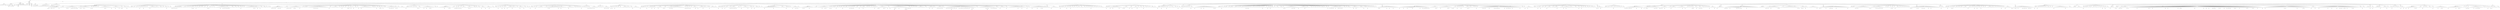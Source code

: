 digraph Tree {
	"t0" [label = "TEI"];
	"t1" [label = "teiHeader"];
	"t2" [label = "fileDesc"];
	"t3" [label = "titleStmt"];
	"t4" [label = "title"];
	"t5" [label = "author"];
	"t6" [label = "editor"];
	"t7" [label = "principal"];
	"t8" [label = "editionStmt"];
	"t9" [label = "edition"];
	"t10" [label = "respStmt"];
	"t11" [label = "name"];
	"t12" [label = "resp"];
	"t13" [label = "respStmt"];
	"t14" [label = "name"];
	"t15" [label = "resp"];
	"t16" [label = "publicationStmt"];
	"t17" [label = "publisher"];
	"t18" [label = "date"];
	"t19" [label = "availability"];
	"t20" [label = "licence"];
	"t21" [label = "idno"];
	"t22" [label = "idno"];
	"t23" [label = "idno"];
	"t24" [label = "idno"];
	"t25" [label = "idno"];
	"t26" [label = "sourceDesc"];
	"t27" [label = "profileDesc"];
	"t28" [label = "creation"];
	"t29" [label = "date"];
	"t30" [label = "langUsage"];
	"t31" [label = "language"];
	"t32" [label = "textClass"];
	"t33" [label = "keywords"];
	"t34" [label = "term"];
	"t35" [label = "text"];
	"t36" [label = "body"];
	"t37" [label = "head"];
	"t38" [label = "lb"];
	"t39" [label = "lb"];
	"t40" [label = "hi"];
	"t41" [label = "div"];
	"t42" [label = "head"];
	"t43" [label = "lb"];
	"t44" [label = "lb"];
	"t45" [label = "lb"];
	"t46" [label = "lb"];
	"t47" [label = "lb"];
	"t48" [label = "p"];
	"t49" [label = "p"];
	"t50" [label = "ref"];
	"t51" [label = "ref"];
	"t52" [label = "ref"];
	"t53" [label = "ref"];
	"t54" [label = "ref"];
	"t55" [label = "ref"];
	"t56" [label = "ref"];
	"t57" [label = "ref"];
	"t58" [label = "p"];
	"t59" [label = "p"];
	"t60" [label = "p"];
	"t61" [label = "p"];
	"t62" [label = "div"];
	"t63" [label = "head"];
	"t64" [label = "p"];
	"t65" [label = "hi"];
	"t66" [label = "hi"];
	"t67" [label = "hi"];
	"t68" [label = "hi"];
	"t69" [label = "ref"];
	"t70" [label = "p"];
	"t71" [label = "p"];
	"t72" [label = "p"];
	"t73" [label = "p"];
	"t74" [label = "p"];
	"t75" [label = "div"];
	"t76" [label = "head"];
	"t77" [label = "div"];
	"t78" [label = "head"];
	"t79" [label = "div"];
	"t80" [label = "head"];
	"t81" [label = "sp"];
	"t82" [label = "l"];
	"t83" [label = "ref"];
	"t84" [label = "pb"];
	"t85" [label = "l"];
	"t86" [label = "l"];
	"t87" [label = "ref"];
	"t88" [label = "ref"];
	"t89" [label = "l"];
	"t90" [label = "l"];
	"t91" [label = "pb"];
	"t92" [label = "l"];
	"t93" [label = "l"];
	"t94" [label = "l"];
	"t95" [label = "l"];
	"t96" [label = "ref"];
	"t97" [label = "sp"];
	"t98" [label = "l"];
	"t99" [label = "l"];
	"t100" [label = "l"];
	"t101" [label = "l"];
	"t102" [label = "sp"];
	"t103" [label = "l"];
	"t104" [label = "l"];
	"t105" [label = "ref"];
	"t106" [label = "l"];
	"t107" [label = "ref"];
	"t108" [label = "l"];
	"t109" [label = "l"];
	"t110" [label = "l"];
	"t111" [label = "l"];
	"t112" [label = "ref"];
	"t113" [label = "ref"];
	"t114" [label = "l"];
	"t115" [label = "ref"];
	"t116" [label = "ref"];
	"t117" [label = "l"];
	"t118" [label = "ref"];
	"t119" [label = "ref"];
	"t120" [label = "l"];
	"t121" [label = "sp"];
	"t122" [label = "l"];
	"t123" [label = "sp"];
	"t124" [label = "l"];
	"t125" [label = "l"];
	"t126" [label = "ref"];
	"t127" [label = "ref"];
	"t128" [label = "l"];
	"t129" [label = "l"];
	"t130" [label = "ref"];
	"t131" [label = "l"];
	"t132" [label = "ref"];
	"t133" [label = "l"];
	"t134" [label = "l"];
	"t135" [label = "l"];
	"t136" [label = "l"];
	"t137" [label = "sp"];
	"t138" [label = "l"];
	"t139" [label = "pb"];
	"t140" [label = "sp"];
	"t141" [label = "l"];
	"t142" [label = "ref"];
	"t143" [label = "l"];
	"t144" [label = "sp"];
	"t145" [label = "l"];
	"t146" [label = "sp"];
	"t147" [label = "l"];
	"t148" [label = "sp"];
	"t149" [label = "l"];
	"t150" [label = "sp"];
	"t151" [label = "l"];
	"t152" [label = "sp"];
	"t153" [label = "l"];
	"t154" [label = "l"];
	"t155" [label = "l"];
	"t156" [label = "l"];
	"t157" [label = "l"];
	"t158" [label = "ref"];
	"t159" [label = "ref"];
	"t160" [label = "l"];
	"t161" [label = "l"];
	"t162" [label = "l"];
	"t163" [label = "l"];
	"t164" [label = "l"];
	"t165" [label = "ref"];
	"t166" [label = "sp"];
	"t167" [label = "l"];
	"t168" [label = "l"];
	"t169" [label = "l"];
	"t170" [label = "ref"];
	"t171" [label = "l"];
	"t172" [label = "l"];
	"t173" [label = "l"];
	"t174" [label = "ref"];
	"t175" [label = "l"];
	"t176" [label = "sp"];
	"t177" [label = "l"];
	"t178" [label = "ref"];
	"t179" [label = "pb"];
	"t180" [label = "l"];
	"t181" [label = "sp"];
	"t182" [label = "l"];
	"t183" [label = "l"];
	"t184" [label = "l"];
	"t185" [label = "ref"];
	"t186" [label = "sp"];
	"t187" [label = "l"];
	"t188" [label = "sp"];
	"t189" [label = "l"];
	"t190" [label = "div"];
	"t191" [label = "head"];
	"t192" [label = "sp"];
	"t193" [label = "l"];
	"t194" [label = "l"];
	"t195" [label = "sp"];
	"t196" [label = "l"];
	"t197" [label = "l"];
	"t198" [label = "sp"];
	"t199" [label = "l"];
	"t200" [label = "l"];
	"t201" [label = "sp"];
	"t202" [label = "l"];
	"t203" [label = "sp"];
	"t204" [label = "l"];
	"t205" [label = "ref"];
	"t206" [label = "l"];
	"t207" [label = "sp"];
	"t208" [label = "l"];
	"t209" [label = "sp"];
	"t210" [label = "l"];
	"t211" [label = "pb"];
	"t212" [label = "sp"];
	"t213" [label = "l"];
	"t214" [label = "sp"];
	"t215" [label = "l"];
	"t216" [label = "sp"];
	"t217" [label = "l"];
	"t218" [label = "sp"];
	"t219" [label = "l"];
	"t220" [label = "l"];
	"t221" [label = "ref"];
	"t222" [label = "l"];
	"t223" [label = "l"];
	"t224" [label = "l"];
	"t225" [label = "l"];
	"t226" [label = "l"];
	"t227" [label = "l"];
	"t228" [label = "sp"];
	"t229" [label = "l"];
	"t230" [label = "sp"];
	"t231" [label = "l"];
	"t232" [label = "l"];
	"t233" [label = "l"];
	"t234" [label = "sp"];
	"t235" [label = "l"];
	"t236" [label = "sp"];
	"t237" [label = "l"];
	"t238" [label = "l"];
	"t239" [label = "ref"];
	"t240" [label = "l"];
	"t241" [label = "sp"];
	"t242" [label = "l"];
	"t243" [label = "sp"];
	"t244" [label = "l"];
	"t245" [label = "l"];
	"t246" [label = "div"];
	"t247" [label = "head"];
	"t248" [label = "sp"];
	"t249" [label = "l"];
	"t250" [label = "ref"];
	"t251" [label = "pb"];
	"t252" [label = "sp"];
	"t253" [label = "l"];
	"t254" [label = "ref"];
	"t255" [label = "sp"];
	"t256" [label = "l"];
	"t257" [label = "ref"];
	"t258" [label = "sp"];
	"t259" [label = "l"];
	"t260" [label = "ref"];
	"t261" [label = "l"];
	"t262" [label = "l"];
	"t263" [label = "l"];
	"t264" [label = "l"];
	"t265" [label = "sp"];
	"t266" [label = "l"];
	"t267" [label = "l"];
	"t268" [label = "l"];
	"t269" [label = "sp"];
	"t270" [label = "l"];
	"t271" [label = "sp"];
	"t272" [label = "l"];
	"t273" [label = "sp"];
	"t274" [label = "l"];
	"t275" [label = "sp"];
	"t276" [label = "l"];
	"t277" [label = "l"];
	"t278" [label = "ref"];
	"t279" [label = "sp"];
	"t280" [label = "l"];
	"t281" [label = "pb"];
	"t282" [label = "sp"];
	"t283" [label = "l"];
	"t284" [label = "sp"];
	"t285" [label = "l"];
	"t286" [label = "ref"];
	"t287" [label = "sp"];
	"t288" [label = "l"];
	"t289" [label = "l"];
	"t290" [label = "l"];
	"t291" [label = "sp"];
	"t292" [label = "l"];
	"t293" [label = "sp"];
	"t294" [label = "l"];
	"t295" [label = "sp"];
	"t296" [label = "l"];
	"t297" [label = "l"];
	"t298" [label = "sp"];
	"t299" [label = "l"];
	"t300" [label = "l"];
	"t301" [label = "ref"];
	"t302" [label = "sp"];
	"t303" [label = "l"];
	"t304" [label = "ref"];
	"t305" [label = "l"];
	"t306" [label = "l"];
	"t307" [label = "sp"];
	"t308" [label = "l"];
	"t309" [label = "sp"];
	"t310" [label = "l"];
	"t311" [label = "l"];
	"t312" [label = "sp"];
	"t313" [label = "l"];
	"t314" [label = "l"];
	"t315" [label = "l"];
	"t316" [label = "l"];
	"t317" [label = "ref"];
	"t318" [label = "l"];
	"t319" [label = "l"];
	"t320" [label = "pb"];
	"t321" [label = "l"];
	"t322" [label = "ref"];
	"t323" [label = "l"];
	"t324" [label = "ref"];
	"t325" [label = "l"];
	"t326" [label = "ref"];
	"t327" [label = "l"];
	"t328" [label = "ref"];
	"t329" [label = "ref"];
	"t330" [label = "l"];
	"t331" [label = "sp"];
	"t332" [label = "l"];
	"t333" [label = "sp"];
	"t334" [label = "l"];
	"t335" [label = "l"];
	"t336" [label = "l"];
	"t337" [label = "sp"];
	"t338" [label = "l"];
	"t339" [label = "l"];
	"t340" [label = "sp"];
	"t341" [label = "l"];
	"t342" [label = "l"];
	"t343" [label = "sp"];
	"t344" [label = "l"];
	"t345" [label = "ref"];
	"t346" [label = "l"];
	"t347" [label = "sp"];
	"t348" [label = "l"];
	"t349" [label = "sp"];
	"t350" [label = "l"];
	"t351" [label = "sp"];
	"t352" [label = "l"];
	"t353" [label = "l"];
	"t354" [label = "l"];
	"t355" [label = "l"];
	"t356" [label = "l"];
	"t357" [label = "l"];
	"t358" [label = "l"];
	"t359" [label = "ref"];
	"t360" [label = "l"];
	"t361" [label = "pb"];
	"t362" [label = "l"];
	"t363" [label = "l"];
	"t364" [label = "ref"];
	"t365" [label = "l"];
	"t366" [label = "sp"];
	"t367" [label = "l"];
	"t368" [label = "ref"];
	"t369" [label = "sp"];
	"t370" [label = "l"];
	"t371" [label = "l"];
	"t372" [label = "sp"];
	"t373" [label = "l"];
	"t374" [label = "l"];
	"t375" [label = "l"];
	"t376" [label = "sp"];
	"t377" [label = "l"];
	"t378" [label = "sp"];
	"t379" [label = "l"];
	"t380" [label = "sp"];
	"t381" [label = "l"];
	"t382" [label = "div"];
	"t383" [label = "head"];
	"t384" [label = "sp"];
	"t385" [label = "l"];
	"t386" [label = "l"];
	"t387" [label = "ref"];
	"t388" [label = "ref"];
	"t389" [label = "l"];
	"t390" [label = "ref"];
	"t391" [label = "l"];
	"t392" [label = "ref"];
	"t393" [label = "l"];
	"t394" [label = "l"];
	"t395" [label = "l"];
	"t396" [label = "ref"];
	"t397" [label = "pb"];
	"t398" [label = "l"];
	"t399" [label = "ref"];
	"t400" [label = "l"];
	"t401" [label = "l"];
	"t402" [label = "sp"];
	"t403" [label = "l"];
	"t404" [label = "l"];
	"t405" [label = "l"];
	"t406" [label = "l"];
	"t407" [label = "ref"];
	"t408" [label = "ref"];
	"t409" [label = "sp"];
	"t410" [label = "l"];
	"t411" [label = "ref"];
	"t412" [label = "l"];
	"t413" [label = "ref"];
	"t414" [label = "l"];
	"t415" [label = "l"];
	"t416" [label = "l"];
	"t417" [label = "ref"];
	"t418" [label = "ref"];
	"t419" [label = "l"];
	"t420" [label = "l"];
	"t421" [label = "l"];
	"t422" [label = "l"];
	"t423" [label = "ref"];
	"t424" [label = "l"];
	"t425" [label = "sp"];
	"t426" [label = "l"];
	"t427" [label = "sp"];
	"t428" [label = "l"];
	"t429" [label = "sp"];
	"t430" [label = "l"];
	"t431" [label = "l"];
	"t432" [label = "l"];
	"t433" [label = "sp"];
	"t434" [label = "l"];
	"t435" [label = "l"];
	"t436" [label = "l"];
	"t437" [label = "l"];
	"t438" [label = "l"];
	"t439" [label = "ref"];
	"t440" [label = "l"];
	"t441" [label = "pb"];
	"t442" [label = "l"];
	"t443" [label = "ref"];
	"t444" [label = "l"];
	"t445" [label = "ref"];
	"t446" [label = "l"];
	"t447" [label = "l"];
	"t448" [label = "l"];
	"t449" [label = "l"];
	"t450" [label = "l"];
	"t451" [label = "l"];
	"t452" [label = "l"];
	"t453" [label = "l"];
	"t454" [label = "sp"];
	"t455" [label = "l"];
	"t456" [label = "ref"];
	"t457" [label = "l"];
	"t458" [label = "sp"];
	"t459" [label = "l"];
	"t460" [label = "l"];
	"t461" [label = "l"];
	"t462" [label = "l"];
	"t463" [label = "l"];
	"t464" [label = "l"];
	"t465" [label = "sp"];
	"t466" [label = "l"];
	"t467" [label = "sp"];
	"t468" [label = "l"];
	"t469" [label = "sp"];
	"t470" [label = "l"];
	"t471" [label = "ref"];
	"t472" [label = "l"];
	"t473" [label = "sp"];
	"t474" [label = "l"];
	"t475" [label = "l"];
	"t476" [label = "sp"];
	"t477" [label = "l"];
	"t478" [label = "sp"];
	"t479" [label = "l"];
	"t480" [label = "ref"];
	"t481" [label = "pb"];
	"t482" [label = "l"];
	"t483" [label = "l"];
	"t484" [label = "ref"];
	"t485" [label = "l"];
	"t486" [label = "sp"];
	"t487" [label = "l"];
	"t488" [label = "ref"];
	"t489" [label = "sp"];
	"t490" [label = "l"];
	"t491" [label = "l"];
	"t492" [label = "l"];
	"t493" [label = "sp"];
	"t494" [label = "l"];
	"t495" [label = "ref"];
	"t496" [label = "sp"];
	"t497" [label = "l"];
	"t498" [label = "l"];
	"t499" [label = "ref"];
	"t500" [label = "l"];
	"t501" [label = "l"];
	"t502" [label = "l"];
	"t503" [label = "l"];
	"t504" [label = "l"];
	"t505" [label = "l"];
	"t506" [label = "l"];
	"t507" [label = "l"];
	"t508" [label = "sp"];
	"t509" [label = "l"];
	"t510" [label = "l"];
	"t511" [label = "l"];
	"t512" [label = "sp"];
	"t513" [label = "l"];
	"t514" [label = "ref"];
	"t515" [label = "sp"];
	"t516" [label = "l"];
	"t517" [label = "sp"];
	"t518" [label = "l"];
	"t519" [label = "l"];
	"t520" [label = "ref"];
	"t521" [label = "pb"];
	"t522" [label = "l"];
	"t523" [label = "sp"];
	"t524" [label = "l"];
	"t525" [label = "ref"];
	"t526" [label = "sp"];
	"t527" [label = "l"];
	"t528" [label = "sp"];
	"t529" [label = "l"];
	"t530" [label = "sp"];
	"t531" [label = "l"];
	"t532" [label = "l"];
	"t533" [label = "l"];
	"t534" [label = "ref"];
	"t535" [label = "l"];
	"t536" [label = "l"];
	"t537" [label = "ref"];
	"t538" [label = "ref"];
	"t539" [label = "l"];
	"t540" [label = "ref"];
	"t541" [label = "l"];
	"t542" [label = "l"];
	"t543" [label = "ref"];
	"t544" [label = "l"];
	"t545" [label = "ref"];
	"t546" [label = "sp"];
	"t547" [label = "l"];
	"t548" [label = "sp"];
	"t549" [label = "l"];
	"t550" [label = "sp"];
	"t551" [label = "l"];
	"t552" [label = "l"];
	"t553" [label = "l"];
	"t554" [label = "l"];
	"t555" [label = "div"];
	"t556" [label = "head"];
	"t557" [label = "sp"];
	"t558" [label = "l"];
	"t559" [label = "pb"];
	"t560" [label = "l"];
	"t561" [label = "l"];
	"t562" [label = "sp"];
	"t563" [label = "l"];
	"t564" [label = "sp"];
	"t565" [label = "l"];
	"t566" [label = "sp"];
	"t567" [label = "l"];
	"t568" [label = "l"];
	"t569" [label = "sp"];
	"t570" [label = "l"];
	"t571" [label = "sp"];
	"t572" [label = "l"];
	"t573" [label = "l"];
	"t574" [label = "ref"];
	"t575" [label = "sp"];
	"t576" [label = "l"];
	"t577" [label = "ref"];
	"t578" [label = "l"];
	"t579" [label = "l"];
	"t580" [label = "sp"];
	"t581" [label = "l"];
	"t582" [label = "l"];
	"t583" [label = "ref"];
	"t584" [label = "l"];
	"t585" [label = "l"];
	"t586" [label = "ref"];
	"t587" [label = "l"];
	"t588" [label = "l"];
	"t589" [label = "l"];
	"t590" [label = "ref"];
	"t591" [label = "pb"];
	"t592" [label = "l"];
	"t593" [label = "l"];
	"t594" [label = "l"];
	"t595" [label = "sp"];
	"t596" [label = "l"];
	"t597" [label = "l"];
	"t598" [label = "sp"];
	"t599" [label = "l"];
	"t600" [label = "div"];
	"t601" [label = "head"];
	"t602" [label = "sp"];
	"t603" [label = "l"];
	"t604" [label = "l"];
	"t605" [label = "l"];
	"t606" [label = "l"];
	"t607" [label = "l"];
	"t608" [label = "ref"];
	"t609" [label = "l"];
	"t610" [label = "l"];
	"t611" [label = "l"];
	"t612" [label = "l"];
	"t613" [label = "ref"];
	"t614" [label = "ref"];
	"t615" [label = "l"];
	"t616" [label = "sp"];
	"t617" [label = "l"];
	"t618" [label = "l"];
	"t619" [label = "l"];
	"t620" [label = "sp"];
	"t621" [label = "l"];
	"t622" [label = "sp"];
	"t623" [label = "l"];
	"t624" [label = "ref"];
	"t625" [label = "ref"];
	"t626" [label = "pb"];
	"t627" [label = "l"];
	"t628" [label = "ref"];
	"t629" [label = "ref"];
	"t630" [label = "sp"];
	"t631" [label = "l"];
	"t632" [label = "ref"];
	"t633" [label = "sp"];
	"t634" [label = "l"];
	"t635" [label = "l"];
	"t636" [label = "l"];
	"t637" [label = "l"];
	"t638" [label = "l"];
	"t639" [label = "sp"];
	"t640" [label = "l"];
	"t641" [label = "l"];
	"t642" [label = "ref"];
	"t643" [label = "l"];
	"t644" [label = "ref"];
	"t645" [label = "l"];
	"t646" [label = "l"];
	"t647" [label = "sp"];
	"t648" [label = "l"];
	"t649" [label = "l"];
	"t650" [label = "l"];
	"t651" [label = "sp"];
	"t652" [label = "l"];
	"t653" [label = "sp"];
	"t654" [label = "l"];
	"t655" [label = "l"];
	"t656" [label = "sp"];
	"t657" [label = "l"];
	"t658" [label = "ref"];
	"t659" [label = "l"];
	"t660" [label = "l"];
	"t661" [label = "l"];
	"t662" [label = "ref"];
	"t663" [label = "sp"];
	"t664" [label = "l"];
	"t665" [label = "l"];
	"t666" [label = "l"];
	"t667" [label = "pb"];
	"t668" [label = "l"];
	"t669" [label = "l"];
	"t670" [label = "sp"];
	"t671" [label = "l"];
	"t672" [label = "l"];
	"t673" [label = "div"];
	"t674" [label = "head"];
	"t675" [label = "sp"];
	"t676" [label = "l"];
	"t677" [label = "l"];
	"t678" [label = "sp"];
	"t679" [label = "l"];
	"t680" [label = "ref"];
	"t681" [label = "sp"];
	"t682" [label = "l"];
	"t683" [label = "l"];
	"t684" [label = "sp"];
	"t685" [label = "l"];
	"t686" [label = "ref"];
	"t687" [label = "sp"];
	"t688" [label = "l"];
	"t689" [label = "l"];
	"t690" [label = "ref"];
	"t691" [label = "sp"];
	"t692" [label = "l"];
	"t693" [label = "sp"];
	"t694" [label = "l"];
	"t695" [label = "ref"];
	"t696" [label = "l"];
	"t697" [label = "l"];
	"t698" [label = "l"];
	"t699" [label = "l"];
	"t700" [label = "pb"];
	"t701" [label = "l"];
	"t702" [label = "l"];
	"t703" [label = "sp"];
	"t704" [label = "l"];
	"t705" [label = "sp"];
	"t706" [label = "l"];
	"t707" [label = "sp"];
	"t708" [label = "l"];
	"t709" [label = "l"];
	"t710" [label = "ref"];
	"t711" [label = "l"];
	"t712" [label = "l"];
	"t713" [label = "l"];
	"t714" [label = "ref"];
	"t715" [label = "sp"];
	"t716" [label = "l"];
	"t717" [label = "l"];
	"t718" [label = "sp"];
	"t719" [label = "l"];
	"t720" [label = "l"];
	"t721" [label = "sp"];
	"t722" [label = "l"];
	"t723" [label = "ref"];
	"t724" [label = "div"];
	"t725" [label = "head"];
	"t726" [label = "sp"];
	"t727" [label = "l"];
	"t728" [label = "l"];
	"t729" [label = "sp"];
	"t730" [label = "l"];
	"t731" [label = "sp"];
	"t732" [label = "l"];
	"t733" [label = "pb"];
	"t734" [label = "l"];
	"t735" [label = "sp"];
	"t736" [label = "l"];
	"t737" [label = "l"];
	"t738" [label = "l"];
	"t739" [label = "l"];
	"t740" [label = "l"];
	"t741" [label = "sp"];
	"t742" [label = "l"];
	"t743" [label = "sp"];
	"t744" [label = "l"];
	"t745" [label = "sp"];
	"t746" [label = "l"];
	"t747" [label = "l"];
	"t748" [label = "ref"];
	"t749" [label = "l"];
	"t750" [label = "ref"];
	"t751" [label = "l"];
	"t752" [label = "l"];
	"t753" [label = "l"];
	"t754" [label = "l"];
	"t755" [label = "l"];
	"t756" [label = "l"];
	"t757" [label = "l"];
	"t758" [label = "ref"];
	"t759" [label = "l"];
	"t760" [label = "l"];
	"t761" [label = "ref"];
	"t762" [label = "l"];
	"t763" [label = "l"];
	"t764" [label = "l"];
	"t765" [label = "sp"];
	"t766" [label = "l"];
	"t767" [label = "sp"];
	"t768" [label = "l"];
	"t769" [label = "l"];
	"t770" [label = "pb"];
	"t771" [label = "l"];
	"t772" [label = "l"];
	"t773" [label = "l"];
	"t774" [label = "l"];
	"t775" [label = "sp"];
	"t776" [label = "l"];
	"t777" [label = "l"];
	"t778" [label = "sp"];
	"t779" [label = "l"];
	"t780" [label = "sp"];
	"t781" [label = "l"];
	"t782" [label = "sp"];
	"t783" [label = "l"];
	"t784" [label = "sp"];
	"t785" [label = "l"];
	"t786" [label = "ref"];
	"t787" [label = "sp"];
	"t788" [label = "l"];
	"t789" [label = "div"];
	"t790" [label = "head"];
	"t791" [label = "sp"];
	"t792" [label = "l"];
	"t793" [label = "sp"];
	"t794" [label = "l"];
	"t795" [label = "l"];
	"t796" [label = "sp"];
	"t797" [label = "l"];
	"t798" [label = "ref"];
	"t799" [label = "sp"];
	"t800" [label = "l"];
	"t801" [label = "pb"];
	"t802" [label = "l"];
	"t803" [label = "ref"];
	"t804" [label = "ref"];
	"t805" [label = "sp"];
	"t806" [label = "l"];
	"t807" [label = "l"];
	"t808" [label = "hi"];
	"t809" [label = "l"];
	"t810" [label = "ref"];
	"t811" [label = "l"];
	"t812" [label = "l"];
	"t813" [label = "l"];
	"t814" [label = "div"];
	"t815" [label = "head"];
	"t816" [label = "sp"];
	"t817" [label = "l"];
	"t818" [label = "sp"];
	"t819" [label = "l"];
	"t820" [label = "l"];
	"t821" [label = "sp"];
	"t822" [label = "l"];
	"t823" [label = "sp"];
	"t824" [label = "l"];
	"t825" [label = "ref"];
	"t826" [label = "l"];
	"t827" [label = "ref"];
	"t828" [label = "l"];
	"t829" [label = "ref"];
	"t830" [label = "l"];
	"t831" [label = "ref"];
	"t832" [label = "l"];
	"t833" [label = "div"];
	"t834" [label = "head"];
	"t835" [label = "div"];
	"t836" [label = "head"];
	"t837" [label = "sp"];
	"t838" [label = "l"];
	"t839" [label = "pb"];
	"t840" [label = "l"];
	"t841" [label = "ref"];
	"t842" [label = "sp"];
	"t843" [label = "l"];
	"t844" [label = "sp"];
	"t845" [label = "l"];
	"t846" [label = "pb"];
	"t847" [label = "sp"];
	"t848" [label = "l"];
	"t849" [label = "sp"];
	"t850" [label = "l"];
	"t851" [label = "l"];
	"t852" [label = "sp"];
	"t853" [label = "l"];
	"t854" [label = "l"];
	"t855" [label = "sp"];
	"t856" [label = "l"];
	"t857" [label = "l"];
	"t858" [label = "l"];
	"t859" [label = "l"];
	"t860" [label = "l"];
	"t861" [label = "l"];
	"t862" [label = "sp"];
	"t863" [label = "l"];
	"t864" [label = "sp"];
	"t865" [label = "l"];
	"t866" [label = "l"];
	"t867" [label = "ref"];
	"t868" [label = "sp"];
	"t869" [label = "l"];
	"t870" [label = "l"];
	"t871" [label = "l"];
	"t872" [label = "l"];
	"t873" [label = "l"];
	"t874" [label = "div"];
	"t875" [label = "head"];
	"t876" [label = "sp"];
	"t877" [label = "l"];
	"t878" [label = "pb"];
	"t879" [label = "sp"];
	"t880" [label = "l"];
	"t881" [label = "l"];
	"t882" [label = "l"];
	"t883" [label = "sp"];
	"t884" [label = "l"];
	"t885" [label = "sp"];
	"t886" [label = "l"];
	"t887" [label = "ref"];
	"t888" [label = "sp"];
	"t889" [label = "l"];
	"t890" [label = "sp"];
	"t891" [label = "l"];
	"t892" [label = "sp"];
	"t893" [label = "l"];
	"t894" [label = "l"];
	"t895" [label = "ref"];
	"t896" [label = "l"];
	"t897" [label = "l"];
	"t898" [label = "ref"];
	"t899" [label = "l"];
	"t900" [label = "sp"];
	"t901" [label = "l"];
	"t902" [label = "l"];
	"t903" [label = "hi"];
	"t904" [label = "l"];
	"t905" [label = "l"];
	"t906" [label = "l"];
	"t907" [label = "sp"];
	"t908" [label = "l"];
	"t909" [label = "pb"];
	"t910" [label = "l"];
	"t911" [label = "ref"];
	"t912" [label = "l"];
	"t913" [label = "sp"];
	"t914" [label = "l"];
	"t915" [label = "sp"];
	"t916" [label = "l"];
	"t917" [label = "l"];
	"t918" [label = "ref"];
	"t919" [label = "l"];
	"t920" [label = "ref"];
	"t921" [label = "ref"];
	"t922" [label = "l"];
	"t923" [label = "l"];
	"t924" [label = "l"];
	"t925" [label = "l"];
	"t926" [label = "l"];
	"t927" [label = "l"];
	"t928" [label = "l"];
	"t929" [label = "l"];
	"t930" [label = "l"];
	"t931" [label = "l"];
	"t932" [label = "sp"];
	"t933" [label = "l"];
	"t934" [label = "sp"];
	"t935" [label = "l"];
	"t936" [label = "ref"];
	"t937" [label = "sp"];
	"t938" [label = "l"];
	"t939" [label = "ref"];
	"t940" [label = "ref"];
	"t941" [label = "l"];
	"t942" [label = "ref"];
	"t943" [label = "sp"];
	"t944" [label = "l"];
	"t945" [label = "ref"];
	"t946" [label = "sp"];
	"t947" [label = "l"];
	"t948" [label = "sp"];
	"t949" [label = "l"];
	"t950" [label = "l"];
	"t951" [label = "l"];
	"t952" [label = "pb"];
	"t953" [label = "l"];
	"t954" [label = "l"];
	"t955" [label = "ref"];
	"t956" [label = "sp"];
	"t957" [label = "l"];
	"t958" [label = "l"];
	"t959" [label = "l"];
	"t960" [label = "l"];
	"t961" [label = "ref"];
	"t962" [label = "l"];
	"t963" [label = "l"];
	"t964" [label = "sp"];
	"t965" [label = "l"];
	"t966" [label = "sp"];
	"t967" [label = "l"];
	"t968" [label = "sp"];
	"t969" [label = "l"];
	"t970" [label = "hi"];
	"t971" [label = "sp"];
	"t972" [label = "l"];
	"t973" [label = "l"];
	"t974" [label = "l"];
	"t975" [label = "l"];
	"t976" [label = "l"];
	"t977" [label = "sp"];
	"t978" [label = "l"];
	"t979" [label = "div"];
	"t980" [label = "head"];
	"t981" [label = "sp"];
	"t982" [label = "l"];
	"t983" [label = "pb"];
	"t984" [label = "sp"];
	"t985" [label = "l"];
	"t986" [label = "sp"];
	"t987" [label = "l"];
	"t988" [label = "l"];
	"t989" [label = "ref"];
	"t990" [label = "sp"];
	"t991" [label = "l"];
	"t992" [label = "sp"];
	"t993" [label = "l"];
	"t994" [label = "ref"];
	"t995" [label = "l"];
	"t996" [label = "l"];
	"t997" [label = "sp"];
	"t998" [label = "l"];
	"t999" [label = "sp"];
	"t1000" [label = "l"];
	"t1001" [label = "l"];
	"t1002" [label = "ref"];
	"t1003" [label = "ref"];
	"t1004" [label = "l"];
	"t1005" [label = "ref"];
	"t1006" [label = "l"];
	"t1007" [label = "ref"];
	"t1008" [label = "ref"];
	"t1009" [label = "l"];
	"t1010" [label = "ref"];
	"t1011" [label = "l"];
	"t1012" [label = "sp"];
	"t1013" [label = "l"];
	"t1014" [label = "l"];
	"t1015" [label = "l"];
	"t1016" [label = "sp"];
	"t1017" [label = "l"];
	"t1018" [label = "pb"];
	"t1019" [label = "sp"];
	"t1020" [label = "l"];
	"t1021" [label = "l"];
	"t1022" [label = "l"];
	"t1023" [label = "l"];
	"t1024" [label = "l"];
	"t1025" [label = "ref"];
	"t1026" [label = "l"];
	"t1027" [label = "sp"];
	"t1028" [label = "l"];
	"t1029" [label = "l"];
	"t1030" [label = "ref"];
	"t1031" [label = "l"];
	"t1032" [label = "sp"];
	"t1033" [label = "l"];
	"t1034" [label = "ref"];
	"t1035" [label = "sp"];
	"t1036" [label = "l"];
	"t1037" [label = "l"];
	"t1038" [label = "l"];
	"t1039" [label = "l"];
	"t1040" [label = "sp"];
	"t1041" [label = "l"];
	"t1042" [label = "sp"];
	"t1043" [label = "l"];
	"t1044" [label = "div"];
	"t1045" [label = "head"];
	"t1046" [label = "sp"];
	"t1047" [label = "l"];
	"t1048" [label = "sp"];
	"t1049" [label = "l"];
	"t1050" [label = "pb"];
	"t1051" [label = "sp"];
	"t1052" [label = "l"];
	"t1053" [label = "sp"];
	"t1054" [label = "l"];
	"t1055" [label = "sp"];
	"t1056" [label = "l"];
	"t1057" [label = "l"];
	"t1058" [label = "l"];
	"t1059" [label = "l"];
	"t1060" [label = "l"];
	"t1061" [label = "ref"];
	"t1062" [label = "l"];
	"t1063" [label = "l"];
	"t1064" [label = "l"];
	"t1065" [label = "l"];
	"t1066" [label = "l"];
	"t1067" [label = "sp"];
	"t1068" [label = "l"];
	"t1069" [label = "l"];
	"t1070" [label = "l"];
	"t1071" [label = "l"];
	"t1072" [label = "sp"];
	"t1073" [label = "l"];
	"t1074" [label = "ref"];
	"t1075" [label = "l"];
	"t1076" [label = "l"];
	"t1077" [label = "sp"];
	"t1078" [label = "l"];
	"t1079" [label = "sp"];
	"t1080" [label = "l"];
	"t1081" [label = "sp"];
	"t1082" [label = "l"];
	"t1083" [label = "ref"];
	"t1084" [label = "l"];
	"t1085" [label = "l"];
	"t1086" [label = "ref"];
	"t1087" [label = "l"];
	"t1088" [label = "pb"];
	"t1089" [label = "l"];
	"t1090" [label = "ref"];
	"t1091" [label = "l"];
	"t1092" [label = "sp"];
	"t1093" [label = "l"];
	"t1094" [label = "div"];
	"t1095" [label = "head"];
	"t1096" [label = "sp"];
	"t1097" [label = "l"];
	"t1098" [label = "l"];
	"t1099" [label = "ref"];
	"t1100" [label = "l"];
	"t1101" [label = "ref"];
	"t1102" [label = "l"];
	"t1103" [label = "l"];
	"t1104" [label = "l"];
	"t1105" [label = "l"];
	"t1106" [label = "ref"];
	"t1107" [label = "l"];
	"t1108" [label = "l"];
	"t1109" [label = "l"];
	"t1110" [label = "sp"];
	"t1111" [label = "l"];
	"t1112" [label = "l"];
	"t1113" [label = "l"];
	"t1114" [label = "sp"];
	"t1115" [label = "l"];
	"t1116" [label = "l"];
	"t1117" [label = "l"];
	"t1118" [label = "l"];
	"t1119" [label = "pb"];
	"t1120" [label = "l"];
	"t1121" [label = "l"];
	"t1122" [label = "ref"];
	"t1123" [label = "l"];
	"t1124" [label = "ref"];
	"t1125" [label = "l"];
	"t1126" [label = "l"];
	"t1127" [label = "sp"];
	"t1128" [label = "l"];
	"t1129" [label = "ref"];
	"t1130" [label = "sp"];
	"t1131" [label = "l"];
	"t1132" [label = "ref"];
	"t1133" [label = "sp"];
	"t1134" [label = "l"];
	"t1135" [label = "sp"];
	"t1136" [label = "l"];
	"t1137" [label = "l"];
	"t1138" [label = "sp"];
	"t1139" [label = "l"];
	"t1140" [label = "ref"];
	"t1141" [label = "l"];
	"t1142" [label = "sp"];
	"t1143" [label = "l"];
	"t1144" [label = "sp"];
	"t1145" [label = "l"];
	"t1146" [label = "l"];
	"t1147" [label = "sp"];
	"t1148" [label = "l"];
	"t1149" [label = "ref"];
	"t1150" [label = "sp"];
	"t1151" [label = "l"];
	"t1152" [label = "l"];
	"t1153" [label = "l"];
	"t1154" [label = "l"];
	"t1155" [label = "sp"];
	"t1156" [label = "l"];
	"t1157" [label = "sp"];
	"t1158" [label = "l"];
	"t1159" [label = "ref"];
	"t1160" [label = "sp"];
	"t1161" [label = "l"];
	"t1162" [label = "ref"];
	"t1163" [label = "pb"];
	"t1164" [label = "sp"];
	"t1165" [label = "l"];
	"t1166" [label = "ref"];
	"t1167" [label = "l"];
	"t1168" [label = "sp"];
	"t1169" [label = "l"];
	"t1170" [label = "l"];
	"t1171" [label = "l"];
	"t1172" [label = "sp"];
	"t1173" [label = "l"];
	"t1174" [label = "ref"];
	"t1175" [label = "sp"];
	"t1176" [label = "l"];
	"t1177" [label = "l"];
	"t1178" [label = "l"];
	"t1179" [label = "ref"];
	"t1180" [label = "l"];
	"t1181" [label = "l"];
	"t1182" [label = "sp"];
	"t1183" [label = "l"];
	"t1184" [label = "sp"];
	"t1185" [label = "l"];
	"t1186" [label = "sp"];
	"t1187" [label = "l"];
	"t1188" [label = "sp"];
	"t1189" [label = "l"];
	"t1190" [label = "sp"];
	"t1191" [label = "l"];
	"t1192" [label = "sp"];
	"t1193" [label = "l"];
	"t1194" [label = "l"];
	"t1195" [label = "hi"];
	"t1196" [label = "l"];
	"t1197" [label = "sp"];
	"t1198" [label = "l"];
	"t1199" [label = "sp"];
	"t1200" [label = "l"];
	"t1201" [label = "ref"];
	"t1202" [label = "pb"];
	"t1203" [label = "l"];
	"t1204" [label = "l"];
	"t1205" [label = "l"];
	"t1206" [label = "l"];
	"t1207" [label = "ref"];
	"t1208" [label = "l"];
	"t1209" [label = "hi"];
	"t1210" [label = "l"];
	"t1211" [label = "l"];
	"t1212" [label = "hi"];
	"t1213" [label = "sp"];
	"t1214" [label = "l"];
	"t1215" [label = "l"];
	"t1216" [label = "ref"];
	"t1217" [label = "sp"];
	"t1218" [label = "l"];
	"t1219" [label = "l"];
	"t1220" [label = "l"];
	"t1221" [label = "l"];
	"t1222" [label = "hi"];
	"t1223" [label = "ref"];
	"t1224" [label = "hi"];
	"t1225" [label = "l"];
	"t1226" [label = "l"];
	"t1227" [label = "l"];
	"t1228" [label = "hi"];
	"t1229" [label = "l"];
	"t1230" [label = "l"];
	"t1231" [label = "l"];
	"t1232" [label = "l"];
	"t1233" [label = "l"];
	"t1234" [label = "hi"];
	"t1235" [label = "ref"];
	"t1236" [label = "l"];
	"t1237" [label = "hi"];
	"t1238" [label = "ref"];
	"t1239" [label = "l"];
	"t1240" [label = "sp"];
	"t1241" [label = "l"];
	"t1242" [label = "hi"];
	"t1243" [label = "pb"];
	"t1244" [label = "l"];
	"t1245" [label = "ref"];
	"t1246" [label = "l"];
	"t1247" [label = "sp"];
	"t1248" [label = "l"];
	"t1249" [label = "sp"];
	"t1250" [label = "l"];
	"t1251" [label = "sp"];
	"t1252" [label = "l"];
	"t1253" [label = "sp"];
	"t1254" [label = "l"];
	"t1255" [label = "sp"];
	"t1256" [label = "l"];
	"t1257" [label = "l"];
	"t1258" [label = "l"];
	"t1259" [label = "l"];
	"t1260" [label = "l"];
	"t1261" [label = "l"];
	"t1262" [label = "sp"];
	"t1263" [label = "l"];
	"t1264" [label = "l"];
	"t1265" [label = "sp"];
	"t1266" [label = "l"];
	"t1267" [label = "l"];
	"t1268" [label = "hi"];
	"t1269" [label = "l"];
	"t1270" [label = "l"];
	"t1271" [label = "ref"];
	"t1272" [label = "l"];
	"t1273" [label = "l"];
	"t1274" [label = "sp"];
	"t1275" [label = "l"];
	"t1276" [label = "sp"];
	"t1277" [label = "l"];
	"t1278" [label = "pb"];
	"t1279" [label = "l"];
	"t1280" [label = "ref"];
	"t1281" [label = "l"];
	"t1282" [label = "ref"];
	"t1283" [label = "l"];
	"t1284" [label = "ref"];
	"t1285" [label = "l"];
	"t1286" [label = "hi"];
	"t1287" [label = "l"];
	"t1288" [label = "sp"];
	"t1289" [label = "l"];
	"t1290" [label = "sp"];
	"t1291" [label = "l"];
	"t1292" [label = "l"];
	"t1293" [label = "ref"];
	"t1294" [label = "l"];
	"t1295" [label = "hi"];
	"t1296" [label = "l"];
	"t1297" [label = "hi"];
	"t1298" [label = "l"];
	"t1299" [label = "hi"];
	"t1300" [label = "hi"];
	"t1301" [label = "ref"];
	"t1302" [label = "hi"];
	"t1303" [label = "l"];
	"t1304" [label = "l"];
	"t1305" [label = "hi"];
	"t1306" [label = "hi"];
	"t1307" [label = "l"];
	"t1308" [label = "l"];
	"t1309" [label = "hi"];
	"t1310" [label = "l"];
	"t1311" [label = "l"];
	"t1312" [label = "ref"];
	"t1313" [label = "l"];
	"t1314" [label = "l"];
	"t1315" [label = "hi"];
	"t1316" [label = "ref"];
	"t1317" [label = "l"];
	"t1318" [label = "hi"];
	"t1319" [label = "l"];
	"t1320" [label = "l"];
	"t1321" [label = "hi"];
	"t1322" [label = "hi"];
	"t1323" [label = "pb"];
	"t1324" [label = "l"];
	"t1325" [label = "ref"];
	"t1326" [label = "l"];
	"t1327" [label = "l"];
	"t1328" [label = "hi"];
	"t1329" [label = "l"];
	"t1330" [label = "l"];
	"t1331" [label = "hi"];
	"t1332" [label = "ref"];
	"t1333" [label = "l"];
	"t1334" [label = "ref"];
	"t1335" [label = "l"];
	"t1336" [label = "l"];
	"t1337" [label = "sp"];
	"t1338" [label = "l"];
	"t1339" [label = "l"];
	"t1340" [label = "sp"];
	"t1341" [label = "l"];
	"t1342" [label = "l"];
	"t1343" [label = "l"];
	"t1344" [label = "l"];
	"t1345" [label = "l"];
	"t1346" [label = "l"];
	"t1347" [label = "ref"];
	"t1348" [label = "l"];
	"t1349" [label = "hi"];
	"t1350" [label = "ref"];
	"t1351" [label = "hi"];
	"t1352" [label = "l"];
	"t1353" [label = "l"];
	"t1354" [label = "l"];
	"t1355" [label = "hi"];
	"t1356" [label = "l"];
	"t1357" [label = "l"];
	"t1358" [label = "hi"];
	"t1359" [label = "hi"];
	"t1360" [label = "pb"];
	"t1361" [label = "l"];
	"t1362" [label = "ref"];
	"t1363" [label = "sp"];
	"t1364" [label = "l"];
	"t1365" [label = "l"];
	"t1366" [label = "l"];
	"t1367" [label = "sp"];
	"t1368" [label = "l"];
	"t1369" [label = "ref"];
	"t1370" [label = "l"];
	"t1371" [label = "l"];
	"t1372" [label = "l"];
	"t1373" [label = "l"];
	"t1374" [label = "sp"];
	"t1375" [label = "l"];
	"t1376" [label = "ref"];
	"t1377" [label = "l"];
	"t1378" [label = "sp"];
	"t1379" [label = "l"];
	"t1380" [label = "l"];
	"t1381" [label = "l"];
	"t1382" [label = "l"];
	"t1383" [label = "l"];
	"t1384" [label = "l"];
	"t1385" [label = "l"];
	"t1386" [label = "l"];
	"t1387" [label = "ref"];
	"t1388" [label = "l"];
	"t1389" [label = "l"];
	"t1390" [label = "l"];
	"t1391" [label = "ref"];
	"t1392" [label = "l"];
	"t1393" [label = "l"];
	"t1394" [label = "sp"];
	"t1395" [label = "l"];
	"t1396" [label = "sp"];
	"t1397" [label = "l"];
	"t1398" [label = "pb"];
	"t1399" [label = "l"];
	"t1400" [label = "sp"];
	"t1401" [label = "l"];
	"t1402" [label = "sp"];
	"t1403" [label = "l"];
	"t1404" [label = "l"];
	"t1405" [label = "ref"];
	"t1406" [label = "l"];
	"t1407" [label = "l"];
	"t1408" [label = "l"];
	"t1409" [label = "l"];
	"t1410" [label = "ref"];
	"t1411" [label = "l"];
	"t1412" [label = "l"];
	"t1413" [label = "l"];
	"t1414" [label = "ref"];
	"t1415" [label = "l"];
	"t1416" [label = "ref"];
	"t1417" [label = "l"];
	"t1418" [label = "l"];
	"t1419" [label = "l"];
	"t1420" [label = "l"];
	"t1421" [label = "l"];
	"t1422" [label = "sp"];
	"t1423" [label = "l"];
	"t1424" [label = "div"];
	"t1425" [label = "head"];
	"t1426" [label = "sp"];
	"t1427" [label = "l"];
	"t1428" [label = "pb"];
	"t1429" [label = "l"];
	"t1430" [label = "l"];
	"t1431" [label = "l"];
	"t1432" [label = "l"];
	"t1433" [label = "l"];
	"t1434" [label = "div"];
	"t1435" [label = "head"];
	"t1436" [label = "sp"];
	"t1437" [label = "l"];
	"t1438" [label = "sp"];
	"t1439" [label = "l"];
	"t1440" [label = "ref"];
	"t1441" [label = "sp"];
	"t1442" [label = "l"];
	"t1443" [label = "l"];
	"t1444" [label = "sp"];
	"t1445" [label = "l"];
	"t1446" [label = "l"];
	"t1447" [label = "sp"];
	"t1448" [label = "l"];
	"t1449" [label = "pb"];
	"t1450" [label = "sp"];
	"t1451" [label = "l"];
	"t1452" [label = "sp"];
	"t1453" [label = "l"];
	"t1454" [label = "l"];
	"t1455" [label = "ref"];
	"t1456" [label = "sp"];
	"t1457" [label = "l"];
	"t1458" [label = "sp"];
	"t1459" [label = "l"];
	"t1460" [label = "l"];
	"t1461" [label = "sp"];
	"t1462" [label = "l"];
	"t1463" [label = "sp"];
	"t1464" [label = "l"];
	"t1465" [label = "l"];
	"t1466" [label = "sp"];
	"t1467" [label = "l"];
	"t1468" [label = "sp"];
	"t1469" [label = "l"];
	"t1470" [label = "l"];
	"t1471" [label = "l"];
	"t1472" [label = "sp"];
	"t1473" [label = "l"];
	"t1474" [label = "l"];
	"t1475" [label = "sp"];
	"t1476" [label = "l"];
	"t1477" [label = "sp"];
	"t1478" [label = "l"];
	"t1479" [label = "sp"];
	"t1480" [label = "l"];
	"t1481" [label = "sp"];
	"t1482" [label = "l"];
	"t1483" [label = "pb"];
	"t1484" [label = "l"];
	"t1485" [label = "sp"];
	"t1486" [label = "l"];
	"t1487" [label = "sp"];
	"t1488" [label = "l"];
	"t1489" [label = "sp"];
	"t1490" [label = "l"];
	"t1491" [label = "l"];
	"t1492" [label = "sp"];
	"t1493" [label = "l"];
	"t1494" [label = "sp"];
	"t1495" [label = "l"];
	"t1496" [label = "sp"];
	"t1497" [label = "l"];
	"t1498" [label = "l"];
	"t1499" [label = "l"];
	"t1500" [label = "div"];
	"t1501" [label = "head"];
	"t1502" [label = "sp"];
	"t1503" [label = "l"];
	"t1504" [label = "sp"];
	"t1505" [label = "l"];
	"t1506" [label = "ref"];
	"t1507" [label = "l"];
	"t1508" [label = "sp"];
	"t1509" [label = "l"];
	"t1510" [label = "sp"];
	"t1511" [label = "l"];
	"t1512" [label = "pb"];
	"t1513" [label = "l"];
	"t1514" [label = "l"];
	"t1515" [label = "ref"];
	"t1516" [label = "l"];
	"t1517" [label = "l"];
	"t1518" [label = "l"];
	"t1519" [label = "l"];
	"t1520" [label = "l"];
	"t1521" [label = "ref"];
	"t1522" [label = "l"];
	"t1523" [label = "l"];
	"t1524" [label = "sp"];
	"t1525" [label = "l"];
	"t1526" [label = "ref"];
	"t1527" [label = "l"];
	"t1528" [label = "ref"];
	"t1529" [label = "l"];
	"t1530" [label = "l"];
	"t1531" [label = "l"];
	"t1532" [label = "sp"];
	"t1533" [label = "l"];
	"t1534" [label = "ref"];
	"t1535" [label = "l"];
	"t1536" [label = "l"];
	"t1537" [label = "ref"];
	"t1538" [label = "sp"];
	"t1539" [label = "l"];
	"t1540" [label = "l"];
	"t1541" [label = "l"];
	"t1542" [label = "l"];
	"t1543" [label = "ref"];
	"t1544" [label = "l"];
	"t1545" [label = "sp"];
	"t1546" [label = "l"];
	"t1547" [label = "sp"];
	"t1548" [label = "l"];
	"t1549" [label = "l"];
	"t1550" [label = "sp"];
	"t1551" [label = "l"];
	"t1552" [label = "pb"];
	"t1553" [label = "l"];
	"t1554" [label = "sp"];
	"t1555" [label = "l"];
	"t1556" [label = "l"];
	"t1557" [label = "sp"];
	"t1558" [label = "l"];
	"t1559" [label = "sp"];
	"t1560" [label = "l"];
	"t1561" [label = "sp"];
	"t1562" [label = "l"];
	"t1563" [label = "l"];
	"t1564" [label = "l"];
	"t1565" [label = "l"];
	"t1566" [label = "sp"];
	"t1567" [label = "l"];
	"t1568" [label = "div"];
	"t1569" [label = "head"];
	"t1570" [label = "div"];
	"t1571" [label = "head"];
	"t1572" [label = "sp"];
	"t1573" [label = "l"];
	"t1574" [label = "pb"];
	"t1575" [label = "l"];
	"t1576" [label = "l"];
	"t1577" [label = "div"];
	"t1578" [label = "head"];
	"t1579" [label = "sp"];
	"t1580" [label = "l"];
	"t1581" [label = "pb"];
	"t1582" [label = "sp"];
	"t1583" [label = "l"];
	"t1584" [label = "l"];
	"t1585" [label = "sp"];
	"t1586" [label = "l"];
	"t1587" [label = "sp"];
	"t1588" [label = "l"];
	"t1589" [label = "ref"];
	"t1590" [label = "l"];
	"t1591" [label = "sp"];
	"t1592" [label = "l"];
	"t1593" [label = "l"];
	"t1594" [label = "sp"];
	"t1595" [label = "l"];
	"t1596" [label = "l"];
	"t1597" [label = "l"];
	"t1598" [label = "sp"];
	"t1599" [label = "l"];
	"t1600" [label = "l"];
	"t1601" [label = "sp"];
	"t1602" [label = "l"];
	"t1603" [label = "ref"];
	"t1604" [label = "sp"];
	"t1605" [label = "l"];
	"t1606" [label = "l"];
	"t1607" [label = "div"];
	"t1608" [label = "head"];
	"t1609" [label = "sp"];
	"t1610" [label = "l"];
	"t1611" [label = "pb"];
	"t1612" [label = "l"];
	"t1613" [label = "l"];
	"t1614" [label = "div"];
	"t1615" [label = "head"];
	"t1616" [label = "sp"];
	"t1617" [label = "l"];
	"t1618" [label = "sp"];
	"t1619" [label = "l"];
	"t1620" [label = "sp"];
	"t1621" [label = "l"];
	"t1622" [label = "sp"];
	"t1623" [label = "l"];
	"t1624" [label = "sp"];
	"t1625" [label = "l"];
	"t1626" [label = "ref"];
	"t1627" [label = "l"];
	"t1628" [label = "l"];
	"t1629" [label = "sp"];
	"t1630" [label = "l"];
	"t1631" [label = "pb"];
	"t1632" [label = "l"];
	"t1633" [label = "l"];
	"t1634" [label = "l"];
	"t1635" [label = "l"];
	"t1636" [label = "l"];
	"t1637" [label = "ref"];
	"t1638" [label = "l"];
	"t1639" [label = "l"];
	"t1640" [label = "ref"];
	"t1641" [label = "l"];
	"t1642" [label = "l"];
	"t1643" [label = "l"];
	"t1644" [label = "l"];
	"t1645" [label = "l"];
	"t1646" [label = "l"];
	"t1647" [label = "l"];
	"t1648" [label = "l"];
	"t1649" [label = "ref"];
	"t1650" [label = "l"];
	"t1651" [label = "ref"];
	"t1652" [label = "l"];
	"t1653" [label = "div"];
	"t1654" [label = "head"];
	"t1655" [label = "sp"];
	"t1656" [label = "l"];
	"t1657" [label = "l"];
	"t1658" [label = "l"];
	"t1659" [label = "sp"];
	"t1660" [label = "l"];
	"t1661" [label = "pb"];
	"t1662" [label = "sp"];
	"t1663" [label = "l"];
	"t1664" [label = "sp"];
	"t1665" [label = "l"];
	"t1666" [label = "l"];
	"t1667" [label = "l"];
	"t1668" [label = "sp"];
	"t1669" [label = "l"];
	"t1670" [label = "sp"];
	"t1671" [label = "l"];
	"t1672" [label = "l"];
	"t1673" [label = "l"];
	"t1674" [label = "l"];
	"t1675" [label = "sp"];
	"t1676" [label = "l"];
	"t1677" [label = "l"];
	"t1678" [label = "sp"];
	"t1679" [label = "l"];
	"t1680" [label = "sp"];
	"t1681" [label = "l"];
	"t1682" [label = "sp"];
	"t1683" [label = "l"];
	"t1684" [label = "sp"];
	"t1685" [label = "l"];
	"t1686" [label = "l"];
	"t1687" [label = "l"];
	"t1688" [label = "sp"];
	"t1689" [label = "l"];
	"t1690" [label = "sp"];
	"t1691" [label = "l"];
	"t1692" [label = "ref"];
	"t1693" [label = "sp"];
	"t1694" [label = "l"];
	"t1695" [label = "ref"];
	"t1696" [label = "sp"];
	"t1697" [label = "l"];
	"t1698" [label = "pb"];
	"t1699" [label = "sp"];
	"t1700" [label = "l"];
	"t1701" [label = "sp"];
	"t1702" [label = "l"];
	"t1703" [label = "sp"];
	"t1704" [label = "l"];
	"t1705" [label = "sp"];
	"t1706" [label = "l"];
	"t1707" [label = "sp"];
	"t1708" [label = "l"];
	"t1709" [label = "sp"];
	"t1710" [label = "l"];
	"t1711" [label = "sp"];
	"t1712" [label = "l"];
	"t1713" [label = "sp"];
	"t1714" [label = "l"];
	"t1715" [label = "l"];
	"t1716" [label = "sp"];
	"t1717" [label = "l"];
	"t1718" [label = "sp"];
	"t1719" [label = "l"];
	"t1720" [label = "ref"];
	"t1721" [label = "sp"];
	"t1722" [label = "l"];
	"t1723" [label = "sp"];
	"t1724" [label = "l"];
	"t1725" [label = "sp"];
	"t1726" [label = "l"];
	"t1727" [label = "sp"];
	"t1728" [label = "l"];
	"t1729" [label = "ref"];
	"t1730" [label = "sp"];
	"t1731" [label = "l"];
	"t1732" [label = "l"];
	"t1733" [label = "pb"];
	"t1734" [label = "l"];
	"t1735" [label = "l"];
	"t1736" [label = "l"];
	"t1737" [label = "sp"];
	"t1738" [label = "l"];
	"t1739" [label = "sp"];
	"t1740" [label = "l"];
	"t1741" [label = "l"];
	"t1742" [label = "l"];
	"t1743" [label = "sp"];
	"t1744" [label = "l"];
	"t1745" [label = "l"];
	"t1746" [label = "l"];
	"t1747" [label = "sp"];
	"t1748" [label = "l"];
	"t1749" [label = "ref"];
	"t1750" [label = "ref"];
	"t1751" [label = "sp"];
	"t1752" [label = "l"];
	"t1753" [label = "l"];
	"t1754" [label = "l"];
	"t1755" [label = "l"];
	"t1756" [label = "l"];
	"t1757" [label = "l"];
	"t1758" [label = "ref"];
	"t1759" [label = "l"];
	"t1760" [label = "hi"];
	"t1761" [label = "l"];
	"t1762" [label = "ref"];
	"t1763" [label = "l"];
	"t1764" [label = "l"];
	"t1765" [label = "l"];
	"t1766" [label = "ref"];
	"t1767" [label = "sp"];
	"t1768" [label = "l"];
	"t1769" [label = "l"];
	"t1770" [label = "l"];
	"t1771" [label = "l"];
	"t1772" [label = "l"];
	"t1773" [label = "pb"];
	"t1774" [label = "l"];
	"t1775" [label = "l"];
	"t1776" [label = "l"];
	"t1777" [label = "sp"];
	"t1778" [label = "l"];
	"t1779" [label = "sp"];
	"t1780" [label = "l"];
	"t1781" [label = "l"];
	"t1782" [label = "sp"];
	"t1783" [label = "l"];
	"t1784" [label = "sp"];
	"t1785" [label = "l"];
	"t1786" [label = "l"];
	"t1787" [label = "sp"];
	"t1788" [label = "l"];
	"t1789" [label = "sp"];
	"t1790" [label = "l"];
	"t1791" [label = "sp"];
	"t1792" [label = "l"];
	"t1793" [label = "sp"];
	"t1794" [label = "l"];
	"t1795" [label = "l"];
	"t1796" [label = "l"];
	"t1797" [label = "sp"];
	"t1798" [label = "l"];
	"t1799" [label = "sp"];
	"t1800" [label = "l"];
	"t1801" [label = "l"];
	"t1802" [label = "hi"];
	"t1803" [label = "sp"];
	"t1804" [label = "l"];
	"t1805" [label = "sp"];
	"t1806" [label = "l"];
	"t1807" [label = "ref"];
	"t1808" [label = "l"];
	"t1809" [label = "ref"];
	"t1810" [label = "pb"];
	"t1811" [label = "l"];
	"t1812" [label = "hi"];
	"t1813" [label = "l"];
	"t1814" [label = "l"];
	"t1815" [label = "ref"];
	"t1816" [label = "l"];
	"t1817" [label = "l"];
	"t1818" [label = "l"];
	"t1819" [label = "ref"];
	"t1820" [label = "ref"];
	"t1821" [label = "l"];
	"t1822" [label = "ref"];
	"t1823" [label = "l"];
	"t1824" [label = "ref"];
	"t1825" [label = "sp"];
	"t1826" [label = "l"];
	"t1827" [label = "sp"];
	"t1828" [label = "l"];
	"t1829" [label = "l"];
	"t1830" [label = "sp"];
	"t1831" [label = "l"];
	"t1832" [label = "sp"];
	"t1833" [label = "l"];
	"t1834" [label = "l"];
	"t1835" [label = "l"];
	"t1836" [label = "sp"];
	"t1837" [label = "l"];
	"t1838" [label = "l"];
	"t1839" [label = "ref"];
	"t1840" [label = "l"];
	"t1841" [label = "l"];
	"t1842" [label = "ref"];
	"t1843" [label = "l"];
	"t1844" [label = "l"];
	"t1845" [label = "sp"];
	"t1846" [label = "l"];
	"t1847" [label = "l"];
	"t1848" [label = "l"];
	"t1849" [label = "l"];
	"t1850" [label = "ref"];
	"t1851" [label = "sp"];
	"t1852" [label = "l"];
	"t1853" [label = "l"];
	"t1854" [label = "sp"];
	"t1855" [label = "l"];
	"t1856" [label = "pb"];
	"t1857" [label = "sp"];
	"t1858" [label = "l"];
	"t1859" [label = "sp"];
	"t1860" [label = "l"];
	"t1861" [label = "sp"];
	"t1862" [label = "l"];
	"t1863" [label = "sp"];
	"t1864" [label = "l"];
	"t1865" [label = "sp"];
	"t1866" [label = "l"];
	"t1867" [label = "l"];
	"t1868" [label = "sp"];
	"t1869" [label = "l"];
	"t1870" [label = "div"];
	"t1871" [label = "head"];
	"t1872" [label = "sp"];
	"t1873" [label = "l"];
	"t1874" [label = "l"];
	"t1875" [label = "ref"];
	"t1876" [label = "ref"];
	"t1877" [label = "l"];
	"t1878" [label = "l"];
	"t1879" [label = "l"];
	"t1880" [label = "l"];
	"t1881" [label = "l"];
	"t1882" [label = "l"];
	"t1883" [label = "ref"];
	"t1884" [label = "l"];
	"t1885" [label = "l"];
	"t1886" [label = "pb"];
	"t1887" [label = "l"];
	"t1888" [label = "l"];
	"t1889" [label = "l"];
	"t1890" [label = "ref"];
	"t1891" [label = "l"];
	"t1892" [label = "l"];
	"t1893" [label = "l"];
	"t1894" [label = "l"];
	"t1895" [label = "div"];
	"t1896" [label = "head"];
	"t1897" [label = "sp"];
	"t1898" [label = "l"];
	"t1899" [label = "ref"];
	"t1900" [label = "l"];
	"t1901" [label = "l"];
	"t1902" [label = "l"];
	"t1903" [label = "ref"];
	"t1904" [label = "l"];
	"t1905" [label = "l"];
	"t1906" [label = "l"];
	"t1907" [label = "ref"];
	"t1908" [label = "l"];
	"t1909" [label = "l"];
	"t1910" [label = "l"];
	"t1911" [label = "l"];
	"t1912" [label = "ref"];
	"t1913" [label = "l"];
	"t1914" [label = "l"];
	"t1915" [label = "l"];
	"t1916" [label = "l"];
	"t1917" [label = "l"];
	"t1918" [label = "l"];
	"t1919" [label = "pb"];
	"t1920" [label = "l"];
	"t1921" [label = "l"];
	"t1922" [label = "ref"];
	"t1923" [label = "l"];
	"t1924" [label = "l"];
	"t1925" [label = "l"];
	"t1926" [label = "ref"];
	"t1927" [label = "ref"];
	"t1928" [label = "ref"];
	"t1929" [label = "ref"];
	"t1930" [label = "l"];
	"t1931" [label = "ref"];
	"t1932" [label = "l"];
	"t1933" [label = "sp"];
	"t1934" [label = "l"];
	"t1935" [label = "l"];
	"t1936" [label = "l"];
	"t1937" [label = "l"];
	"t1938" [label = "l"];
	"t1939" [label = "ref"];
	"t1940" [label = "l"];
	"t1941" [label = "ref"];
	"t1942" [label = "l"];
	"t1943" [label = "sp"];
	"t1944" [label = "l"];
	"t1945" [label = "l"];
	"t1946" [label = "ref"];
	"t1947" [label = "l"];
	"t1948" [label = "l"];
	"t1949" [label = "l"];
	"t1950" [label = "l"];
	"t1951" [label = "l"];
	"t1952" [label = "l"];
	"t1953" [label = "ref"];
	"t1954" [label = "ref"];
	"t1955" [label = "l"];
	"t1956" [label = "l"];
	"t1957" [label = "l"];
	"t1958" [label = "ref"];
	"t1959" [label = "sp"];
	"t1960" [label = "l"];
	"t1961" [label = "ref"];
	"t1962" [label = "l"];
	"t1963" [label = "l"];
	"t1964" [label = "sp"];
	"t1965" [label = "l"];
	"t1966" [label = "pb"];
	"t1967" [label = "sp"];
	"t1968" [label = "l"];
	"t1969" [label = "sp"];
	"t1970" [label = "l"];
	"t1971" [label = "sp"];
	"t1972" [label = "l"];
	"t1973" [label = "ref"];
	"t1974" [label = "sp"];
	"t1975" [label = "l"];
	"t1976" [label = "sp"];
	"t1977" [label = "l"];
	"t1978" [label = "sp"];
	"t1979" [label = "l"];
	"t1980" [label = "l"];
	"t1981" [label = "l"];
	"t1982" [label = "ref"];
	"t1983" [label = "l"];
	"t1984" [label = "ref"];
	"t1985" [label = "l"];
	"t1986" [label = "l"];
	"t1987" [label = "sp"];
	"t1988" [label = "l"];
	"t1989" [label = "sp"];
	"t1990" [label = "l"];
	"t1991" [label = "sp"];
	"t1992" [label = "l"];
	"t1993" [label = "sp"];
	"t1994" [label = "l"];
	"t1995" [label = "ref"];
	"t1996" [label = "sp"];
	"t1997" [label = "l"];
	"t1998" [label = "sp"];
	"t1999" [label = "l"];
	"t2000" [label = "l"];
	"t2001" [label = "l"];
	"t2002" [label = "l"];
	"t2003" [label = "ref"];
	"t2004" [label = "l"];
	"t2005" [label = "pb"];
	"t2006" [label = "l"];
	"t2007" [label = "ref"];
	"t2008" [label = "l"];
	"t2009" [label = "l"];
	"t2010" [label = "l"];
	"t2011" [label = "ref"];
	"t2012" [label = "l"];
	"t2013" [label = "l"];
	"t2014" [label = "l"];
	"t2015" [label = "l"];
	"t2016" [label = "ref"];
	"t2017" [label = "l"];
	"t2018" [label = "ref"];
	"t2019" [label = "l"];
	"t2020" [label = "ref"];
	"t2021" [label = "ref"];
	"t2022" [label = "ref"];
	"t2023" [label = "l"];
	"t2024" [label = "l"];
	"t2025" [label = "l"];
	"t2026" [label = "l"];
	"t2027" [label = "l"];
	"t2028" [label = "l"];
	"t2029" [label = "ref"];
	"t2030" [label = "l"];
	"t2031" [label = "l"];
	"t2032" [label = "ref"];
	"t2033" [label = "l"];
	"t2034" [label = "ref"];
	"t2035" [label = "ref"];
	"t2036" [label = "l"];
	"t2037" [label = "ref"];
	"t2038" [label = "l"];
	"t2039" [label = "l"];
	"t2040" [label = "ref"];
	"t2041" [label = "l"];
	"t2042" [label = "l"];
	"t2043" [label = "l"];
	"t2044" [label = "l"];
	"t2045" [label = "l"];
	"t2046" [label = "l"];
	"t2047" [label = "ref"];
	"t2048" [label = "sp"];
	"t2049" [label = "l"];
	"t2050" [label = "sp"];
	"t2051" [label = "l"];
	"t2052" [label = "l"];
	"t2053" [label = "sp"];
	"t2054" [label = "l"];
	"t2055" [label = "pb"];
	"t2056" [label = "sp"];
	"t2057" [label = "l"];
	"t2058" [label = "l"];
	"t2059" [label = "ref"];
	"t2060" [label = "l"];
	"t2061" [label = "l"];
	"t2062" [label = "l"];
	"t2063" [label = "l"];
	"t2064" [label = "div"];
	"t2065" [label = "head"];
	"t2066" [label = "sp"];
	"t2067" [label = "l"];
	"t2068" [label = "l"];
	"t2069" [label = "sp"];
	"t2070" [label = "l"];
	"t2071" [label = "sp"];
	"t2072" [label = "l"];
	"t2073" [label = "ref"];
	"t2074" [label = "l"];
	"t2075" [label = "l"];
	"t2076" [label = "ref"];
	"t2077" [label = "sp"];
	"t2078" [label = "l"];
	"t2079" [label = "l"];
	"t2080" [label = "sp"];
	"t2081" [label = "l"];
	"t2082" [label = "l"];
	"t2083" [label = "sp"];
	"t2084" [label = "l"];
	"t2085" [label = "pb"];
	"t2086" [label = "l"];
	"t2087" [label = "l"];
	"t2088" [label = "l"];
	"t2089" [label = "sp"];
	"t2090" [label = "l"];
	"t2091" [label = "sp"];
	"t2092" [label = "l"];
	"t2093" [label = "l"];
	"t2094" [label = "l"];
	"t2095" [label = "l"];
	"t2096" [label = "ref"];
	"t2097" [label = "l"];
	"t2098" [label = "sp"];
	"t2099" [label = "l"];
	"t2100" [label = "sp"];
	"t2101" [label = "l"];
	"t2102" [label = "l"];
	"t2103" [label = "l"];
	"t2104" [label = "ref"];
	"t2105" [label = "l"];
	"t2106" [label = "l"];
	"t2107" [label = "ref"];
	"t2108" [label = "l"];
	"t2109" [label = "l"];
	"t2110" [label = "l"];
	"t2111" [label = "l"];
	"t2112" [label = "l"];
	"t2113" [label = "sp"];
	"t2114" [label = "l"];
	"t2115" [label = "sp"];
	"t2116" [label = "l"];
	"t2117" [label = "l"];
	"t2118" [label = "l"];
	"t2119" [label = "sp"];
	"t2120" [label = "l"];
	"t2121" [label = "pb"];
	"t2122" [label = "l"];
	"t2123" [label = "sp"];
	"t2124" [label = "l"];
	"t2125" [label = "ref"];
	"t2126" [label = "l"];
	"t2127" [label = "sp"];
	"t2128" [label = "l"];
	"t2129" [label = "sp"];
	"t2130" [label = "l"];
	"t2131" [label = "l"];
	"t2132" [label = "sp"];
	"t2133" [label = "l"];
	"t2134" [label = "l"];
	"t2135" [label = "sp"];
	"t2136" [label = "l"];
	"t2137" [label = "sp"];
	"t2138" [label = "l"];
	"t2139" [label = "sp"];
	"t2140" [label = "l"];
	"t2141" [label = "l"];
	"t2142" [label = "sp"];
	"t2143" [label = "l"];
	"t2144" [label = "div"];
	"t2145" [label = "head"];
	"t2146" [label = "sp"];
	"t2147" [label = "l"];
	"t2148" [label = "pb"];
	"t2149" [label = "l"];
	"t2150" [label = "ref"];
	"t2151" [label = "l"];
	"t2152" [label = "l"];
	"t2153" [label = "ref"];
	"t2154" [label = "l"];
	"t2155" [label = "l"];
	"t2156" [label = "div"];
	"t2157" [label = "head"];
	"t2158" [label = "sp"];
	"t2159" [label = "l"];
	"t2160" [label = "l"];
	"t2161" [label = "sp"];
	"t2162" [label = "l"];
	"t2163" [label = "l"];
	"t2164" [label = "l"];
	"t2165" [label = "sp"];
	"t2166" [label = "l"];
	"t2167" [label = "sp"];
	"t2168" [label = "l"];
	"t2169" [label = "sp"];
	"t2170" [label = "l"];
	"t2171" [label = "pb"];
	"t2172" [label = "l"];
	"t2173" [label = "sp"];
	"t2174" [label = "l"];
	"t2175" [label = "sp"];
	"t2176" [label = "l"];
	"t2177" [label = "sp"];
	"t2178" [label = "l"];
	"t2179" [label = "sp"];
	"t2180" [label = "l"];
	"t2181" [label = "l"];
	"t2182" [label = "sp"];
	"t2183" [label = "l"];
	"t2184" [label = "sp"];
	"t2185" [label = "l"];
	"t2186" [label = "l"];
	"t2187" [label = "ref"];
	"t2188" [label = "div"];
	"t2189" [label = "head"];
	"t2190" [label = "div"];
	"t2191" [label = "head"];
	"t2192" [label = "sp"];
	"t2193" [label = "l"];
	"t2194" [label = "ref"];
	"t2195" [label = "pb"];
	"t2196" [label = "l"];
	"t2197" [label = "l"];
	"t2198" [label = "l"];
	"t2199" [label = "ref"];
	"t2200" [label = "ref"];
	"t2201" [label = "l"];
	"t2202" [label = "pb"];
	"t2203" [label = "l"];
	"t2204" [label = "l"];
	"t2205" [label = "l"];
	"t2206" [label = "l"];
	"t2207" [label = "ref"];
	"t2208" [label = "l"];
	"t2209" [label = "l"];
	"t2210" [label = "l"];
	"t2211" [label = "l"];
	"t2212" [label = "ref"];
	"t2213" [label = "l"];
	"t2214" [label = "div"];
	"t2215" [label = "head"];
	"t2216" [label = "sp"];
	"t2217" [label = "l"];
	"t2218" [label = "hi"];
	"t2219" [label = "sp"];
	"t2220" [label = "l"];
	"t2221" [label = "l"];
	"t2222" [label = "ref"];
	"t2223" [label = "ref"];
	"t2224" [label = "sp"];
	"t2225" [label = "l"];
	"t2226" [label = "l"];
	"t2227" [label = "l"];
	"t2228" [label = "l"];
	"t2229" [label = "l"];
	"t2230" [label = "l"];
	"t2231" [label = "ref"];
	"t2232" [label = "l"];
	"t2233" [label = "ref"];
	"t2234" [label = "ref"];
	"t2235" [label = "l"];
	"t2236" [label = "l"];
	"t2237" [label = "l"];
	"t2238" [label = "ref"];
	"t2239" [label = "sp"];
	"t2240" [label = "l"];
	"t2241" [label = "pb"];
	"t2242" [label = "l"];
	"t2243" [label = "ref"];
	"t2244" [label = "l"];
	"t2245" [label = "l"];
	"t2246" [label = "ref"];
	"t2247" [label = "l"];
	"t2248" [label = "l"];
	"t2249" [label = "sp"];
	"t2250" [label = "l"];
	"t2251" [label = "sp"];
	"t2252" [label = "l"];
	"t2253" [label = "l"];
	"t2254" [label = "ref"];
	"t2255" [label = "l"];
	"t2256" [label = "l"];
	"t2257" [label = "l"];
	"t2258" [label = "l"];
	"t2259" [label = "sp"];
	"t2260" [label = "l"];
	"t2261" [label = "l"];
	"t2262" [label = "l"];
	"t2263" [label = "l"];
	"t2264" [label = "l"];
	"t2265" [label = "ref"];
	"t2266" [label = "l"];
	"t2267" [label = "l"];
	"t2268" [label = "ref"];
	"t2269" [label = "sp"];
	"t2270" [label = "l"];
	"t2271" [label = "l"];
	"t2272" [label = "sp"];
	"t2273" [label = "l"];
	"t2274" [label = "sp"];
	"t2275" [label = "l"];
	"t2276" [label = "sp"];
	"t2277" [label = "l"];
	"t2278" [label = "sp"];
	"t2279" [label = "l"];
	"t2280" [label = "ref"];
	"t2281" [label = "pb"];
	"t2282" [label = "l"];
	"t2283" [label = "sp"];
	"t2284" [label = "l"];
	"t2285" [label = "l"];
	"t2286" [label = "ref"];
	"t2287" [label = "l"];
	"t2288" [label = "sp"];
	"t2289" [label = "l"];
	"t2290" [label = "ref"];
	"t2291" [label = "l"];
	"t2292" [label = "ref"];
	"t2293" [label = "l"];
	"t2294" [label = "ref"];
	"t2295" [label = "sp"];
	"t2296" [label = "l"];
	"t2297" [label = "l"];
	"t2298" [label = "sp"];
	"t2299" [label = "l"];
	"t2300" [label = "sp"];
	"t2301" [label = "l"];
	"t2302" [label = "sp"];
	"t2303" [label = "l"];
	"t2304" [label = "sp"];
	"t2305" [label = "l"];
	"t2306" [label = "ref"];
	"t2307" [label = "sp"];
	"t2308" [label = "l"];
	"t2309" [label = "l"];
	"t2310" [label = "l"];
	"t2311" [label = "l"];
	"t2312" [label = "ref"];
	"t2313" [label = "l"];
	"t2314" [label = "div"];
	"t2315" [label = "head"];
	"t2316" [label = "sp"];
	"t2317" [label = "l"];
	"t2318" [label = "pb"];
	"t2319" [label = "l"];
	"t2320" [label = "l"];
	"t2321" [label = "l"];
	"t2322" [label = "l"];
	"t2323" [label = "l"];
	"t2324" [label = "div"];
	"t2325" [label = "head"];
	"t2326" [label = "sp"];
	"t2327" [label = "l"];
	"t2328" [label = "l"];
	"t2329" [label = "ref"];
	"t2330" [label = "ref"];
	"t2331" [label = "ref"];
	"t2332" [label = "l"];
	"t2333" [label = "l"];
	"t2334" [label = "l"];
	"t2335" [label = "ref"];
	"t2336" [label = "l"];
	"t2337" [label = "l"];
	"t2338" [label = "l"];
	"t2339" [label = "l"];
	"t2340" [label = "l"];
	"t2341" [label = "l"];
	"t2342" [label = "ref"];
	"t2343" [label = "l"];
	"t2344" [label = "ref"];
	"t2345" [label = "ref"];
	"t2346" [label = "l"];
	"t2347" [label = "ref"];
	"t2348" [label = "pb"];
	"t2349" [label = "l"];
	"t2350" [label = "l"];
	"t2351" [label = "l"];
	"t2352" [label = "l"];
	"t2353" [label = "l"];
	"t2354" [label = "ref"];
	"t2355" [label = "l"];
	"t2356" [label = "l"];
	"t2357" [label = "l"];
	"t2358" [label = "l"];
	"t2359" [label = "l"];
	"t2360" [label = "l"];
	"t2361" [label = "l"];
	"t2362" [label = "l"];
	"t2363" [label = "l"];
	"t2364" [label = "div"];
	"t2365" [label = "head"];
	"t2366" [label = "sp"];
	"t2367" [label = "l"];
	"t2368" [label = "l"];
	"t2369" [label = "l"];
	"t2370" [label = "l"];
	"t2371" [label = "l"];
	"t2372" [label = "sp"];
	"t2373" [label = "l"];
	"t2374" [label = "ref"];
	"t2375" [label = "sp"];
	"t2376" [label = "l"];
	"t2377" [label = "pb"];
	"t2378" [label = "l"];
	"t2379" [label = "ref"];
	"t2380" [label = "l"];
	"t2381" [label = "l"];
	"t2382" [label = "ref"];
	"t2383" [label = "l"];
	"t2384" [label = "l"];
	"t2385" [label = "l"];
	"t2386" [label = "l"];
	"t2387" [label = "l"];
	"t2388" [label = "l"];
	"t2389" [label = "ref"];
	"t2390" [label = "ref"];
	"t2391" [label = "l"];
	"t2392" [label = "sp"];
	"t2393" [label = "l"];
	"t2394" [label = "sp"];
	"t2395" [label = "l"];
	"t2396" [label = "l"];
	"t2397" [label = "l"];
	"t2398" [label = "l"];
	"t2399" [label = "l"];
	"t2400" [label = "l"];
	"t2401" [label = "l"];
	"t2402" [label = "l"];
	"t2403" [label = "l"];
	"t2404" [label = "l"];
	"t2405" [label = "l"];
	"t2406" [label = "l"];
	"t2407" [label = "l"];
	"t2408" [label = "ref"];
	"t2409" [label = "sp"];
	"t2410" [label = "l"];
	"t2411" [label = "ref"];
	"t2412" [label = "sp"];
	"t2413" [label = "l"];
	"t2414" [label = "l"];
	"t2415" [label = "ref"];
	"t2416" [label = "l"];
	"t2417" [label = "pb"];
	"t2418" [label = "l"];
	"t2419" [label = "l"];
	"t2420" [label = "ref"];
	"t2421" [label = "l"];
	"t2422" [label = "sp"];
	"t2423" [label = "l"];
	"t2424" [label = "sp"];
	"t2425" [label = "l"];
	"t2426" [label = "l"];
	"t2427" [label = "l"];
	"t2428" [label = "l"];
	"t2429" [label = "l"];
	"t2430" [label = "l"];
	"t2431" [label = "l"];
	"t2432" [label = "ref"];
	"t2433" [label = "l"];
	"t2434" [label = "div"];
	"t2435" [label = "head"];
	"t2436" [label = "sp"];
	"t2437" [label = "l"];
	"t2438" [label = "ref"];
	"t2439" [label = "l"];
	"t2440" [label = "ref"];
	"t2441" [label = "l"];
	"t2442" [label = "l"];
	"t2443" [label = "l"];
	"t2444" [label = "l"];
	"t2445" [label = "ref"];
	"t2446" [label = "l"];
	"t2447" [label = "l"];
	"t2448" [label = "l"];
	"t2449" [label = "l"];
	"t2450" [label = "ref"];
	"t2451" [label = "ref"];
	"t2452" [label = "l"];
	"t2453" [label = "pb"];
	"t2454" [label = "l"];
	"t2455" [label = "l"];
	"t2456" [label = "l"];
	"t2457" [label = "ref"];
	"t2458" [label = "l"];
	"t2459" [label = "l"];
	"t2460" [label = "l"];
	"t2461" [label = "l"];
	"t2462" [label = "l"];
	"t2463" [label = "l"];
	"t2464" [label = "l"];
	"t2465" [label = "l"];
	"t2466" [label = "l"];
	"t2467" [label = "ref"];
	"t2468" [label = "l"];
	"t2469" [label = "div"];
	"t2470" [label = "head"];
	"t2471" [label = "sp"];
	"t2472" [label = "l"];
	"t2473" [label = "sp"];
	"t2474" [label = "l"];
	"t2475" [label = "l"];
	"t2476" [label = "l"];
	"t2477" [label = "sp"];
	"t2478" [label = "l"];
	"t2479" [label = "pb"];
	"t2480" [label = "l"];
	"t2481" [label = "ref"];
	"t2482" [label = "ref"];
	"t2483" [label = "l"];
	"t2484" [label = "l"];
	"t2485" [label = "l"];
	"t2486" [label = "l"];
	"t2487" [label = "l"];
	"t2488" [label = "l"];
	"t2489" [label = "l"];
	"t2490" [label = "l"];
	"t2491" [label = "l"];
	"t2492" [label = "l"];
	"t2493" [label = "ref"];
	"t2494" [label = "sp"];
	"t2495" [label = "l"];
	"t2496" [label = "ref"];
	"t2497" [label = "sp"];
	"t2498" [label = "l"];
	"t2499" [label = "l"];
	"t2500" [label = "l"];
	"t2501" [label = "l"];
	"t2502" [label = "ref"];
	"t2503" [label = "l"];
	"t2504" [label = "ref"];
	"t2505" [label = "l"];
	"t2506" [label = "l"];
	"t2507" [label = "ref"];
	"t2508" [label = "ref"];
	"t2509" [label = "l"];
	"t2510" [label = "ref"];
	"t2511" [label = "l"];
	"t2512" [label = "ref"];
	"t2513" [label = "l"];
	"t2514" [label = "sp"];
	"t2515" [label = "l"];
	"t2516" [label = "sp"];
	"t2517" [label = "l"];
	"t2518" [label = "l"];
	"t2519" [label = "l"];
	"t2520" [label = "sp"];
	"t2521" [label = "l"];
	"t2522" [label = "sp"];
	"t2523" [label = "l"];
	"t2524" [label = "pb"];
	"t2525" [label = "l"];
	"t2526" [label = "ref"];
	"t2527" [label = "l"];
	"t2528" [label = "sp"];
	"t2529" [label = "l"];
	"t2530" [label = "ref"];
	"t2531" [label = "sp"];
	"t2532" [label = "l"];
	"t2533" [label = "l"];
	"t2534" [label = "l"];
	"t2535" [label = "l"];
	"t2536" [label = "sp"];
	"t2537" [label = "l"];
	"t2538" [label = "sp"];
	"t2539" [label = "l"];
	"t2540" [label = "sp"];
	"t2541" [label = "l"];
	"t2542" [label = "sp"];
	"t2543" [label = "l"];
	"t2544" [label = "sp"];
	"t2545" [label = "l"];
	"t2546" [label = "sp"];
	"t2547" [label = "l"];
	"t2548" [label = "sp"];
	"t2549" [label = "l"];
	"t2550" [label = "div"];
	"t2551" [label = "head"];
	"t2552" [label = "sp"];
	"t2553" [label = "l"];
	"t2554" [label = "pb"];
	"t2555" [label = "l"];
	"t2556" [label = "ref"];
	"t2557" [label = "l"];
	"t2558" [label = "l"];
	"t2559" [label = "l"];
	"t2560" [label = "l"];
	"t2561" [label = "ref"];
	"t2562" [label = "l"];
	"t2563" [label = "ref"];
	"t2564" [label = "l"];
	"t2565" [label = "l"];
	"t2566" [label = "l"];
	"t2567" [label = "ref"];
	"t2568" [label = "l"];
	"t2569" [label = "ref"];
	"t2570" [label = "l"];
	"t2571" [label = "ref"];
	"t2572" [label = "l"];
	"t2573" [label = "l"];
	"t2574" [label = "l"];
	"t2575" [label = "ref"];
	"t2576" [label = "l"];
	"t2577" [label = "l"];
	"t2578" [label = "ref"];
	"t2579" [label = "l"];
	"t2580" [label = "l"];
	"t2581" [label = "l"];
	"t2582" [label = "l"];
	"t2583" [label = "l"];
	"t2584" [label = "l"];
	"t2585" [label = "l"];
	"t2586" [label = "div"];
	"t2587" [label = "head"];
	"t2588" [label = "sp"];
	"t2589" [label = "l"];
	"t2590" [label = "pb"];
	"t2591" [label = "sp"];
	"t2592" [label = "l"];
	"t2593" [label = "l"];
	"t2594" [label = "div"];
	"t2595" [label = "head"];
	"t2596" [label = "sp"];
	"t2597" [label = "l"];
	"t2598" [label = "sp"];
	"t2599" [label = "l"];
	"t2600" [label = "l"];
	"t2601" [label = "ref"];
	"t2602" [label = "l"];
	"t2603" [label = "sp"];
	"t2604" [label = "l"];
	"t2605" [label = "sp"];
	"t2606" [label = "l"];
	"t2607" [label = "pb"];
	"t2608" [label = "sp"];
	"t2609" [label = "l"];
	"t2610" [label = "ref"];
	"t2611" [label = "l"];
	"t2612" [label = "sp"];
	"t2613" [label = "l"];
	"t2614" [label = "l"];
	"t2615" [label = "sp"];
	"t2616" [label = "l"];
	"t2617" [label = "sp"];
	"t2618" [label = "l"];
	"t2619" [label = "sp"];
	"t2620" [label = "l"];
	"t2621" [label = "l"];
	"t2622" [label = "sp"];
	"t2623" [label = "l"];
	"t2624" [label = "l"];
	"t2625" [label = "l"];
	"t2626" [label = "l"];
	"t2627" [label = "sp"];
	"t2628" [label = "l"];
	"t2629" [label = "ref"];
	"t2630" [label = "l"];
	"t2631" [label = "l"];
	"t2632" [label = "sp"];
	"t2633" [label = "l"];
	"t2634" [label = "sp"];
	"t2635" [label = "l"];
	"t2636" [label = "sp"];
	"t2637" [label = "l"];
	"t2638" [label = "ref"];
	"t2639" [label = "sp"];
	"t2640" [label = "l"];
	"t2641" [label = "sp"];
	"t2642" [label = "l"];
	"t2643" [label = "pb"];
	"t2644" [label = "sp"];
	"t2645" [label = "l"];
	"t2646" [label = "sp"];
	"t2647" [label = "l"];
	"t2648" [label = "l"];
	"t2649" [label = "ref"];
	"t2650" [label = "sp"];
	"t2651" [label = "l"];
	"t2652" [label = "sp"];
	"t2653" [label = "l"];
	"t2654" [label = "l"];
	"t2655" [label = "sp"];
	"t2656" [label = "l"];
	"t2657" [label = "sp"];
	"t2658" [label = "l"];
	"t2659" [label = "l"];
	"t2660" [label = "l"];
	"t2661" [label = "l"];
	"t2662" [label = "l"];
	"t2663" [label = "l"];
	"t2664" [label = "sp"];
	"t2665" [label = "l"];
	"t2666" [label = "sp"];
	"t2667" [label = "l"];
	"t2668" [label = "sp"];
	"t2669" [label = "l"];
	"t2670" [label = "sp"];
	"t2671" [label = "l"];
	"t2672" [label = "sp"];
	"t2673" [label = "l"];
	"t2674" [label = "sp"];
	"t2675" [label = "l"];
	"t2676" [label = "pb"];
	"t2677" [label = "sp"];
	"t2678" [label = "l"];
	"t2679" [label = "sp"];
	"t2680" [label = "l"];
	"t2681" [label = "sp"];
	"t2682" [label = "l"];
	"t2683" [label = "ref"];
	"t2684" [label = "l"];
	"t2685" [label = "l"];
	"t2686" [label = "l"];
	"t2687" [label = "l"];
	"t2688" [label = "l"];
	"t2689" [label = "ref"];
	"t2690" [label = "div"];
	"t2691" [label = "head"];
	"t2692" [label = "sp"];
	"t2693" [label = "l"];
	"t2694" [label = "ref"];
	"t2695" [label = "l"];
	"t2696" [label = "l"];
	"t2697" [label = "ref"];
	"t2698" [label = "ref"];
	"t2699" [label = "l"];
	"t2700" [label = "l"];
	"t2701" [label = "ref"];
	"t2702" [label = "l"];
	"t2703" [label = "l"];
	"t2704" [label = "l"];
	"t2705" [label = "l"];
	"t2706" [label = "ref"];
	"t2707" [label = "l"];
	"t2708" [label = "ref"];
	"t2709" [label = "pb"];
	"t2710" [label = "l"];
	"t2711" [label = "ref"];
	"t2712" [label = "l"];
	"t2713" [label = "l"];
	"t2714" [label = "l"];
	"t2715" [label = "ref"];
	"t2716" [label = "ref"];
	"t2717" [label = "l"];
	"t2718" [label = "ref"];
	"t2719" [label = "l"];
	"t2720" [label = "l"];
	"t2721" [label = "div"];
	"t2722" [label = "head"];
	"t2723" [label = "div"];
	"t2724" [label = "head"];
	"t2725" [label = "sp"];
	"t2726" [label = "l"];
	"t2727" [label = "pb"];
	"t2728" [label = "l"];
	"t2729" [label = "sp"];
	"t2730" [label = "l"];
	"t2731" [label = "pb"];
	"t2732" [label = "l"];
	"t2733" [label = "sp"];
	"t2734" [label = "l"];
	"t2735" [label = "sp"];
	"t2736" [label = "l"];
	"t2737" [label = "sp"];
	"t2738" [label = "l"];
	"t2739" [label = "sp"];
	"t2740" [label = "l"];
	"t2741" [label = "sp"];
	"t2742" [label = "l"];
	"t2743" [label = "sp"];
	"t2744" [label = "l"];
	"t2745" [label = "sp"];
	"t2746" [label = "l"];
	"t2747" [label = "l"];
	"t2748" [label = "l"];
	"t2749" [label = "sp"];
	"t2750" [label = "l"];
	"t2751" [label = "sp"];
	"t2752" [label = "l"];
	"t2753" [label = "sp"];
	"t2754" [label = "l"];
	"t2755" [label = "ref"];
	"t2756" [label = "l"];
	"t2757" [label = "l"];
	"t2758" [label = "l"];
	"t2759" [label = "l"];
	"t2760" [label = "l"];
	"t2761" [label = "l"];
	"t2762" [label = "l"];
	"t2763" [label = "l"];
	"t2764" [label = "l"];
	"t2765" [label = "pb"];
	"t2766" [label = "l"];
	"t2767" [label = "l"];
	"t2768" [label = "sp"];
	"t2769" [label = "l"];
	"t2770" [label = "l"];
	"t2771" [label = "l"];
	"t2772" [label = "div"];
	"t2773" [label = "head"];
	"t2774" [label = "sp"];
	"t2775" [label = "l"];
	"t2776" [label = "l"];
	"t2777" [label = "l"];
	"t2778" [label = "sp"];
	"t2779" [label = "l"];
	"t2780" [label = "l"];
	"t2781" [label = "l"];
	"t2782" [label = "l"];
	"t2783" [label = "l"];
	"t2784" [label = "div"];
	"t2785" [label = "head"];
	"t2786" [label = "sp"];
	"t2787" [label = "l"];
	"t2788" [label = "pb"];
	"t2789" [label = "sp"];
	"t2790" [label = "l"];
	"t2791" [label = "sp"];
	"t2792" [label = "l"];
	"t2793" [label = "l"];
	"t2794" [label = "sp"];
	"t2795" [label = "l"];
	"t2796" [label = "sp"];
	"t2797" [label = "l"];
	"t2798" [label = "l"];
	"t2799" [label = "sp"];
	"t2800" [label = "l"];
	"t2801" [label = "l"];
	"t2802" [label = "sp"];
	"t2803" [label = "l"];
	"t2804" [label = "sp"];
	"t2805" [label = "l"];
	"t2806" [label = "l"];
	"t2807" [label = "sp"];
	"t2808" [label = "l"];
	"t2809" [label = "sp"];
	"t2810" [label = "l"];
	"t2811" [label = "l"];
	"t2812" [label = "sp"];
	"t2813" [label = "l"];
	"t2814" [label = "pb"];
	"t2815" [label = "sp"];
	"t2816" [label = "l"];
	"t2817" [label = "l"];
	"t2818" [label = "ref"];
	"t2819" [label = "sp"];
	"t2820" [label = "l"];
	"t2821" [label = "sp"];
	"t2822" [label = "l"];
	"t2823" [label = "l"];
	"t2824" [label = "div"];
	"t2825" [label = "head"];
	"t2826" [label = "sp"];
	"t2827" [label = "l"];
	"t2828" [label = "ref"];
	"t2829" [label = "l"];
	"t2830" [label = "l"];
	"t2831" [label = "l"];
	"t2832" [label = "div"];
	"t2833" [label = "head"];
	"t2834" [label = "sp"];
	"t2835" [label = "l"];
	"t2836" [label = "pb"];
	"t2837" [label = "l"];
	"t2838" [label = "ref"];
	"t2839" [label = "l"];
	"t2840" [label = "sp"];
	"t2841" [label = "l"];
	"t2842" [label = "sp"];
	"t2843" [label = "l"];
	"t2844" [label = "ref"];
	"t2845" [label = "ref"];
	"t2846" [label = "ref"];
	"t2847" [label = "l"];
	"t2848" [label = "l"];
	"t2849" [label = "l"];
	"t2850" [label = "l"];
	"t2851" [label = "l"];
	"t2852" [label = "ref"];
	"t2853" [label = "l"];
	"t2854" [label = "ref"];
	"t2855" [label = "sp"];
	"t2856" [label = "l"];
	"t2857" [label = "sp"];
	"t2858" [label = "l"];
	"t2859" [label = "l"];
	"t2860" [label = "l"];
	"t2861" [label = "l"];
	"t2862" [label = "l"];
	"t2863" [label = "l"];
	"t2864" [label = "pb"];
	"t2865" [label = "l"];
	"t2866" [label = "l"];
	"t2867" [label = "l"];
	"t2868" [label = "l"];
	"t2869" [label = "l"];
	"t2870" [label = "l"];
	"t2871" [label = "l"];
	"t2872" [label = "l"];
	"t2873" [label = "l"];
	"t2874" [label = "ref"];
	"t2875" [label = "l"];
	"t2876" [label = "ref"];
	"t2877" [label = "l"];
	"t2878" [label = "l"];
	"t2879" [label = "ref"];
	"t2880" [label = "l"];
	"t2881" [label = "l"];
	"t2882" [label = "l"];
	"t2883" [label = "l"];
	"t2884" [label = "l"];
	"t2885" [label = "l"];
	"t2886" [label = "l"];
	"t2887" [label = "l"];
	"t2888" [label = "l"];
	"t2889" [label = "l"];
	"t2890" [label = "ref"];
	"t2891" [label = "l"];
	"t2892" [label = "l"];
	"t2893" [label = "ref"];
	"t2894" [label = "l"];
	"t2895" [label = "l"];
	"t2896" [label = "l"];
	"t2897" [label = "l"];
	"t2898" [label = "l"];
	"t2899" [label = "l"];
	"t2900" [label = "l"];
	"t2901" [label = "l"];
	"t2902" [label = "pb"];
	"t2903" [label = "l"];
	"t2904" [label = "l"];
	"t2905" [label = "ref"];
	"t2906" [label = "ref"];
	"t2907" [label = "l"];
	"t2908" [label = "l"];
	"t2909" [label = "l"];
	"t2910" [label = "l"];
	"t2911" [label = "l"];
	"t2912" [label = "l"];
	"t2913" [label = "l"];
	"t2914" [label = "l"];
	"t2915" [label = "l"];
	"t2916" [label = "l"];
	"t2917" [label = "l"];
	"t2918" [label = "ref"];
	"t2919" [label = "l"];
	"t2920" [label = "l"];
	"t2921" [label = "l"];
	"t2922" [label = "l"];
	"t2923" [label = "l"];
	"t2924" [label = "l"];
	"t2925" [label = "l"];
	"t2926" [label = "ref"];
	"t2927" [label = "l"];
	"t2928" [label = "l"];
	"t2929" [label = "ref"];
	"t2930" [label = "l"];
	"t2931" [label = "l"];
	"t2932" [label = "ref"];
	"t2933" [label = "l"];
	"t2934" [label = "l"];
	"t2935" [label = "l"];
	"t2936" [label = "ref"];
	"t2937" [label = "l"];
	"t2938" [label = "ref"];
	"t2939" [label = "ref"];
	"t2940" [label = "l"];
	"t2941" [label = "l"];
	"t2942" [label = "l"];
	"t2943" [label = "l"];
	"t2944" [label = "pb"];
	"t2945" [label = "l"];
	"t2946" [label = "ref"];
	"t2947" [label = "l"];
	"t2948" [label = "l"];
	"t2949" [label = "l"];
	"t2950" [label = "ref"];
	"t2951" [label = "l"];
	"t2952" [label = "l"];
	"t2953" [label = "ref"];
	"t2954" [label = "l"];
	"t2955" [label = "l"];
	"t2956" [label = "ref"];
	"t2957" [label = "ref"];
	"t2958" [label = "l"];
	"t2959" [label = "ref"];
	"t2960" [label = "l"];
	"t2961" [label = "l"];
	"t2962" [label = "l"];
	"t2963" [label = "ref"];
	"t2964" [label = "l"];
	"t2965" [label = "ref"];
	"t2966" [label = "l"];
	"t2967" [label = "l"];
	"t2968" [label = "l"];
	"t2969" [label = "ref"];
	"t2970" [label = "l"];
	"t2971" [label = "l"];
	"t2972" [label = "l"];
	"t2973" [label = "l"];
	"t2974" [label = "l"];
	"t2975" [label = "l"];
	"t2976" [label = "ref"];
	"t2977" [label = "ref"];
	"t2978" [label = "l"];
	"t2979" [label = "l"];
	"t2980" [label = "l"];
	"t2981" [label = "l"];
	"t2982" [label = "ref"];
	"t2983" [label = "l"];
	"t2984" [label = "ref"];
	"t2985" [label = "l"];
	"t2986" [label = "l"];
	"t2987" [label = "l"];
	"t2988" [label = "ref"];
	"t2989" [label = "l"];
	"t2990" [label = "l"];
	"t2991" [label = "l"];
	"t2992" [label = "l"];
	"t2993" [label = "pb"];
	"t2994" [label = "sp"];
	"t2995" [label = "l"];
	"t2996" [label = "l"];
	"t2997" [label = "ref"];
	"t2998" [label = "l"];
	"t2999" [label = "l"];
	"t3000" [label = "l"];
	"t3001" [label = "l"];
	"t3002" [label = "l"];
	"t3003" [label = "l"];
	"t3004" [label = "l"];
	"t3005" [label = "l"];
	"t3006" [label = "l"];
	"t3007" [label = "l"];
	"t3008" [label = "l"];
	"t3009" [label = "l"];
	"t3010" [label = "l"];
	"t3011" [label = "l"];
	"t3012" [label = "l"];
	"t3013" [label = "ref"];
	"t3014" [label = "l"];
	"t3015" [label = "ref"];
	"t3016" [label = "l"];
	"t3017" [label = "l"];
	"t3018" [label = "l"];
	"t3019" [label = "l"];
	"t3020" [label = "l"];
	"t3021" [label = "l"];
	"t3022" [label = "l"];
	"t3023" [label = "l"];
	"t3024" [label = "l"];
	"t3025" [label = "ref"];
	"t3026" [label = "l"];
	"t3027" [label = "l"];
	"t3028" [label = "l"];
	"t3029" [label = "l"];
	"t3030" [label = "l"];
	"t3031" [label = "ref"];
	"t3032" [label = "pb"];
	"t3033" [label = "l"];
	"t3034" [label = "l"];
	"t3035" [label = "l"];
	"t3036" [label = "l"];
	"t3037" [label = "l"];
	"t3038" [label = "sp"];
	"t3039" [label = "l"];
	"t3040" [label = "ref"];
	"t3041" [label = "l"];
	"t3042" [label = "l"];
	"t3043" [label = "l"];
	"t3044" [label = "ref"];
	"t3045" [label = "l"];
	"t3046" [label = "sp"];
	"t3047" [label = "l"];
	"t3048" [label = "l"];
	"t3049" [label = "ref"];
	"t3050" [label = "l"];
	"t3051" [label = "l"];
	"t3052" [label = "l"];
	"t3053" [label = "l"];
	"t3054" [label = "l"];
	"t3055" [label = "l"];
	"t3056" [label = "l"];
	"t3057" [label = "ref"];
	"t3058" [label = "l"];
	"t3059" [label = "l"];
	"t3060" [label = "l"];
	"t3061" [label = "ref"];
	"t3062" [label = "l"];
	"t3063" [label = "l"];
	"t3064" [label = "l"];
	"t3065" [label = "l"];
	"t3066" [label = "ref"];
	"t3067" [label = "l"];
	"t3068" [label = "l"];
	"t3069" [label = "ref"];
	"t3070" [label = "l"];
	"t3071" [label = "ref"];
	"t3072" [label = "l"];
	"t3073" [label = "pb"];
	"t3074" [label = "l"];
	"t3075" [label = "l"];
	"t3076" [label = "ref"];
	"t3077" [label = "ref"];
	"t3078" [label = "l"];
	"t3079" [label = "l"];
	"t3080" [label = "ref"];
	"t3081" [label = "l"];
	"t3082" [label = "l"];
	"t3083" [label = "l"];
	"t3084" [label = "l"];
	"t3085" [label = "ref"];
	"t3086" [label = "l"];
	"t3087" [label = "ref"];
	"t3088" [label = "l"];
	"t3089" [label = "l"];
	"t3090" [label = "l"];
	"t3091" [label = "l"];
	"t3092" [label = "sp"];
	"t3093" [label = "l"];
	"t3094" [label = "l"];
	"t3095" [label = "l"];
	"t3096" [label = "ref"];
	"t3097" [label = "sp"];
	"t3098" [label = "l"];
	"t3099" [label = "l"];
	"t3100" [label = "sp"];
	"t3101" [label = "l"];
	"t3102" [label = "l"];
	"t3103" [label = "l"];
	"t3104" [label = "l"];
	"t3105" [label = "ref"];
	"t3106" [label = "l"];
	"t3107" [label = "div"];
	"t3108" [label = "head"];
	"t3109" [label = "sp"];
	"t3110" [label = "l"];
	"t3111" [label = "pb"];
	"t3112" [label = "l"];
	"t3113" [label = "div"];
	"t3114" [label = "head"];
	"t3115" [label = "sp"];
	"t3116" [label = "l"];
	"t3117" [label = "sp"];
	"t3118" [label = "l"];
	"t3119" [label = "l"];
	"t3120" [label = "l"];
	"t3121" [label = "l"];
	"t3122" [label = "ref"];
	"t3123" [label = "l"];
	"t3124" [label = "sp"];
	"t3125" [label = "l"];
	"t3126" [label = "l"];
	"t3127" [label = "l"];
	"t3128" [label = "l"];
	"t3129" [label = "pb"];
	"t3130" [label = "l"];
	"t3131" [label = "sp"];
	"t3132" [label = "l"];
	"t3133" [label = "sp"];
	"t3134" [label = "l"];
	"t3135" [label = "l"];
	"t3136" [label = "ref"];
	"t3137" [label = "l"];
	"t3138" [label = "div"];
	"t3139" [label = "head"];
	"t3140" [label = "sp"];
	"t3141" [label = "l"];
	"t3142" [label = "sp"];
	"t3143" [label = "l"];
	"t3144" [label = "sp"];
	"t3145" [label = "l"];
	"t3146" [label = "l"];
	"t3147" [label = "sp"];
	"t3148" [label = "l"];
	"t3149" [label = "div"];
	"t3150" [label = "head"];
	"t3151" [label = "sp"];
	"t3152" [label = "l"];
	"t3153" [label = "pb"];
	"t3154" [label = "l"];
	"t3155" [label = "l"];
	"t3156" [label = "ref"];
	"t3157" [label = "l"];
	"t3158" [label = "div"];
	"t3159" [label = "head"];
	"t3160" [label = "sp"];
	"t3161" [label = "l"];
	"t3162" [label = "ref"];
	"t3163" [label = "l"];
	"t3164" [label = "l"];
	"t3165" [label = "ref"];
	"t3166" [label = "l"];
	"t3167" [label = "l"];
	"t3168" [label = "l"];
	"t3169" [label = "l"];
	"t3170" [label = "l"];
	"t3171" [label = "ref"];
	"t3172" [label = "l"];
	"t3173" [label = "pb"];
	"t3174" [label = "l"];
	"t3175" [label = "sp"];
	"t3176" [label = "l"];
	"t3177" [label = "l"];
	"t3178" [label = "l"];
	"t3179" [label = "sp"];
	"t3180" [label = "l"];
	"t3181" [label = "ref"];
	"t3182" [label = "l"];
	"t3183" [label = "sp"];
	"t3184" [label = "l"];
	"t3185" [label = "sp"];
	"t3186" [label = "l"];
	"t3187" [label = "l"];
	"t3188" [label = "sp"];
	"t3189" [label = "l"];
	"t3190" [label = "l"];
	"t3191" [label = "l"];
	"t3192" [label = "sp"];
	"t3193" [label = "l"];
	"t3194" [label = "ref"];
	"t3195" [label = "l"];
	"t3196" [label = "sp"];
	"t3197" [label = "l"];
	"t3198" [label = "l"];
	"t3199" [label = "l"];
	"t3200" [label = "ref"];
	"t3201" [label = "l"];
	"t3202" [label = "l"];
	"t3203" [label = "l"];
	"t3204" [label = "ref"];
	"t3205" [label = "ref"];
	"t3206" [label = "l"];
	"t3207" [label = "l"];
	"t3208" [label = "l"];
	"t3209" [label = "l"];
	"t3210" [label = "div"];
	"t3211" [label = "head"];
	"t3212" [label = "sp"];
	"t3213" [label = "l"];
	"t3214" [label = "pb"];
	"t3215" [label = "l"];
	"t3216" [label = "l"];
	"t3217" [label = "l"];
	"t3218" [label = "l"];
	"t3219" [label = "l"];
	"t3220" [label = "l"];
	"t3221" [label = "ref"];
	"t3222" [label = "l"];
	"t3223" [label = "l"];
	"t3224" [label = "ref"];
	"t3225" [label = "l"];
	"t3226" [label = "ref"];
	"t3227" [label = "l"];
	"t3228" [label = "l"];
	"t3229" [label = "sp"];
	"t3230" [label = "l"];
	"t3231" [label = "sp"];
	"t3232" [label = "l"];
	"t3233" [label = "l"];
	"t3234" [label = "sp"];
	"t3235" [label = "l"];
	"t3236" [label = "ref"];
	"t3237" [label = "ref"];
	"t3238" [label = "pb"];
	"t3239" [label = "l"];
	"t3240" [label = "sp"];
	"t3241" [label = "l"];
	"t3242" [label = "l"];
	"t3243" [label = "l"];
	"t3244" [label = "l"];
	"t3245" [label = "ref"];
	"t3246" [label = "l"];
	"t3247" [label = "l"];
	"t3248" [label = "ref"];
	"t3249" [label = "l"];
	"t3250" [label = "ref"];
	"t3251" [label = "ref"];
	"t3252" [label = "ref"];
	"t3253" [label = "l"];
	"t3254" [label = "l"];
	"t3255" [label = "l"];
	"t3256" [label = "l"];
	"t3257" [label = "sp"];
	"t3258" [label = "l"];
	"t3259" [label = "l"];
	"t3260" [label = "sp"];
	"t3261" [label = "l"];
	"t3262" [label = "sp"];
	"t3263" [label = "l"];
	"t3264" [label = "ref"];
	"t3265" [label = "l"];
	"t3266" [label = "sp"];
	"t3267" [label = "l"];
	"t3268" [label = "ref"];
	"t3269" [label = "div"];
	"t3270" [label = "head"];
	"t3271" [label = "sp"];
	"t3272" [label = "l"];
	"t3273" [label = "pb"];
	"t3274" [label = "sp"];
	"t3275" [label = "l"];
	"t3276" [label = "l"];
	"t3277" [label = "l"];
	"t3278" [label = "l"];
	"t3279" [label = "sp"];
	"t3280" [label = "l"];
	"t3281" [label = "l"];
	"t0" -> "t1";
	"t1" -> "t2";
	"t2" -> "t3";
	"t3" -> "t4";
	"t3" -> "t5";
	"t3" -> "t6";
	"t3" -> "t7";
	"t2" -> "t8";
	"t8" -> "t9";
	"t8" -> "t10";
	"t10" -> "t11";
	"t10" -> "t12";
	"t8" -> "t13";
	"t13" -> "t14";
	"t13" -> "t15";
	"t2" -> "t16";
	"t16" -> "t17";
	"t16" -> "t18";
	"t16" -> "t19";
	"t19" -> "t20";
	"t16" -> "t21";
	"t16" -> "t22";
	"t16" -> "t23";
	"t16" -> "t24";
	"t16" -> "t25";
	"t2" -> "t26";
	"t1" -> "t27";
	"t27" -> "t28";
	"t28" -> "t29";
	"t27" -> "t30";
	"t30" -> "t31";
	"t27" -> "t32";
	"t32" -> "t33";
	"t33" -> "t34";
	"t0" -> "t35";
	"t35" -> "t36";
	"t36" -> "t37";
	"t37" -> "t38";
	"t37" -> "t39";
	"t37" -> "t40";
	"t36" -> "t41";
	"t41" -> "t42";
	"t42" -> "t43";
	"t42" -> "t44";
	"t42" -> "t45";
	"t42" -> "t46";
	"t42" -> "t47";
	"t41" -> "t48";
	"t41" -> "t49";
	"t49" -> "t50";
	"t49" -> "t51";
	"t49" -> "t52";
	"t49" -> "t53";
	"t49" -> "t54";
	"t49" -> "t55";
	"t49" -> "t56";
	"t49" -> "t57";
	"t41" -> "t58";
	"t41" -> "t59";
	"t41" -> "t60";
	"t41" -> "t61";
	"t36" -> "t62";
	"t62" -> "t63";
	"t62" -> "t64";
	"t64" -> "t65";
	"t64" -> "t66";
	"t64" -> "t67";
	"t64" -> "t68";
	"t64" -> "t69";
	"t62" -> "t70";
	"t62" -> "t71";
	"t62" -> "t72";
	"t62" -> "t73";
	"t62" -> "t74";
	"t36" -> "t75";
	"t75" -> "t76";
	"t36" -> "t77";
	"t77" -> "t78";
	"t77" -> "t79";
	"t79" -> "t80";
	"t79" -> "t81";
	"t81" -> "t82";
	"t82" -> "t83";
	"t82" -> "t84";
	"t81" -> "t85";
	"t81" -> "t86";
	"t86" -> "t87";
	"t86" -> "t88";
	"t81" -> "t89";
	"t81" -> "t90";
	"t90" -> "t91";
	"t81" -> "t92";
	"t81" -> "t93";
	"t81" -> "t94";
	"t81" -> "t95";
	"t95" -> "t96";
	"t79" -> "t97";
	"t97" -> "t98";
	"t97" -> "t99";
	"t97" -> "t100";
	"t97" -> "t101";
	"t79" -> "t102";
	"t102" -> "t103";
	"t102" -> "t104";
	"t104" -> "t105";
	"t102" -> "t106";
	"t106" -> "t107";
	"t102" -> "t108";
	"t102" -> "t109";
	"t102" -> "t110";
	"t102" -> "t111";
	"t111" -> "t112";
	"t111" -> "t113";
	"t102" -> "t114";
	"t114" -> "t115";
	"t114" -> "t116";
	"t102" -> "t117";
	"t117" -> "t118";
	"t117" -> "t119";
	"t102" -> "t120";
	"t79" -> "t121";
	"t121" -> "t122";
	"t79" -> "t123";
	"t123" -> "t124";
	"t123" -> "t125";
	"t125" -> "t126";
	"t125" -> "t127";
	"t123" -> "t128";
	"t123" -> "t129";
	"t129" -> "t130";
	"t123" -> "t131";
	"t131" -> "t132";
	"t123" -> "t133";
	"t123" -> "t134";
	"t123" -> "t135";
	"t123" -> "t136";
	"t79" -> "t137";
	"t137" -> "t138";
	"t138" -> "t139";
	"t79" -> "t140";
	"t140" -> "t141";
	"t141" -> "t142";
	"t140" -> "t143";
	"t79" -> "t144";
	"t144" -> "t145";
	"t79" -> "t146";
	"t146" -> "t147";
	"t79" -> "t148";
	"t148" -> "t149";
	"t79" -> "t150";
	"t150" -> "t151";
	"t79" -> "t152";
	"t152" -> "t153";
	"t152" -> "t154";
	"t152" -> "t155";
	"t152" -> "t156";
	"t152" -> "t157";
	"t157" -> "t158";
	"t157" -> "t159";
	"t152" -> "t160";
	"t152" -> "t161";
	"t152" -> "t162";
	"t152" -> "t163";
	"t152" -> "t164";
	"t164" -> "t165";
	"t79" -> "t166";
	"t166" -> "t167";
	"t166" -> "t168";
	"t166" -> "t169";
	"t169" -> "t170";
	"t166" -> "t171";
	"t166" -> "t172";
	"t166" -> "t173";
	"t173" -> "t174";
	"t166" -> "t175";
	"t79" -> "t176";
	"t176" -> "t177";
	"t177" -> "t178";
	"t177" -> "t179";
	"t176" -> "t180";
	"t79" -> "t181";
	"t181" -> "t182";
	"t181" -> "t183";
	"t181" -> "t184";
	"t184" -> "t185";
	"t79" -> "t186";
	"t186" -> "t187";
	"t79" -> "t188";
	"t188" -> "t189";
	"t77" -> "t190";
	"t190" -> "t191";
	"t190" -> "t192";
	"t192" -> "t193";
	"t192" -> "t194";
	"t190" -> "t195";
	"t195" -> "t196";
	"t195" -> "t197";
	"t190" -> "t198";
	"t198" -> "t199";
	"t198" -> "t200";
	"t190" -> "t201";
	"t201" -> "t202";
	"t190" -> "t203";
	"t203" -> "t204";
	"t204" -> "t205";
	"t203" -> "t206";
	"t190" -> "t207";
	"t207" -> "t208";
	"t190" -> "t209";
	"t209" -> "t210";
	"t210" -> "t211";
	"t190" -> "t212";
	"t212" -> "t213";
	"t190" -> "t214";
	"t214" -> "t215";
	"t190" -> "t216";
	"t216" -> "t217";
	"t190" -> "t218";
	"t218" -> "t219";
	"t218" -> "t220";
	"t220" -> "t221";
	"t218" -> "t222";
	"t218" -> "t223";
	"t218" -> "t224";
	"t218" -> "t225";
	"t218" -> "t226";
	"t218" -> "t227";
	"t190" -> "t228";
	"t228" -> "t229";
	"t190" -> "t230";
	"t230" -> "t231";
	"t230" -> "t232";
	"t230" -> "t233";
	"t190" -> "t234";
	"t234" -> "t235";
	"t190" -> "t236";
	"t236" -> "t237";
	"t236" -> "t238";
	"t238" -> "t239";
	"t236" -> "t240";
	"t190" -> "t241";
	"t241" -> "t242";
	"t190" -> "t243";
	"t243" -> "t244";
	"t243" -> "t245";
	"t77" -> "t246";
	"t246" -> "t247";
	"t246" -> "t248";
	"t248" -> "t249";
	"t249" -> "t250";
	"t249" -> "t251";
	"t246" -> "t252";
	"t252" -> "t253";
	"t253" -> "t254";
	"t246" -> "t255";
	"t255" -> "t256";
	"t256" -> "t257";
	"t246" -> "t258";
	"t258" -> "t259";
	"t259" -> "t260";
	"t258" -> "t261";
	"t258" -> "t262";
	"t258" -> "t263";
	"t258" -> "t264";
	"t246" -> "t265";
	"t265" -> "t266";
	"t265" -> "t267";
	"t265" -> "t268";
	"t246" -> "t269";
	"t269" -> "t270";
	"t246" -> "t271";
	"t271" -> "t272";
	"t246" -> "t273";
	"t273" -> "t274";
	"t246" -> "t275";
	"t275" -> "t276";
	"t275" -> "t277";
	"t277" -> "t278";
	"t246" -> "t279";
	"t279" -> "t280";
	"t280" -> "t281";
	"t246" -> "t282";
	"t282" -> "t283";
	"t246" -> "t284";
	"t284" -> "t285";
	"t285" -> "t286";
	"t246" -> "t287";
	"t287" -> "t288";
	"t287" -> "t289";
	"t287" -> "t290";
	"t246" -> "t291";
	"t291" -> "t292";
	"t246" -> "t293";
	"t293" -> "t294";
	"t246" -> "t295";
	"t295" -> "t296";
	"t295" -> "t297";
	"t246" -> "t298";
	"t298" -> "t299";
	"t298" -> "t300";
	"t300" -> "t301";
	"t246" -> "t302";
	"t302" -> "t303";
	"t303" -> "t304";
	"t302" -> "t305";
	"t302" -> "t306";
	"t246" -> "t307";
	"t307" -> "t308";
	"t246" -> "t309";
	"t309" -> "t310";
	"t309" -> "t311";
	"t246" -> "t312";
	"t312" -> "t313";
	"t312" -> "t314";
	"t312" -> "t315";
	"t312" -> "t316";
	"t316" -> "t317";
	"t312" -> "t318";
	"t312" -> "t319";
	"t319" -> "t320";
	"t312" -> "t321";
	"t321" -> "t322";
	"t312" -> "t323";
	"t323" -> "t324";
	"t312" -> "t325";
	"t325" -> "t326";
	"t312" -> "t327";
	"t327" -> "t328";
	"t327" -> "t329";
	"t312" -> "t330";
	"t246" -> "t331";
	"t331" -> "t332";
	"t246" -> "t333";
	"t333" -> "t334";
	"t333" -> "t335";
	"t333" -> "t336";
	"t246" -> "t337";
	"t337" -> "t338";
	"t337" -> "t339";
	"t246" -> "t340";
	"t340" -> "t341";
	"t340" -> "t342";
	"t246" -> "t343";
	"t343" -> "t344";
	"t344" -> "t345";
	"t343" -> "t346";
	"t246" -> "t347";
	"t347" -> "t348";
	"t246" -> "t349";
	"t349" -> "t350";
	"t246" -> "t351";
	"t351" -> "t352";
	"t351" -> "t353";
	"t351" -> "t354";
	"t351" -> "t355";
	"t351" -> "t356";
	"t351" -> "t357";
	"t351" -> "t358";
	"t358" -> "t359";
	"t351" -> "t360";
	"t360" -> "t361";
	"t351" -> "t362";
	"t351" -> "t363";
	"t363" -> "t364";
	"t351" -> "t365";
	"t246" -> "t366";
	"t366" -> "t367";
	"t367" -> "t368";
	"t246" -> "t369";
	"t369" -> "t370";
	"t369" -> "t371";
	"t246" -> "t372";
	"t372" -> "t373";
	"t372" -> "t374";
	"t372" -> "t375";
	"t246" -> "t376";
	"t376" -> "t377";
	"t246" -> "t378";
	"t378" -> "t379";
	"t246" -> "t380";
	"t380" -> "t381";
	"t77" -> "t382";
	"t382" -> "t383";
	"t382" -> "t384";
	"t384" -> "t385";
	"t384" -> "t386";
	"t386" -> "t387";
	"t386" -> "t388";
	"t384" -> "t389";
	"t389" -> "t390";
	"t384" -> "t391";
	"t391" -> "t392";
	"t384" -> "t393";
	"t384" -> "t394";
	"t384" -> "t395";
	"t395" -> "t396";
	"t395" -> "t397";
	"t384" -> "t398";
	"t398" -> "t399";
	"t384" -> "t400";
	"t384" -> "t401";
	"t382" -> "t402";
	"t402" -> "t403";
	"t402" -> "t404";
	"t402" -> "t405";
	"t402" -> "t406";
	"t406" -> "t407";
	"t406" -> "t408";
	"t382" -> "t409";
	"t409" -> "t410";
	"t410" -> "t411";
	"t409" -> "t412";
	"t412" -> "t413";
	"t409" -> "t414";
	"t409" -> "t415";
	"t409" -> "t416";
	"t416" -> "t417";
	"t416" -> "t418";
	"t409" -> "t419";
	"t409" -> "t420";
	"t409" -> "t421";
	"t409" -> "t422";
	"t422" -> "t423";
	"t409" -> "t424";
	"t382" -> "t425";
	"t425" -> "t426";
	"t382" -> "t427";
	"t427" -> "t428";
	"t382" -> "t429";
	"t429" -> "t430";
	"t429" -> "t431";
	"t429" -> "t432";
	"t382" -> "t433";
	"t433" -> "t434";
	"t433" -> "t435";
	"t433" -> "t436";
	"t433" -> "t437";
	"t433" -> "t438";
	"t438" -> "t439";
	"t433" -> "t440";
	"t440" -> "t441";
	"t433" -> "t442";
	"t442" -> "t443";
	"t433" -> "t444";
	"t444" -> "t445";
	"t433" -> "t446";
	"t433" -> "t447";
	"t433" -> "t448";
	"t433" -> "t449";
	"t433" -> "t450";
	"t433" -> "t451";
	"t433" -> "t452";
	"t433" -> "t453";
	"t382" -> "t454";
	"t454" -> "t455";
	"t455" -> "t456";
	"t454" -> "t457";
	"t382" -> "t458";
	"t458" -> "t459";
	"t458" -> "t460";
	"t458" -> "t461";
	"t458" -> "t462";
	"t458" -> "t463";
	"t458" -> "t464";
	"t382" -> "t465";
	"t465" -> "t466";
	"t382" -> "t467";
	"t467" -> "t468";
	"t382" -> "t469";
	"t469" -> "t470";
	"t470" -> "t471";
	"t469" -> "t472";
	"t382" -> "t473";
	"t473" -> "t474";
	"t473" -> "t475";
	"t382" -> "t476";
	"t476" -> "t477";
	"t382" -> "t478";
	"t478" -> "t479";
	"t479" -> "t480";
	"t479" -> "t481";
	"t478" -> "t482";
	"t478" -> "t483";
	"t483" -> "t484";
	"t478" -> "t485";
	"t382" -> "t486";
	"t486" -> "t487";
	"t487" -> "t488";
	"t382" -> "t489";
	"t489" -> "t490";
	"t489" -> "t491";
	"t489" -> "t492";
	"t382" -> "t493";
	"t493" -> "t494";
	"t494" -> "t495";
	"t382" -> "t496";
	"t496" -> "t497";
	"t496" -> "t498";
	"t498" -> "t499";
	"t496" -> "t500";
	"t496" -> "t501";
	"t496" -> "t502";
	"t496" -> "t503";
	"t496" -> "t504";
	"t496" -> "t505";
	"t496" -> "t506";
	"t496" -> "t507";
	"t382" -> "t508";
	"t508" -> "t509";
	"t508" -> "t510";
	"t508" -> "t511";
	"t382" -> "t512";
	"t512" -> "t513";
	"t513" -> "t514";
	"t382" -> "t515";
	"t515" -> "t516";
	"t382" -> "t517";
	"t517" -> "t518";
	"t517" -> "t519";
	"t519" -> "t520";
	"t519" -> "t521";
	"t517" -> "t522";
	"t382" -> "t523";
	"t523" -> "t524";
	"t524" -> "t525";
	"t382" -> "t526";
	"t526" -> "t527";
	"t382" -> "t528";
	"t528" -> "t529";
	"t382" -> "t530";
	"t530" -> "t531";
	"t530" -> "t532";
	"t530" -> "t533";
	"t533" -> "t534";
	"t530" -> "t535";
	"t530" -> "t536";
	"t536" -> "t537";
	"t536" -> "t538";
	"t530" -> "t539";
	"t539" -> "t540";
	"t530" -> "t541";
	"t530" -> "t542";
	"t542" -> "t543";
	"t530" -> "t544";
	"t544" -> "t545";
	"t382" -> "t546";
	"t546" -> "t547";
	"t382" -> "t548";
	"t548" -> "t549";
	"t382" -> "t550";
	"t550" -> "t551";
	"t550" -> "t552";
	"t550" -> "t553";
	"t550" -> "t554";
	"t77" -> "t555";
	"t555" -> "t556";
	"t555" -> "t557";
	"t557" -> "t558";
	"t558" -> "t559";
	"t557" -> "t560";
	"t557" -> "t561";
	"t555" -> "t562";
	"t562" -> "t563";
	"t555" -> "t564";
	"t564" -> "t565";
	"t555" -> "t566";
	"t566" -> "t567";
	"t566" -> "t568";
	"t555" -> "t569";
	"t569" -> "t570";
	"t555" -> "t571";
	"t571" -> "t572";
	"t571" -> "t573";
	"t573" -> "t574";
	"t555" -> "t575";
	"t575" -> "t576";
	"t576" -> "t577";
	"t575" -> "t578";
	"t575" -> "t579";
	"t555" -> "t580";
	"t580" -> "t581";
	"t580" -> "t582";
	"t582" -> "t583";
	"t580" -> "t584";
	"t580" -> "t585";
	"t585" -> "t586";
	"t580" -> "t587";
	"t580" -> "t588";
	"t580" -> "t589";
	"t589" -> "t590";
	"t589" -> "t591";
	"t580" -> "t592";
	"t580" -> "t593";
	"t580" -> "t594";
	"t555" -> "t595";
	"t595" -> "t596";
	"t595" -> "t597";
	"t555" -> "t598";
	"t598" -> "t599";
	"t77" -> "t600";
	"t600" -> "t601";
	"t600" -> "t602";
	"t602" -> "t603";
	"t602" -> "t604";
	"t602" -> "t605";
	"t602" -> "t606";
	"t602" -> "t607";
	"t607" -> "t608";
	"t602" -> "t609";
	"t602" -> "t610";
	"t602" -> "t611";
	"t602" -> "t612";
	"t612" -> "t613";
	"t612" -> "t614";
	"t602" -> "t615";
	"t600" -> "t616";
	"t616" -> "t617";
	"t616" -> "t618";
	"t616" -> "t619";
	"t600" -> "t620";
	"t620" -> "t621";
	"t600" -> "t622";
	"t622" -> "t623";
	"t623" -> "t624";
	"t623" -> "t625";
	"t623" -> "t626";
	"t622" -> "t627";
	"t627" -> "t628";
	"t627" -> "t629";
	"t600" -> "t630";
	"t630" -> "t631";
	"t631" -> "t632";
	"t600" -> "t633";
	"t633" -> "t634";
	"t633" -> "t635";
	"t633" -> "t636";
	"t633" -> "t637";
	"t633" -> "t638";
	"t600" -> "t639";
	"t639" -> "t640";
	"t639" -> "t641";
	"t641" -> "t642";
	"t639" -> "t643";
	"t643" -> "t644";
	"t639" -> "t645";
	"t639" -> "t646";
	"t600" -> "t647";
	"t647" -> "t648";
	"t647" -> "t649";
	"t647" -> "t650";
	"t600" -> "t651";
	"t651" -> "t652";
	"t600" -> "t653";
	"t653" -> "t654";
	"t653" -> "t655";
	"t600" -> "t656";
	"t656" -> "t657";
	"t657" -> "t658";
	"t656" -> "t659";
	"t656" -> "t660";
	"t656" -> "t661";
	"t661" -> "t662";
	"t600" -> "t663";
	"t663" -> "t664";
	"t663" -> "t665";
	"t663" -> "t666";
	"t666" -> "t667";
	"t663" -> "t668";
	"t663" -> "t669";
	"t600" -> "t670";
	"t670" -> "t671";
	"t670" -> "t672";
	"t77" -> "t673";
	"t673" -> "t674";
	"t673" -> "t675";
	"t675" -> "t676";
	"t675" -> "t677";
	"t673" -> "t678";
	"t678" -> "t679";
	"t679" -> "t680";
	"t673" -> "t681";
	"t681" -> "t682";
	"t681" -> "t683";
	"t673" -> "t684";
	"t684" -> "t685";
	"t685" -> "t686";
	"t673" -> "t687";
	"t687" -> "t688";
	"t687" -> "t689";
	"t689" -> "t690";
	"t673" -> "t691";
	"t691" -> "t692";
	"t673" -> "t693";
	"t693" -> "t694";
	"t694" -> "t695";
	"t693" -> "t696";
	"t693" -> "t697";
	"t693" -> "t698";
	"t693" -> "t699";
	"t699" -> "t700";
	"t693" -> "t701";
	"t693" -> "t702";
	"t673" -> "t703";
	"t703" -> "t704";
	"t673" -> "t705";
	"t705" -> "t706";
	"t673" -> "t707";
	"t707" -> "t708";
	"t707" -> "t709";
	"t709" -> "t710";
	"t707" -> "t711";
	"t707" -> "t712";
	"t707" -> "t713";
	"t713" -> "t714";
	"t673" -> "t715";
	"t715" -> "t716";
	"t715" -> "t717";
	"t673" -> "t718";
	"t718" -> "t719";
	"t718" -> "t720";
	"t673" -> "t721";
	"t721" -> "t722";
	"t722" -> "t723";
	"t77" -> "t724";
	"t724" -> "t725";
	"t724" -> "t726";
	"t726" -> "t727";
	"t726" -> "t728";
	"t724" -> "t729";
	"t729" -> "t730";
	"t724" -> "t731";
	"t731" -> "t732";
	"t732" -> "t733";
	"t731" -> "t734";
	"t724" -> "t735";
	"t735" -> "t736";
	"t735" -> "t737";
	"t735" -> "t738";
	"t735" -> "t739";
	"t735" -> "t740";
	"t724" -> "t741";
	"t741" -> "t742";
	"t724" -> "t743";
	"t743" -> "t744";
	"t724" -> "t745";
	"t745" -> "t746";
	"t745" -> "t747";
	"t747" -> "t748";
	"t745" -> "t749";
	"t749" -> "t750";
	"t745" -> "t751";
	"t745" -> "t752";
	"t745" -> "t753";
	"t745" -> "t754";
	"t745" -> "t755";
	"t745" -> "t756";
	"t745" -> "t757";
	"t757" -> "t758";
	"t745" -> "t759";
	"t745" -> "t760";
	"t760" -> "t761";
	"t745" -> "t762";
	"t745" -> "t763";
	"t745" -> "t764";
	"t724" -> "t765";
	"t765" -> "t766";
	"t724" -> "t767";
	"t767" -> "t768";
	"t767" -> "t769";
	"t769" -> "t770";
	"t767" -> "t771";
	"t767" -> "t772";
	"t767" -> "t773";
	"t767" -> "t774";
	"t724" -> "t775";
	"t775" -> "t776";
	"t775" -> "t777";
	"t724" -> "t778";
	"t778" -> "t779";
	"t724" -> "t780";
	"t780" -> "t781";
	"t724" -> "t782";
	"t782" -> "t783";
	"t724" -> "t784";
	"t784" -> "t785";
	"t785" -> "t786";
	"t724" -> "t787";
	"t787" -> "t788";
	"t77" -> "t789";
	"t789" -> "t790";
	"t789" -> "t791";
	"t791" -> "t792";
	"t789" -> "t793";
	"t793" -> "t794";
	"t793" -> "t795";
	"t789" -> "t796";
	"t796" -> "t797";
	"t797" -> "t798";
	"t789" -> "t799";
	"t799" -> "t800";
	"t800" -> "t801";
	"t799" -> "t802";
	"t802" -> "t803";
	"t802" -> "t804";
	"t789" -> "t805";
	"t805" -> "t806";
	"t805" -> "t807";
	"t807" -> "t808";
	"t805" -> "t809";
	"t809" -> "t810";
	"t805" -> "t811";
	"t805" -> "t812";
	"t805" -> "t813";
	"t77" -> "t814";
	"t814" -> "t815";
	"t814" -> "t816";
	"t816" -> "t817";
	"t814" -> "t818";
	"t818" -> "t819";
	"t818" -> "t820";
	"t814" -> "t821";
	"t821" -> "t822";
	"t814" -> "t823";
	"t823" -> "t824";
	"t824" -> "t825";
	"t823" -> "t826";
	"t826" -> "t827";
	"t823" -> "t828";
	"t828" -> "t829";
	"t823" -> "t830";
	"t830" -> "t831";
	"t823" -> "t832";
	"t36" -> "t833";
	"t833" -> "t834";
	"t833" -> "t835";
	"t835" -> "t836";
	"t835" -> "t837";
	"t837" -> "t838";
	"t838" -> "t839";
	"t837" -> "t840";
	"t840" -> "t841";
	"t835" -> "t842";
	"t842" -> "t843";
	"t835" -> "t844";
	"t844" -> "t845";
	"t845" -> "t846";
	"t835" -> "t847";
	"t847" -> "t848";
	"t835" -> "t849";
	"t849" -> "t850";
	"t849" -> "t851";
	"t835" -> "t852";
	"t852" -> "t853";
	"t852" -> "t854";
	"t835" -> "t855";
	"t855" -> "t856";
	"t855" -> "t857";
	"t855" -> "t858";
	"t855" -> "t859";
	"t855" -> "t860";
	"t855" -> "t861";
	"t835" -> "t862";
	"t862" -> "t863";
	"t835" -> "t864";
	"t864" -> "t865";
	"t864" -> "t866";
	"t866" -> "t867";
	"t835" -> "t868";
	"t868" -> "t869";
	"t868" -> "t870";
	"t868" -> "t871";
	"t868" -> "t872";
	"t868" -> "t873";
	"t833" -> "t874";
	"t874" -> "t875";
	"t874" -> "t876";
	"t876" -> "t877";
	"t877" -> "t878";
	"t874" -> "t879";
	"t879" -> "t880";
	"t879" -> "t881";
	"t879" -> "t882";
	"t874" -> "t883";
	"t883" -> "t884";
	"t874" -> "t885";
	"t885" -> "t886";
	"t886" -> "t887";
	"t874" -> "t888";
	"t888" -> "t889";
	"t874" -> "t890";
	"t890" -> "t891";
	"t874" -> "t892";
	"t892" -> "t893";
	"t892" -> "t894";
	"t894" -> "t895";
	"t892" -> "t896";
	"t892" -> "t897";
	"t897" -> "t898";
	"t892" -> "t899";
	"t874" -> "t900";
	"t900" -> "t901";
	"t900" -> "t902";
	"t902" -> "t903";
	"t900" -> "t904";
	"t900" -> "t905";
	"t900" -> "t906";
	"t874" -> "t907";
	"t907" -> "t908";
	"t908" -> "t909";
	"t907" -> "t910";
	"t910" -> "t911";
	"t907" -> "t912";
	"t874" -> "t913";
	"t913" -> "t914";
	"t874" -> "t915";
	"t915" -> "t916";
	"t915" -> "t917";
	"t917" -> "t918";
	"t915" -> "t919";
	"t919" -> "t920";
	"t919" -> "t921";
	"t915" -> "t922";
	"t915" -> "t923";
	"t915" -> "t924";
	"t915" -> "t925";
	"t915" -> "t926";
	"t915" -> "t927";
	"t915" -> "t928";
	"t915" -> "t929";
	"t915" -> "t930";
	"t915" -> "t931";
	"t874" -> "t932";
	"t932" -> "t933";
	"t874" -> "t934";
	"t934" -> "t935";
	"t935" -> "t936";
	"t874" -> "t937";
	"t937" -> "t938";
	"t938" -> "t939";
	"t938" -> "t940";
	"t937" -> "t941";
	"t941" -> "t942";
	"t874" -> "t943";
	"t943" -> "t944";
	"t944" -> "t945";
	"t874" -> "t946";
	"t946" -> "t947";
	"t874" -> "t948";
	"t948" -> "t949";
	"t948" -> "t950";
	"t948" -> "t951";
	"t951" -> "t952";
	"t948" -> "t953";
	"t948" -> "t954";
	"t954" -> "t955";
	"t874" -> "t956";
	"t956" -> "t957";
	"t956" -> "t958";
	"t956" -> "t959";
	"t956" -> "t960";
	"t960" -> "t961";
	"t956" -> "t962";
	"t956" -> "t963";
	"t874" -> "t964";
	"t964" -> "t965";
	"t874" -> "t966";
	"t966" -> "t967";
	"t874" -> "t968";
	"t968" -> "t969";
	"t969" -> "t970";
	"t874" -> "t971";
	"t971" -> "t972";
	"t971" -> "t973";
	"t971" -> "t974";
	"t971" -> "t975";
	"t971" -> "t976";
	"t874" -> "t977";
	"t977" -> "t978";
	"t833" -> "t979";
	"t979" -> "t980";
	"t979" -> "t981";
	"t981" -> "t982";
	"t982" -> "t983";
	"t979" -> "t984";
	"t984" -> "t985";
	"t979" -> "t986";
	"t986" -> "t987";
	"t986" -> "t988";
	"t988" -> "t989";
	"t979" -> "t990";
	"t990" -> "t991";
	"t979" -> "t992";
	"t992" -> "t993";
	"t993" -> "t994";
	"t992" -> "t995";
	"t992" -> "t996";
	"t979" -> "t997";
	"t997" -> "t998";
	"t979" -> "t999";
	"t999" -> "t1000";
	"t999" -> "t1001";
	"t1001" -> "t1002";
	"t1001" -> "t1003";
	"t999" -> "t1004";
	"t1004" -> "t1005";
	"t999" -> "t1006";
	"t1006" -> "t1007";
	"t1006" -> "t1008";
	"t999" -> "t1009";
	"t1009" -> "t1010";
	"t999" -> "t1011";
	"t979" -> "t1012";
	"t1012" -> "t1013";
	"t1012" -> "t1014";
	"t1012" -> "t1015";
	"t979" -> "t1016";
	"t1016" -> "t1017";
	"t1017" -> "t1018";
	"t979" -> "t1019";
	"t1019" -> "t1020";
	"t1019" -> "t1021";
	"t1019" -> "t1022";
	"t1019" -> "t1023";
	"t1019" -> "t1024";
	"t1024" -> "t1025";
	"t1019" -> "t1026";
	"t979" -> "t1027";
	"t1027" -> "t1028";
	"t1027" -> "t1029";
	"t1029" -> "t1030";
	"t1027" -> "t1031";
	"t979" -> "t1032";
	"t1032" -> "t1033";
	"t1033" -> "t1034";
	"t979" -> "t1035";
	"t1035" -> "t1036";
	"t1035" -> "t1037";
	"t1035" -> "t1038";
	"t1035" -> "t1039";
	"t979" -> "t1040";
	"t1040" -> "t1041";
	"t979" -> "t1042";
	"t1042" -> "t1043";
	"t833" -> "t1044";
	"t1044" -> "t1045";
	"t1044" -> "t1046";
	"t1046" -> "t1047";
	"t1044" -> "t1048";
	"t1048" -> "t1049";
	"t1049" -> "t1050";
	"t1044" -> "t1051";
	"t1051" -> "t1052";
	"t1044" -> "t1053";
	"t1053" -> "t1054";
	"t1044" -> "t1055";
	"t1055" -> "t1056";
	"t1055" -> "t1057";
	"t1055" -> "t1058";
	"t1055" -> "t1059";
	"t1055" -> "t1060";
	"t1060" -> "t1061";
	"t1055" -> "t1062";
	"t1055" -> "t1063";
	"t1055" -> "t1064";
	"t1055" -> "t1065";
	"t1055" -> "t1066";
	"t1044" -> "t1067";
	"t1067" -> "t1068";
	"t1067" -> "t1069";
	"t1067" -> "t1070";
	"t1067" -> "t1071";
	"t1044" -> "t1072";
	"t1072" -> "t1073";
	"t1073" -> "t1074";
	"t1072" -> "t1075";
	"t1072" -> "t1076";
	"t1044" -> "t1077";
	"t1077" -> "t1078";
	"t1044" -> "t1079";
	"t1079" -> "t1080";
	"t1044" -> "t1081";
	"t1081" -> "t1082";
	"t1082" -> "t1083";
	"t1081" -> "t1084";
	"t1081" -> "t1085";
	"t1085" -> "t1086";
	"t1081" -> "t1087";
	"t1087" -> "t1088";
	"t1081" -> "t1089";
	"t1089" -> "t1090";
	"t1081" -> "t1091";
	"t1044" -> "t1092";
	"t1092" -> "t1093";
	"t833" -> "t1094";
	"t1094" -> "t1095";
	"t1094" -> "t1096";
	"t1096" -> "t1097";
	"t1096" -> "t1098";
	"t1098" -> "t1099";
	"t1096" -> "t1100";
	"t1100" -> "t1101";
	"t1096" -> "t1102";
	"t1096" -> "t1103";
	"t1096" -> "t1104";
	"t1096" -> "t1105";
	"t1105" -> "t1106";
	"t1096" -> "t1107";
	"t1096" -> "t1108";
	"t1096" -> "t1109";
	"t1094" -> "t1110";
	"t1110" -> "t1111";
	"t1110" -> "t1112";
	"t1110" -> "t1113";
	"t1094" -> "t1114";
	"t1114" -> "t1115";
	"t1114" -> "t1116";
	"t1114" -> "t1117";
	"t1114" -> "t1118";
	"t1118" -> "t1119";
	"t1114" -> "t1120";
	"t1114" -> "t1121";
	"t1121" -> "t1122";
	"t1114" -> "t1123";
	"t1123" -> "t1124";
	"t1114" -> "t1125";
	"t1114" -> "t1126";
	"t1094" -> "t1127";
	"t1127" -> "t1128";
	"t1128" -> "t1129";
	"t1094" -> "t1130";
	"t1130" -> "t1131";
	"t1131" -> "t1132";
	"t1094" -> "t1133";
	"t1133" -> "t1134";
	"t1094" -> "t1135";
	"t1135" -> "t1136";
	"t1135" -> "t1137";
	"t1094" -> "t1138";
	"t1138" -> "t1139";
	"t1139" -> "t1140";
	"t1138" -> "t1141";
	"t1094" -> "t1142";
	"t1142" -> "t1143";
	"t1094" -> "t1144";
	"t1144" -> "t1145";
	"t1144" -> "t1146";
	"t1094" -> "t1147";
	"t1147" -> "t1148";
	"t1148" -> "t1149";
	"t1094" -> "t1150";
	"t1150" -> "t1151";
	"t1150" -> "t1152";
	"t1150" -> "t1153";
	"t1150" -> "t1154";
	"t1094" -> "t1155";
	"t1155" -> "t1156";
	"t1094" -> "t1157";
	"t1157" -> "t1158";
	"t1158" -> "t1159";
	"t1094" -> "t1160";
	"t1160" -> "t1161";
	"t1161" -> "t1162";
	"t1161" -> "t1163";
	"t1094" -> "t1164";
	"t1164" -> "t1165";
	"t1165" -> "t1166";
	"t1164" -> "t1167";
	"t1094" -> "t1168";
	"t1168" -> "t1169";
	"t1168" -> "t1170";
	"t1168" -> "t1171";
	"t1094" -> "t1172";
	"t1172" -> "t1173";
	"t1173" -> "t1174";
	"t1094" -> "t1175";
	"t1175" -> "t1176";
	"t1175" -> "t1177";
	"t1175" -> "t1178";
	"t1178" -> "t1179";
	"t1175" -> "t1180";
	"t1175" -> "t1181";
	"t1094" -> "t1182";
	"t1182" -> "t1183";
	"t1094" -> "t1184";
	"t1184" -> "t1185";
	"t1094" -> "t1186";
	"t1186" -> "t1187";
	"t1094" -> "t1188";
	"t1188" -> "t1189";
	"t1094" -> "t1190";
	"t1190" -> "t1191";
	"t1094" -> "t1192";
	"t1192" -> "t1193";
	"t1192" -> "t1194";
	"t1194" -> "t1195";
	"t1192" -> "t1196";
	"t1094" -> "t1197";
	"t1197" -> "t1198";
	"t1094" -> "t1199";
	"t1199" -> "t1200";
	"t1200" -> "t1201";
	"t1200" -> "t1202";
	"t1199" -> "t1203";
	"t1199" -> "t1204";
	"t1199" -> "t1205";
	"t1199" -> "t1206";
	"t1206" -> "t1207";
	"t1199" -> "t1208";
	"t1208" -> "t1209";
	"t1199" -> "t1210";
	"t1199" -> "t1211";
	"t1211" -> "t1212";
	"t1094" -> "t1213";
	"t1213" -> "t1214";
	"t1213" -> "t1215";
	"t1215" -> "t1216";
	"t1094" -> "t1217";
	"t1217" -> "t1218";
	"t1217" -> "t1219";
	"t1217" -> "t1220";
	"t1217" -> "t1221";
	"t1221" -> "t1222";
	"t1222" -> "t1223";
	"t1221" -> "t1224";
	"t1217" -> "t1225";
	"t1217" -> "t1226";
	"t1217" -> "t1227";
	"t1227" -> "t1228";
	"t1217" -> "t1229";
	"t1217" -> "t1230";
	"t1217" -> "t1231";
	"t1217" -> "t1232";
	"t1217" -> "t1233";
	"t1233" -> "t1234";
	"t1234" -> "t1235";
	"t1217" -> "t1236";
	"t1236" -> "t1237";
	"t1237" -> "t1238";
	"t1217" -> "t1239";
	"t1094" -> "t1240";
	"t1240" -> "t1241";
	"t1241" -> "t1242";
	"t1241" -> "t1243";
	"t1240" -> "t1244";
	"t1244" -> "t1245";
	"t1240" -> "t1246";
	"t1094" -> "t1247";
	"t1247" -> "t1248";
	"t1094" -> "t1249";
	"t1249" -> "t1250";
	"t1094" -> "t1251";
	"t1251" -> "t1252";
	"t1094" -> "t1253";
	"t1253" -> "t1254";
	"t1094" -> "t1255";
	"t1255" -> "t1256";
	"t1255" -> "t1257";
	"t1255" -> "t1258";
	"t1255" -> "t1259";
	"t1255" -> "t1260";
	"t1255" -> "t1261";
	"t1094" -> "t1262";
	"t1262" -> "t1263";
	"t1262" -> "t1264";
	"t1094" -> "t1265";
	"t1265" -> "t1266";
	"t1265" -> "t1267";
	"t1267" -> "t1268";
	"t1265" -> "t1269";
	"t1265" -> "t1270";
	"t1270" -> "t1271";
	"t1265" -> "t1272";
	"t1265" -> "t1273";
	"t1094" -> "t1274";
	"t1274" -> "t1275";
	"t1094" -> "t1276";
	"t1276" -> "t1277";
	"t1277" -> "t1278";
	"t1276" -> "t1279";
	"t1279" -> "t1280";
	"t1276" -> "t1281";
	"t1281" -> "t1282";
	"t1276" -> "t1283";
	"t1283" -> "t1284";
	"t1276" -> "t1285";
	"t1285" -> "t1286";
	"t1276" -> "t1287";
	"t1094" -> "t1288";
	"t1288" -> "t1289";
	"t1094" -> "t1290";
	"t1290" -> "t1291";
	"t1290" -> "t1292";
	"t1292" -> "t1293";
	"t1290" -> "t1294";
	"t1294" -> "t1295";
	"t1290" -> "t1296";
	"t1296" -> "t1297";
	"t1290" -> "t1298";
	"t1298" -> "t1299";
	"t1298" -> "t1300";
	"t1300" -> "t1301";
	"t1298" -> "t1302";
	"t1290" -> "t1303";
	"t1290" -> "t1304";
	"t1304" -> "t1305";
	"t1304" -> "t1306";
	"t1290" -> "t1307";
	"t1290" -> "t1308";
	"t1308" -> "t1309";
	"t1290" -> "t1310";
	"t1290" -> "t1311";
	"t1311" -> "t1312";
	"t1290" -> "t1313";
	"t1290" -> "t1314";
	"t1314" -> "t1315";
	"t1314" -> "t1316";
	"t1290" -> "t1317";
	"t1317" -> "t1318";
	"t1290" -> "t1319";
	"t1290" -> "t1320";
	"t1320" -> "t1321";
	"t1320" -> "t1322";
	"t1320" -> "t1323";
	"t1290" -> "t1324";
	"t1324" -> "t1325";
	"t1290" -> "t1326";
	"t1290" -> "t1327";
	"t1327" -> "t1328";
	"t1290" -> "t1329";
	"t1290" -> "t1330";
	"t1330" -> "t1331";
	"t1331" -> "t1332";
	"t1290" -> "t1333";
	"t1333" -> "t1334";
	"t1290" -> "t1335";
	"t1290" -> "t1336";
	"t1094" -> "t1337";
	"t1337" -> "t1338";
	"t1337" -> "t1339";
	"t1094" -> "t1340";
	"t1340" -> "t1341";
	"t1340" -> "t1342";
	"t1340" -> "t1343";
	"t1340" -> "t1344";
	"t1340" -> "t1345";
	"t1340" -> "t1346";
	"t1346" -> "t1347";
	"t1340" -> "t1348";
	"t1348" -> "t1349";
	"t1349" -> "t1350";
	"t1348" -> "t1351";
	"t1340" -> "t1352";
	"t1340" -> "t1353";
	"t1340" -> "t1354";
	"t1354" -> "t1355";
	"t1340" -> "t1356";
	"t1340" -> "t1357";
	"t1357" -> "t1358";
	"t1357" -> "t1359";
	"t1357" -> "t1360";
	"t1340" -> "t1361";
	"t1361" -> "t1362";
	"t1094" -> "t1363";
	"t1363" -> "t1364";
	"t1363" -> "t1365";
	"t1363" -> "t1366";
	"t1094" -> "t1367";
	"t1367" -> "t1368";
	"t1368" -> "t1369";
	"t1367" -> "t1370";
	"t1367" -> "t1371";
	"t1367" -> "t1372";
	"t1367" -> "t1373";
	"t1094" -> "t1374";
	"t1374" -> "t1375";
	"t1375" -> "t1376";
	"t1374" -> "t1377";
	"t1094" -> "t1378";
	"t1378" -> "t1379";
	"t1378" -> "t1380";
	"t1378" -> "t1381";
	"t1378" -> "t1382";
	"t1378" -> "t1383";
	"t1378" -> "t1384";
	"t1378" -> "t1385";
	"t1378" -> "t1386";
	"t1386" -> "t1387";
	"t1378" -> "t1388";
	"t1378" -> "t1389";
	"t1378" -> "t1390";
	"t1390" -> "t1391";
	"t1378" -> "t1392";
	"t1378" -> "t1393";
	"t1094" -> "t1394";
	"t1394" -> "t1395";
	"t1094" -> "t1396";
	"t1396" -> "t1397";
	"t1397" -> "t1398";
	"t1396" -> "t1399";
	"t1094" -> "t1400";
	"t1400" -> "t1401";
	"t1094" -> "t1402";
	"t1402" -> "t1403";
	"t1402" -> "t1404";
	"t1404" -> "t1405";
	"t1402" -> "t1406";
	"t1402" -> "t1407";
	"t1402" -> "t1408";
	"t1402" -> "t1409";
	"t1409" -> "t1410";
	"t1402" -> "t1411";
	"t1402" -> "t1412";
	"t1402" -> "t1413";
	"t1413" -> "t1414";
	"t1402" -> "t1415";
	"t1415" -> "t1416";
	"t1402" -> "t1417";
	"t1402" -> "t1418";
	"t1402" -> "t1419";
	"t1402" -> "t1420";
	"t1402" -> "t1421";
	"t1094" -> "t1422";
	"t1422" -> "t1423";
	"t833" -> "t1424";
	"t1424" -> "t1425";
	"t1424" -> "t1426";
	"t1426" -> "t1427";
	"t1427" -> "t1428";
	"t1426" -> "t1429";
	"t1426" -> "t1430";
	"t1426" -> "t1431";
	"t1426" -> "t1432";
	"t1426" -> "t1433";
	"t833" -> "t1434";
	"t1434" -> "t1435";
	"t1434" -> "t1436";
	"t1436" -> "t1437";
	"t1434" -> "t1438";
	"t1438" -> "t1439";
	"t1439" -> "t1440";
	"t1434" -> "t1441";
	"t1441" -> "t1442";
	"t1441" -> "t1443";
	"t1434" -> "t1444";
	"t1444" -> "t1445";
	"t1444" -> "t1446";
	"t1434" -> "t1447";
	"t1447" -> "t1448";
	"t1448" -> "t1449";
	"t1434" -> "t1450";
	"t1450" -> "t1451";
	"t1434" -> "t1452";
	"t1452" -> "t1453";
	"t1452" -> "t1454";
	"t1454" -> "t1455";
	"t1434" -> "t1456";
	"t1456" -> "t1457";
	"t1434" -> "t1458";
	"t1458" -> "t1459";
	"t1458" -> "t1460";
	"t1434" -> "t1461";
	"t1461" -> "t1462";
	"t1434" -> "t1463";
	"t1463" -> "t1464";
	"t1463" -> "t1465";
	"t1434" -> "t1466";
	"t1466" -> "t1467";
	"t1434" -> "t1468";
	"t1468" -> "t1469";
	"t1468" -> "t1470";
	"t1468" -> "t1471";
	"t1434" -> "t1472";
	"t1472" -> "t1473";
	"t1472" -> "t1474";
	"t1434" -> "t1475";
	"t1475" -> "t1476";
	"t1434" -> "t1477";
	"t1477" -> "t1478";
	"t1434" -> "t1479";
	"t1479" -> "t1480";
	"t1434" -> "t1481";
	"t1481" -> "t1482";
	"t1482" -> "t1483";
	"t1481" -> "t1484";
	"t1434" -> "t1485";
	"t1485" -> "t1486";
	"t1434" -> "t1487";
	"t1487" -> "t1488";
	"t1434" -> "t1489";
	"t1489" -> "t1490";
	"t1489" -> "t1491";
	"t1434" -> "t1492";
	"t1492" -> "t1493";
	"t1434" -> "t1494";
	"t1494" -> "t1495";
	"t1434" -> "t1496";
	"t1496" -> "t1497";
	"t1496" -> "t1498";
	"t1496" -> "t1499";
	"t833" -> "t1500";
	"t1500" -> "t1501";
	"t1500" -> "t1502";
	"t1502" -> "t1503";
	"t1500" -> "t1504";
	"t1504" -> "t1505";
	"t1505" -> "t1506";
	"t1504" -> "t1507";
	"t1500" -> "t1508";
	"t1508" -> "t1509";
	"t1500" -> "t1510";
	"t1510" -> "t1511";
	"t1511" -> "t1512";
	"t1510" -> "t1513";
	"t1510" -> "t1514";
	"t1514" -> "t1515";
	"t1510" -> "t1516";
	"t1510" -> "t1517";
	"t1510" -> "t1518";
	"t1510" -> "t1519";
	"t1510" -> "t1520";
	"t1520" -> "t1521";
	"t1510" -> "t1522";
	"t1510" -> "t1523";
	"t1500" -> "t1524";
	"t1524" -> "t1525";
	"t1525" -> "t1526";
	"t1524" -> "t1527";
	"t1527" -> "t1528";
	"t1524" -> "t1529";
	"t1524" -> "t1530";
	"t1524" -> "t1531";
	"t1500" -> "t1532";
	"t1532" -> "t1533";
	"t1533" -> "t1534";
	"t1532" -> "t1535";
	"t1532" -> "t1536";
	"t1536" -> "t1537";
	"t1500" -> "t1538";
	"t1538" -> "t1539";
	"t1538" -> "t1540";
	"t1538" -> "t1541";
	"t1538" -> "t1542";
	"t1542" -> "t1543";
	"t1538" -> "t1544";
	"t1500" -> "t1545";
	"t1545" -> "t1546";
	"t1500" -> "t1547";
	"t1547" -> "t1548";
	"t1547" -> "t1549";
	"t1500" -> "t1550";
	"t1550" -> "t1551";
	"t1551" -> "t1552";
	"t1550" -> "t1553";
	"t1500" -> "t1554";
	"t1554" -> "t1555";
	"t1554" -> "t1556";
	"t1500" -> "t1557";
	"t1557" -> "t1558";
	"t1500" -> "t1559";
	"t1559" -> "t1560";
	"t1500" -> "t1561";
	"t1561" -> "t1562";
	"t1561" -> "t1563";
	"t1561" -> "t1564";
	"t1561" -> "t1565";
	"t1500" -> "t1566";
	"t1566" -> "t1567";
	"t36" -> "t1568";
	"t1568" -> "t1569";
	"t1568" -> "t1570";
	"t1570" -> "t1571";
	"t1570" -> "t1572";
	"t1572" -> "t1573";
	"t1573" -> "t1574";
	"t1572" -> "t1575";
	"t1572" -> "t1576";
	"t1568" -> "t1577";
	"t1577" -> "t1578";
	"t1577" -> "t1579";
	"t1579" -> "t1580";
	"t1580" -> "t1581";
	"t1577" -> "t1582";
	"t1582" -> "t1583";
	"t1582" -> "t1584";
	"t1577" -> "t1585";
	"t1585" -> "t1586";
	"t1577" -> "t1587";
	"t1587" -> "t1588";
	"t1588" -> "t1589";
	"t1587" -> "t1590";
	"t1577" -> "t1591";
	"t1591" -> "t1592";
	"t1591" -> "t1593";
	"t1577" -> "t1594";
	"t1594" -> "t1595";
	"t1594" -> "t1596";
	"t1594" -> "t1597";
	"t1577" -> "t1598";
	"t1598" -> "t1599";
	"t1598" -> "t1600";
	"t1577" -> "t1601";
	"t1601" -> "t1602";
	"t1602" -> "t1603";
	"t1577" -> "t1604";
	"t1604" -> "t1605";
	"t1604" -> "t1606";
	"t1568" -> "t1607";
	"t1607" -> "t1608";
	"t1607" -> "t1609";
	"t1609" -> "t1610";
	"t1610" -> "t1611";
	"t1609" -> "t1612";
	"t1609" -> "t1613";
	"t1568" -> "t1614";
	"t1614" -> "t1615";
	"t1614" -> "t1616";
	"t1616" -> "t1617";
	"t1614" -> "t1618";
	"t1618" -> "t1619";
	"t1614" -> "t1620";
	"t1620" -> "t1621";
	"t1614" -> "t1622";
	"t1622" -> "t1623";
	"t1614" -> "t1624";
	"t1624" -> "t1625";
	"t1625" -> "t1626";
	"t1624" -> "t1627";
	"t1624" -> "t1628";
	"t1614" -> "t1629";
	"t1629" -> "t1630";
	"t1630" -> "t1631";
	"t1629" -> "t1632";
	"t1629" -> "t1633";
	"t1629" -> "t1634";
	"t1629" -> "t1635";
	"t1629" -> "t1636";
	"t1636" -> "t1637";
	"t1629" -> "t1638";
	"t1629" -> "t1639";
	"t1639" -> "t1640";
	"t1629" -> "t1641";
	"t1629" -> "t1642";
	"t1629" -> "t1643";
	"t1629" -> "t1644";
	"t1629" -> "t1645";
	"t1629" -> "t1646";
	"t1629" -> "t1647";
	"t1629" -> "t1648";
	"t1648" -> "t1649";
	"t1629" -> "t1650";
	"t1650" -> "t1651";
	"t1629" -> "t1652";
	"t1568" -> "t1653";
	"t1653" -> "t1654";
	"t1653" -> "t1655";
	"t1655" -> "t1656";
	"t1655" -> "t1657";
	"t1655" -> "t1658";
	"t1653" -> "t1659";
	"t1659" -> "t1660";
	"t1660" -> "t1661";
	"t1653" -> "t1662";
	"t1662" -> "t1663";
	"t1653" -> "t1664";
	"t1664" -> "t1665";
	"t1664" -> "t1666";
	"t1664" -> "t1667";
	"t1653" -> "t1668";
	"t1668" -> "t1669";
	"t1653" -> "t1670";
	"t1670" -> "t1671";
	"t1670" -> "t1672";
	"t1670" -> "t1673";
	"t1670" -> "t1674";
	"t1653" -> "t1675";
	"t1675" -> "t1676";
	"t1675" -> "t1677";
	"t1653" -> "t1678";
	"t1678" -> "t1679";
	"t1653" -> "t1680";
	"t1680" -> "t1681";
	"t1653" -> "t1682";
	"t1682" -> "t1683";
	"t1653" -> "t1684";
	"t1684" -> "t1685";
	"t1684" -> "t1686";
	"t1684" -> "t1687";
	"t1653" -> "t1688";
	"t1688" -> "t1689";
	"t1653" -> "t1690";
	"t1690" -> "t1691";
	"t1691" -> "t1692";
	"t1653" -> "t1693";
	"t1693" -> "t1694";
	"t1694" -> "t1695";
	"t1653" -> "t1696";
	"t1696" -> "t1697";
	"t1697" -> "t1698";
	"t1653" -> "t1699";
	"t1699" -> "t1700";
	"t1653" -> "t1701";
	"t1701" -> "t1702";
	"t1653" -> "t1703";
	"t1703" -> "t1704";
	"t1653" -> "t1705";
	"t1705" -> "t1706";
	"t1653" -> "t1707";
	"t1707" -> "t1708";
	"t1653" -> "t1709";
	"t1709" -> "t1710";
	"t1653" -> "t1711";
	"t1711" -> "t1712";
	"t1653" -> "t1713";
	"t1713" -> "t1714";
	"t1713" -> "t1715";
	"t1653" -> "t1716";
	"t1716" -> "t1717";
	"t1653" -> "t1718";
	"t1718" -> "t1719";
	"t1719" -> "t1720";
	"t1653" -> "t1721";
	"t1721" -> "t1722";
	"t1653" -> "t1723";
	"t1723" -> "t1724";
	"t1653" -> "t1725";
	"t1725" -> "t1726";
	"t1653" -> "t1727";
	"t1727" -> "t1728";
	"t1728" -> "t1729";
	"t1653" -> "t1730";
	"t1730" -> "t1731";
	"t1730" -> "t1732";
	"t1732" -> "t1733";
	"t1730" -> "t1734";
	"t1730" -> "t1735";
	"t1730" -> "t1736";
	"t1653" -> "t1737";
	"t1737" -> "t1738";
	"t1653" -> "t1739";
	"t1739" -> "t1740";
	"t1739" -> "t1741";
	"t1739" -> "t1742";
	"t1653" -> "t1743";
	"t1743" -> "t1744";
	"t1743" -> "t1745";
	"t1743" -> "t1746";
	"t1653" -> "t1747";
	"t1747" -> "t1748";
	"t1748" -> "t1749";
	"t1748" -> "t1750";
	"t1653" -> "t1751";
	"t1751" -> "t1752";
	"t1751" -> "t1753";
	"t1751" -> "t1754";
	"t1751" -> "t1755";
	"t1751" -> "t1756";
	"t1751" -> "t1757";
	"t1757" -> "t1758";
	"t1751" -> "t1759";
	"t1759" -> "t1760";
	"t1751" -> "t1761";
	"t1761" -> "t1762";
	"t1751" -> "t1763";
	"t1751" -> "t1764";
	"t1751" -> "t1765";
	"t1765" -> "t1766";
	"t1653" -> "t1767";
	"t1767" -> "t1768";
	"t1767" -> "t1769";
	"t1767" -> "t1770";
	"t1767" -> "t1771";
	"t1767" -> "t1772";
	"t1772" -> "t1773";
	"t1767" -> "t1774";
	"t1767" -> "t1775";
	"t1767" -> "t1776";
	"t1653" -> "t1777";
	"t1777" -> "t1778";
	"t1653" -> "t1779";
	"t1779" -> "t1780";
	"t1779" -> "t1781";
	"t1653" -> "t1782";
	"t1782" -> "t1783";
	"t1653" -> "t1784";
	"t1784" -> "t1785";
	"t1784" -> "t1786";
	"t1653" -> "t1787";
	"t1787" -> "t1788";
	"t1653" -> "t1789";
	"t1789" -> "t1790";
	"t1653" -> "t1791";
	"t1791" -> "t1792";
	"t1653" -> "t1793";
	"t1793" -> "t1794";
	"t1793" -> "t1795";
	"t1793" -> "t1796";
	"t1653" -> "t1797";
	"t1797" -> "t1798";
	"t1653" -> "t1799";
	"t1799" -> "t1800";
	"t1799" -> "t1801";
	"t1801" -> "t1802";
	"t1653" -> "t1803";
	"t1803" -> "t1804";
	"t1653" -> "t1805";
	"t1805" -> "t1806";
	"t1806" -> "t1807";
	"t1805" -> "t1808";
	"t1808" -> "t1809";
	"t1808" -> "t1810";
	"t1805" -> "t1811";
	"t1811" -> "t1812";
	"t1805" -> "t1813";
	"t1805" -> "t1814";
	"t1814" -> "t1815";
	"t1805" -> "t1816";
	"t1805" -> "t1817";
	"t1805" -> "t1818";
	"t1818" -> "t1819";
	"t1818" -> "t1820";
	"t1805" -> "t1821";
	"t1821" -> "t1822";
	"t1805" -> "t1823";
	"t1823" -> "t1824";
	"t1653" -> "t1825";
	"t1825" -> "t1826";
	"t1653" -> "t1827";
	"t1827" -> "t1828";
	"t1827" -> "t1829";
	"t1653" -> "t1830";
	"t1830" -> "t1831";
	"t1653" -> "t1832";
	"t1832" -> "t1833";
	"t1832" -> "t1834";
	"t1832" -> "t1835";
	"t1653" -> "t1836";
	"t1836" -> "t1837";
	"t1836" -> "t1838";
	"t1838" -> "t1839";
	"t1836" -> "t1840";
	"t1836" -> "t1841";
	"t1841" -> "t1842";
	"t1836" -> "t1843";
	"t1836" -> "t1844";
	"t1653" -> "t1845";
	"t1845" -> "t1846";
	"t1845" -> "t1847";
	"t1845" -> "t1848";
	"t1845" -> "t1849";
	"t1849" -> "t1850";
	"t1653" -> "t1851";
	"t1851" -> "t1852";
	"t1851" -> "t1853";
	"t1653" -> "t1854";
	"t1854" -> "t1855";
	"t1855" -> "t1856";
	"t1653" -> "t1857";
	"t1857" -> "t1858";
	"t1653" -> "t1859";
	"t1859" -> "t1860";
	"t1653" -> "t1861";
	"t1861" -> "t1862";
	"t1653" -> "t1863";
	"t1863" -> "t1864";
	"t1653" -> "t1865";
	"t1865" -> "t1866";
	"t1865" -> "t1867";
	"t1653" -> "t1868";
	"t1868" -> "t1869";
	"t1568" -> "t1870";
	"t1870" -> "t1871";
	"t1870" -> "t1872";
	"t1872" -> "t1873";
	"t1872" -> "t1874";
	"t1874" -> "t1875";
	"t1874" -> "t1876";
	"t1872" -> "t1877";
	"t1872" -> "t1878";
	"t1872" -> "t1879";
	"t1872" -> "t1880";
	"t1872" -> "t1881";
	"t1872" -> "t1882";
	"t1882" -> "t1883";
	"t1872" -> "t1884";
	"t1872" -> "t1885";
	"t1885" -> "t1886";
	"t1872" -> "t1887";
	"t1872" -> "t1888";
	"t1872" -> "t1889";
	"t1889" -> "t1890";
	"t1872" -> "t1891";
	"t1872" -> "t1892";
	"t1872" -> "t1893";
	"t1872" -> "t1894";
	"t1568" -> "t1895";
	"t1895" -> "t1896";
	"t1895" -> "t1897";
	"t1897" -> "t1898";
	"t1898" -> "t1899";
	"t1897" -> "t1900";
	"t1897" -> "t1901";
	"t1897" -> "t1902";
	"t1902" -> "t1903";
	"t1897" -> "t1904";
	"t1897" -> "t1905";
	"t1897" -> "t1906";
	"t1906" -> "t1907";
	"t1897" -> "t1908";
	"t1897" -> "t1909";
	"t1897" -> "t1910";
	"t1897" -> "t1911";
	"t1911" -> "t1912";
	"t1897" -> "t1913";
	"t1897" -> "t1914";
	"t1897" -> "t1915";
	"t1897" -> "t1916";
	"t1897" -> "t1917";
	"t1897" -> "t1918";
	"t1918" -> "t1919";
	"t1897" -> "t1920";
	"t1897" -> "t1921";
	"t1921" -> "t1922";
	"t1897" -> "t1923";
	"t1897" -> "t1924";
	"t1897" -> "t1925";
	"t1925" -> "t1926";
	"t1925" -> "t1927";
	"t1925" -> "t1928";
	"t1925" -> "t1929";
	"t1897" -> "t1930";
	"t1930" -> "t1931";
	"t1897" -> "t1932";
	"t1895" -> "t1933";
	"t1933" -> "t1934";
	"t1933" -> "t1935";
	"t1933" -> "t1936";
	"t1933" -> "t1937";
	"t1933" -> "t1938";
	"t1938" -> "t1939";
	"t1933" -> "t1940";
	"t1940" -> "t1941";
	"t1933" -> "t1942";
	"t1895" -> "t1943";
	"t1943" -> "t1944";
	"t1943" -> "t1945";
	"t1945" -> "t1946";
	"t1943" -> "t1947";
	"t1943" -> "t1948";
	"t1943" -> "t1949";
	"t1943" -> "t1950";
	"t1943" -> "t1951";
	"t1943" -> "t1952";
	"t1952" -> "t1953";
	"t1952" -> "t1954";
	"t1943" -> "t1955";
	"t1943" -> "t1956";
	"t1943" -> "t1957";
	"t1957" -> "t1958";
	"t1895" -> "t1959";
	"t1959" -> "t1960";
	"t1960" -> "t1961";
	"t1959" -> "t1962";
	"t1959" -> "t1963";
	"t1895" -> "t1964";
	"t1964" -> "t1965";
	"t1965" -> "t1966";
	"t1895" -> "t1967";
	"t1967" -> "t1968";
	"t1895" -> "t1969";
	"t1969" -> "t1970";
	"t1895" -> "t1971";
	"t1971" -> "t1972";
	"t1972" -> "t1973";
	"t1895" -> "t1974";
	"t1974" -> "t1975";
	"t1895" -> "t1976";
	"t1976" -> "t1977";
	"t1895" -> "t1978";
	"t1978" -> "t1979";
	"t1978" -> "t1980";
	"t1978" -> "t1981";
	"t1981" -> "t1982";
	"t1978" -> "t1983";
	"t1983" -> "t1984";
	"t1978" -> "t1985";
	"t1978" -> "t1986";
	"t1895" -> "t1987";
	"t1987" -> "t1988";
	"t1895" -> "t1989";
	"t1989" -> "t1990";
	"t1895" -> "t1991";
	"t1991" -> "t1992";
	"t1895" -> "t1993";
	"t1993" -> "t1994";
	"t1994" -> "t1995";
	"t1895" -> "t1996";
	"t1996" -> "t1997";
	"t1895" -> "t1998";
	"t1998" -> "t1999";
	"t1998" -> "t2000";
	"t1998" -> "t2001";
	"t1998" -> "t2002";
	"t2002" -> "t2003";
	"t1998" -> "t2004";
	"t2004" -> "t2005";
	"t1998" -> "t2006";
	"t2006" -> "t2007";
	"t1998" -> "t2008";
	"t1998" -> "t2009";
	"t1998" -> "t2010";
	"t2010" -> "t2011";
	"t1998" -> "t2012";
	"t1998" -> "t2013";
	"t1998" -> "t2014";
	"t1998" -> "t2015";
	"t2015" -> "t2016";
	"t1998" -> "t2017";
	"t2017" -> "t2018";
	"t1998" -> "t2019";
	"t2019" -> "t2020";
	"t2019" -> "t2021";
	"t2019" -> "t2022";
	"t1998" -> "t2023";
	"t1998" -> "t2024";
	"t1998" -> "t2025";
	"t1998" -> "t2026";
	"t1998" -> "t2027";
	"t1998" -> "t2028";
	"t2028" -> "t2029";
	"t1998" -> "t2030";
	"t1998" -> "t2031";
	"t2031" -> "t2032";
	"t1998" -> "t2033";
	"t2033" -> "t2034";
	"t2033" -> "t2035";
	"t1998" -> "t2036";
	"t2036" -> "t2037";
	"t1998" -> "t2038";
	"t1998" -> "t2039";
	"t2039" -> "t2040";
	"t1998" -> "t2041";
	"t1998" -> "t2042";
	"t1998" -> "t2043";
	"t1998" -> "t2044";
	"t1998" -> "t2045";
	"t1998" -> "t2046";
	"t2046" -> "t2047";
	"t1895" -> "t2048";
	"t2048" -> "t2049";
	"t1895" -> "t2050";
	"t2050" -> "t2051";
	"t2050" -> "t2052";
	"t1895" -> "t2053";
	"t2053" -> "t2054";
	"t2054" -> "t2055";
	"t1895" -> "t2056";
	"t2056" -> "t2057";
	"t2056" -> "t2058";
	"t2058" -> "t2059";
	"t2056" -> "t2060";
	"t2056" -> "t2061";
	"t2056" -> "t2062";
	"t2056" -> "t2063";
	"t1568" -> "t2064";
	"t2064" -> "t2065";
	"t2064" -> "t2066";
	"t2066" -> "t2067";
	"t2066" -> "t2068";
	"t2064" -> "t2069";
	"t2069" -> "t2070";
	"t2064" -> "t2071";
	"t2071" -> "t2072";
	"t2072" -> "t2073";
	"t2071" -> "t2074";
	"t2071" -> "t2075";
	"t2075" -> "t2076";
	"t2064" -> "t2077";
	"t2077" -> "t2078";
	"t2077" -> "t2079";
	"t2064" -> "t2080";
	"t2080" -> "t2081";
	"t2080" -> "t2082";
	"t2064" -> "t2083";
	"t2083" -> "t2084";
	"t2084" -> "t2085";
	"t2083" -> "t2086";
	"t2083" -> "t2087";
	"t2083" -> "t2088";
	"t2064" -> "t2089";
	"t2089" -> "t2090";
	"t2064" -> "t2091";
	"t2091" -> "t2092";
	"t2091" -> "t2093";
	"t2091" -> "t2094";
	"t2091" -> "t2095";
	"t2095" -> "t2096";
	"t2091" -> "t2097";
	"t2064" -> "t2098";
	"t2098" -> "t2099";
	"t2064" -> "t2100";
	"t2100" -> "t2101";
	"t2100" -> "t2102";
	"t2100" -> "t2103";
	"t2103" -> "t2104";
	"t2100" -> "t2105";
	"t2100" -> "t2106";
	"t2106" -> "t2107";
	"t2100" -> "t2108";
	"t2100" -> "t2109";
	"t2100" -> "t2110";
	"t2100" -> "t2111";
	"t2100" -> "t2112";
	"t2064" -> "t2113";
	"t2113" -> "t2114";
	"t2064" -> "t2115";
	"t2115" -> "t2116";
	"t2115" -> "t2117";
	"t2115" -> "t2118";
	"t2064" -> "t2119";
	"t2119" -> "t2120";
	"t2120" -> "t2121";
	"t2119" -> "t2122";
	"t2064" -> "t2123";
	"t2123" -> "t2124";
	"t2124" -> "t2125";
	"t2123" -> "t2126";
	"t2064" -> "t2127";
	"t2127" -> "t2128";
	"t2064" -> "t2129";
	"t2129" -> "t2130";
	"t2129" -> "t2131";
	"t2064" -> "t2132";
	"t2132" -> "t2133";
	"t2132" -> "t2134";
	"t2064" -> "t2135";
	"t2135" -> "t2136";
	"t2064" -> "t2137";
	"t2137" -> "t2138";
	"t2064" -> "t2139";
	"t2139" -> "t2140";
	"t2139" -> "t2141";
	"t2064" -> "t2142";
	"t2142" -> "t2143";
	"t1568" -> "t2144";
	"t2144" -> "t2145";
	"t2144" -> "t2146";
	"t2146" -> "t2147";
	"t2147" -> "t2148";
	"t2146" -> "t2149";
	"t2149" -> "t2150";
	"t2146" -> "t2151";
	"t2146" -> "t2152";
	"t2152" -> "t2153";
	"t2146" -> "t2154";
	"t2146" -> "t2155";
	"t1568" -> "t2156";
	"t2156" -> "t2157";
	"t2156" -> "t2158";
	"t2158" -> "t2159";
	"t2158" -> "t2160";
	"t2156" -> "t2161";
	"t2161" -> "t2162";
	"t2161" -> "t2163";
	"t2161" -> "t2164";
	"t2156" -> "t2165";
	"t2165" -> "t2166";
	"t2156" -> "t2167";
	"t2167" -> "t2168";
	"t2156" -> "t2169";
	"t2169" -> "t2170";
	"t2170" -> "t2171";
	"t2169" -> "t2172";
	"t2156" -> "t2173";
	"t2173" -> "t2174";
	"t2156" -> "t2175";
	"t2175" -> "t2176";
	"t2156" -> "t2177";
	"t2177" -> "t2178";
	"t2156" -> "t2179";
	"t2179" -> "t2180";
	"t2179" -> "t2181";
	"t2156" -> "t2182";
	"t2182" -> "t2183";
	"t2156" -> "t2184";
	"t2184" -> "t2185";
	"t2184" -> "t2186";
	"t2186" -> "t2187";
	"t36" -> "t2188";
	"t2188" -> "t2189";
	"t2188" -> "t2190";
	"t2190" -> "t2191";
	"t2190" -> "t2192";
	"t2192" -> "t2193";
	"t2193" -> "t2194";
	"t2193" -> "t2195";
	"t2192" -> "t2196";
	"t2192" -> "t2197";
	"t2192" -> "t2198";
	"t2198" -> "t2199";
	"t2198" -> "t2200";
	"t2192" -> "t2201";
	"t2201" -> "t2202";
	"t2192" -> "t2203";
	"t2192" -> "t2204";
	"t2192" -> "t2205";
	"t2192" -> "t2206";
	"t2206" -> "t2207";
	"t2192" -> "t2208";
	"t2192" -> "t2209";
	"t2192" -> "t2210";
	"t2192" -> "t2211";
	"t2211" -> "t2212";
	"t2192" -> "t2213";
	"t2188" -> "t2214";
	"t2214" -> "t2215";
	"t2214" -> "t2216";
	"t2216" -> "t2217";
	"t2217" -> "t2218";
	"t2214" -> "t2219";
	"t2219" -> "t2220";
	"t2219" -> "t2221";
	"t2221" -> "t2222";
	"t2221" -> "t2223";
	"t2214" -> "t2224";
	"t2224" -> "t2225";
	"t2224" -> "t2226";
	"t2224" -> "t2227";
	"t2224" -> "t2228";
	"t2224" -> "t2229";
	"t2224" -> "t2230";
	"t2230" -> "t2231";
	"t2224" -> "t2232";
	"t2232" -> "t2233";
	"t2232" -> "t2234";
	"t2224" -> "t2235";
	"t2224" -> "t2236";
	"t2224" -> "t2237";
	"t2237" -> "t2238";
	"t2214" -> "t2239";
	"t2239" -> "t2240";
	"t2240" -> "t2241";
	"t2239" -> "t2242";
	"t2242" -> "t2243";
	"t2239" -> "t2244";
	"t2239" -> "t2245";
	"t2245" -> "t2246";
	"t2239" -> "t2247";
	"t2239" -> "t2248";
	"t2214" -> "t2249";
	"t2249" -> "t2250";
	"t2214" -> "t2251";
	"t2251" -> "t2252";
	"t2251" -> "t2253";
	"t2253" -> "t2254";
	"t2251" -> "t2255";
	"t2251" -> "t2256";
	"t2251" -> "t2257";
	"t2251" -> "t2258";
	"t2214" -> "t2259";
	"t2259" -> "t2260";
	"t2259" -> "t2261";
	"t2259" -> "t2262";
	"t2259" -> "t2263";
	"t2259" -> "t2264";
	"t2264" -> "t2265";
	"t2259" -> "t2266";
	"t2259" -> "t2267";
	"t2267" -> "t2268";
	"t2214" -> "t2269";
	"t2269" -> "t2270";
	"t2269" -> "t2271";
	"t2214" -> "t2272";
	"t2272" -> "t2273";
	"t2214" -> "t2274";
	"t2274" -> "t2275";
	"t2214" -> "t2276";
	"t2276" -> "t2277";
	"t2214" -> "t2278";
	"t2278" -> "t2279";
	"t2279" -> "t2280";
	"t2279" -> "t2281";
	"t2278" -> "t2282";
	"t2214" -> "t2283";
	"t2283" -> "t2284";
	"t2283" -> "t2285";
	"t2285" -> "t2286";
	"t2283" -> "t2287";
	"t2214" -> "t2288";
	"t2288" -> "t2289";
	"t2289" -> "t2290";
	"t2288" -> "t2291";
	"t2291" -> "t2292";
	"t2288" -> "t2293";
	"t2293" -> "t2294";
	"t2214" -> "t2295";
	"t2295" -> "t2296";
	"t2295" -> "t2297";
	"t2214" -> "t2298";
	"t2298" -> "t2299";
	"t2214" -> "t2300";
	"t2300" -> "t2301";
	"t2214" -> "t2302";
	"t2302" -> "t2303";
	"t2214" -> "t2304";
	"t2304" -> "t2305";
	"t2305" -> "t2306";
	"t2214" -> "t2307";
	"t2307" -> "t2308";
	"t2307" -> "t2309";
	"t2307" -> "t2310";
	"t2307" -> "t2311";
	"t2311" -> "t2312";
	"t2307" -> "t2313";
	"t2188" -> "t2314";
	"t2314" -> "t2315";
	"t2314" -> "t2316";
	"t2316" -> "t2317";
	"t2317" -> "t2318";
	"t2316" -> "t2319";
	"t2316" -> "t2320";
	"t2316" -> "t2321";
	"t2316" -> "t2322";
	"t2316" -> "t2323";
	"t2188" -> "t2324";
	"t2324" -> "t2325";
	"t2324" -> "t2326";
	"t2326" -> "t2327";
	"t2326" -> "t2328";
	"t2328" -> "t2329";
	"t2328" -> "t2330";
	"t2328" -> "t2331";
	"t2326" -> "t2332";
	"t2326" -> "t2333";
	"t2326" -> "t2334";
	"t2334" -> "t2335";
	"t2326" -> "t2336";
	"t2326" -> "t2337";
	"t2326" -> "t2338";
	"t2326" -> "t2339";
	"t2326" -> "t2340";
	"t2326" -> "t2341";
	"t2341" -> "t2342";
	"t2326" -> "t2343";
	"t2343" -> "t2344";
	"t2343" -> "t2345";
	"t2326" -> "t2346";
	"t2346" -> "t2347";
	"t2346" -> "t2348";
	"t2326" -> "t2349";
	"t2326" -> "t2350";
	"t2326" -> "t2351";
	"t2326" -> "t2352";
	"t2326" -> "t2353";
	"t2353" -> "t2354";
	"t2326" -> "t2355";
	"t2326" -> "t2356";
	"t2326" -> "t2357";
	"t2326" -> "t2358";
	"t2326" -> "t2359";
	"t2326" -> "t2360";
	"t2326" -> "t2361";
	"t2326" -> "t2362";
	"t2326" -> "t2363";
	"t2188" -> "t2364";
	"t2364" -> "t2365";
	"t2364" -> "t2366";
	"t2366" -> "t2367";
	"t2366" -> "t2368";
	"t2366" -> "t2369";
	"t2366" -> "t2370";
	"t2366" -> "t2371";
	"t2364" -> "t2372";
	"t2372" -> "t2373";
	"t2373" -> "t2374";
	"t2364" -> "t2375";
	"t2375" -> "t2376";
	"t2376" -> "t2377";
	"t2375" -> "t2378";
	"t2378" -> "t2379";
	"t2375" -> "t2380";
	"t2375" -> "t2381";
	"t2381" -> "t2382";
	"t2375" -> "t2383";
	"t2375" -> "t2384";
	"t2375" -> "t2385";
	"t2375" -> "t2386";
	"t2375" -> "t2387";
	"t2375" -> "t2388";
	"t2388" -> "t2389";
	"t2388" -> "t2390";
	"t2375" -> "t2391";
	"t2364" -> "t2392";
	"t2392" -> "t2393";
	"t2364" -> "t2394";
	"t2394" -> "t2395";
	"t2394" -> "t2396";
	"t2394" -> "t2397";
	"t2394" -> "t2398";
	"t2394" -> "t2399";
	"t2394" -> "t2400";
	"t2394" -> "t2401";
	"t2394" -> "t2402";
	"t2394" -> "t2403";
	"t2394" -> "t2404";
	"t2394" -> "t2405";
	"t2394" -> "t2406";
	"t2394" -> "t2407";
	"t2407" -> "t2408";
	"t2364" -> "t2409";
	"t2409" -> "t2410";
	"t2410" -> "t2411";
	"t2364" -> "t2412";
	"t2412" -> "t2413";
	"t2412" -> "t2414";
	"t2414" -> "t2415";
	"t2412" -> "t2416";
	"t2416" -> "t2417";
	"t2412" -> "t2418";
	"t2412" -> "t2419";
	"t2419" -> "t2420";
	"t2412" -> "t2421";
	"t2364" -> "t2422";
	"t2422" -> "t2423";
	"t2364" -> "t2424";
	"t2424" -> "t2425";
	"t2424" -> "t2426";
	"t2424" -> "t2427";
	"t2424" -> "t2428";
	"t2424" -> "t2429";
	"t2424" -> "t2430";
	"t2424" -> "t2431";
	"t2431" -> "t2432";
	"t2424" -> "t2433";
	"t2188" -> "t2434";
	"t2434" -> "t2435";
	"t2434" -> "t2436";
	"t2436" -> "t2437";
	"t2437" -> "t2438";
	"t2436" -> "t2439";
	"t2439" -> "t2440";
	"t2436" -> "t2441";
	"t2436" -> "t2442";
	"t2436" -> "t2443";
	"t2436" -> "t2444";
	"t2444" -> "t2445";
	"t2436" -> "t2446";
	"t2436" -> "t2447";
	"t2436" -> "t2448";
	"t2436" -> "t2449";
	"t2449" -> "t2450";
	"t2449" -> "t2451";
	"t2436" -> "t2452";
	"t2452" -> "t2453";
	"t2436" -> "t2454";
	"t2436" -> "t2455";
	"t2436" -> "t2456";
	"t2456" -> "t2457";
	"t2436" -> "t2458";
	"t2436" -> "t2459";
	"t2436" -> "t2460";
	"t2436" -> "t2461";
	"t2436" -> "t2462";
	"t2436" -> "t2463";
	"t2436" -> "t2464";
	"t2436" -> "t2465";
	"t2436" -> "t2466";
	"t2466" -> "t2467";
	"t2436" -> "t2468";
	"t2188" -> "t2469";
	"t2469" -> "t2470";
	"t2469" -> "t2471";
	"t2471" -> "t2472";
	"t2469" -> "t2473";
	"t2473" -> "t2474";
	"t2473" -> "t2475";
	"t2473" -> "t2476";
	"t2469" -> "t2477";
	"t2477" -> "t2478";
	"t2478" -> "t2479";
	"t2477" -> "t2480";
	"t2480" -> "t2481";
	"t2480" -> "t2482";
	"t2477" -> "t2483";
	"t2477" -> "t2484";
	"t2477" -> "t2485";
	"t2477" -> "t2486";
	"t2477" -> "t2487";
	"t2477" -> "t2488";
	"t2477" -> "t2489";
	"t2477" -> "t2490";
	"t2477" -> "t2491";
	"t2477" -> "t2492";
	"t2492" -> "t2493";
	"t2469" -> "t2494";
	"t2494" -> "t2495";
	"t2495" -> "t2496";
	"t2469" -> "t2497";
	"t2497" -> "t2498";
	"t2497" -> "t2499";
	"t2497" -> "t2500";
	"t2497" -> "t2501";
	"t2501" -> "t2502";
	"t2497" -> "t2503";
	"t2503" -> "t2504";
	"t2497" -> "t2505";
	"t2497" -> "t2506";
	"t2506" -> "t2507";
	"t2506" -> "t2508";
	"t2497" -> "t2509";
	"t2509" -> "t2510";
	"t2497" -> "t2511";
	"t2511" -> "t2512";
	"t2497" -> "t2513";
	"t2469" -> "t2514";
	"t2514" -> "t2515";
	"t2469" -> "t2516";
	"t2516" -> "t2517";
	"t2516" -> "t2518";
	"t2516" -> "t2519";
	"t2469" -> "t2520";
	"t2520" -> "t2521";
	"t2469" -> "t2522";
	"t2522" -> "t2523";
	"t2523" -> "t2524";
	"t2522" -> "t2525";
	"t2525" -> "t2526";
	"t2522" -> "t2527";
	"t2469" -> "t2528";
	"t2528" -> "t2529";
	"t2529" -> "t2530";
	"t2469" -> "t2531";
	"t2531" -> "t2532";
	"t2531" -> "t2533";
	"t2531" -> "t2534";
	"t2531" -> "t2535";
	"t2469" -> "t2536";
	"t2536" -> "t2537";
	"t2469" -> "t2538";
	"t2538" -> "t2539";
	"t2469" -> "t2540";
	"t2540" -> "t2541";
	"t2469" -> "t2542";
	"t2542" -> "t2543";
	"t2469" -> "t2544";
	"t2544" -> "t2545";
	"t2469" -> "t2546";
	"t2546" -> "t2547";
	"t2469" -> "t2548";
	"t2548" -> "t2549";
	"t2188" -> "t2550";
	"t2550" -> "t2551";
	"t2550" -> "t2552";
	"t2552" -> "t2553";
	"t2553" -> "t2554";
	"t2552" -> "t2555";
	"t2555" -> "t2556";
	"t2552" -> "t2557";
	"t2552" -> "t2558";
	"t2552" -> "t2559";
	"t2552" -> "t2560";
	"t2560" -> "t2561";
	"t2552" -> "t2562";
	"t2562" -> "t2563";
	"t2552" -> "t2564";
	"t2552" -> "t2565";
	"t2552" -> "t2566";
	"t2566" -> "t2567";
	"t2552" -> "t2568";
	"t2568" -> "t2569";
	"t2552" -> "t2570";
	"t2570" -> "t2571";
	"t2552" -> "t2572";
	"t2552" -> "t2573";
	"t2552" -> "t2574";
	"t2574" -> "t2575";
	"t2552" -> "t2576";
	"t2552" -> "t2577";
	"t2577" -> "t2578";
	"t2552" -> "t2579";
	"t2552" -> "t2580";
	"t2552" -> "t2581";
	"t2552" -> "t2582";
	"t2552" -> "t2583";
	"t2552" -> "t2584";
	"t2552" -> "t2585";
	"t2188" -> "t2586";
	"t2586" -> "t2587";
	"t2586" -> "t2588";
	"t2588" -> "t2589";
	"t2589" -> "t2590";
	"t2586" -> "t2591";
	"t2591" -> "t2592";
	"t2591" -> "t2593";
	"t2188" -> "t2594";
	"t2594" -> "t2595";
	"t2594" -> "t2596";
	"t2596" -> "t2597";
	"t2594" -> "t2598";
	"t2598" -> "t2599";
	"t2598" -> "t2600";
	"t2600" -> "t2601";
	"t2598" -> "t2602";
	"t2594" -> "t2603";
	"t2603" -> "t2604";
	"t2594" -> "t2605";
	"t2605" -> "t2606";
	"t2606" -> "t2607";
	"t2594" -> "t2608";
	"t2608" -> "t2609";
	"t2609" -> "t2610";
	"t2608" -> "t2611";
	"t2594" -> "t2612";
	"t2612" -> "t2613";
	"t2612" -> "t2614";
	"t2594" -> "t2615";
	"t2615" -> "t2616";
	"t2594" -> "t2617";
	"t2617" -> "t2618";
	"t2594" -> "t2619";
	"t2619" -> "t2620";
	"t2619" -> "t2621";
	"t2594" -> "t2622";
	"t2622" -> "t2623";
	"t2622" -> "t2624";
	"t2622" -> "t2625";
	"t2622" -> "t2626";
	"t2594" -> "t2627";
	"t2627" -> "t2628";
	"t2628" -> "t2629";
	"t2627" -> "t2630";
	"t2627" -> "t2631";
	"t2594" -> "t2632";
	"t2632" -> "t2633";
	"t2594" -> "t2634";
	"t2634" -> "t2635";
	"t2594" -> "t2636";
	"t2636" -> "t2637";
	"t2637" -> "t2638";
	"t2594" -> "t2639";
	"t2639" -> "t2640";
	"t2594" -> "t2641";
	"t2641" -> "t2642";
	"t2642" -> "t2643";
	"t2594" -> "t2644";
	"t2644" -> "t2645";
	"t2594" -> "t2646";
	"t2646" -> "t2647";
	"t2646" -> "t2648";
	"t2648" -> "t2649";
	"t2594" -> "t2650";
	"t2650" -> "t2651";
	"t2594" -> "t2652";
	"t2652" -> "t2653";
	"t2652" -> "t2654";
	"t2594" -> "t2655";
	"t2655" -> "t2656";
	"t2594" -> "t2657";
	"t2657" -> "t2658";
	"t2657" -> "t2659";
	"t2657" -> "t2660";
	"t2657" -> "t2661";
	"t2657" -> "t2662";
	"t2657" -> "t2663";
	"t2594" -> "t2664";
	"t2664" -> "t2665";
	"t2594" -> "t2666";
	"t2666" -> "t2667";
	"t2594" -> "t2668";
	"t2668" -> "t2669";
	"t2594" -> "t2670";
	"t2670" -> "t2671";
	"t2594" -> "t2672";
	"t2672" -> "t2673";
	"t2594" -> "t2674";
	"t2674" -> "t2675";
	"t2675" -> "t2676";
	"t2594" -> "t2677";
	"t2677" -> "t2678";
	"t2594" -> "t2679";
	"t2679" -> "t2680";
	"t2594" -> "t2681";
	"t2681" -> "t2682";
	"t2682" -> "t2683";
	"t2681" -> "t2684";
	"t2681" -> "t2685";
	"t2681" -> "t2686";
	"t2681" -> "t2687";
	"t2681" -> "t2688";
	"t2688" -> "t2689";
	"t2188" -> "t2690";
	"t2690" -> "t2691";
	"t2690" -> "t2692";
	"t2692" -> "t2693";
	"t2693" -> "t2694";
	"t2692" -> "t2695";
	"t2692" -> "t2696";
	"t2696" -> "t2697";
	"t2696" -> "t2698";
	"t2692" -> "t2699";
	"t2692" -> "t2700";
	"t2700" -> "t2701";
	"t2692" -> "t2702";
	"t2692" -> "t2703";
	"t2692" -> "t2704";
	"t2692" -> "t2705";
	"t2705" -> "t2706";
	"t2692" -> "t2707";
	"t2707" -> "t2708";
	"t2707" -> "t2709";
	"t2692" -> "t2710";
	"t2710" -> "t2711";
	"t2692" -> "t2712";
	"t2692" -> "t2713";
	"t2692" -> "t2714";
	"t2714" -> "t2715";
	"t2714" -> "t2716";
	"t2692" -> "t2717";
	"t2717" -> "t2718";
	"t2692" -> "t2719";
	"t2692" -> "t2720";
	"t36" -> "t2721";
	"t2721" -> "t2722";
	"t2721" -> "t2723";
	"t2723" -> "t2724";
	"t2723" -> "t2725";
	"t2725" -> "t2726";
	"t2726" -> "t2727";
	"t2725" -> "t2728";
	"t2723" -> "t2729";
	"t2729" -> "t2730";
	"t2730" -> "t2731";
	"t2729" -> "t2732";
	"t2723" -> "t2733";
	"t2733" -> "t2734";
	"t2723" -> "t2735";
	"t2735" -> "t2736";
	"t2723" -> "t2737";
	"t2737" -> "t2738";
	"t2723" -> "t2739";
	"t2739" -> "t2740";
	"t2723" -> "t2741";
	"t2741" -> "t2742";
	"t2723" -> "t2743";
	"t2743" -> "t2744";
	"t2723" -> "t2745";
	"t2745" -> "t2746";
	"t2745" -> "t2747";
	"t2745" -> "t2748";
	"t2723" -> "t2749";
	"t2749" -> "t2750";
	"t2723" -> "t2751";
	"t2751" -> "t2752";
	"t2723" -> "t2753";
	"t2753" -> "t2754";
	"t2754" -> "t2755";
	"t2753" -> "t2756";
	"t2753" -> "t2757";
	"t2753" -> "t2758";
	"t2753" -> "t2759";
	"t2753" -> "t2760";
	"t2753" -> "t2761";
	"t2753" -> "t2762";
	"t2753" -> "t2763";
	"t2753" -> "t2764";
	"t2764" -> "t2765";
	"t2753" -> "t2766";
	"t2753" -> "t2767";
	"t2723" -> "t2768";
	"t2768" -> "t2769";
	"t2768" -> "t2770";
	"t2768" -> "t2771";
	"t2721" -> "t2772";
	"t2772" -> "t2773";
	"t2772" -> "t2774";
	"t2774" -> "t2775";
	"t2774" -> "t2776";
	"t2774" -> "t2777";
	"t2772" -> "t2778";
	"t2778" -> "t2779";
	"t2778" -> "t2780";
	"t2778" -> "t2781";
	"t2778" -> "t2782";
	"t2778" -> "t2783";
	"t2721" -> "t2784";
	"t2784" -> "t2785";
	"t2784" -> "t2786";
	"t2786" -> "t2787";
	"t2787" -> "t2788";
	"t2784" -> "t2789";
	"t2789" -> "t2790";
	"t2784" -> "t2791";
	"t2791" -> "t2792";
	"t2791" -> "t2793";
	"t2784" -> "t2794";
	"t2794" -> "t2795";
	"t2784" -> "t2796";
	"t2796" -> "t2797";
	"t2796" -> "t2798";
	"t2784" -> "t2799";
	"t2799" -> "t2800";
	"t2799" -> "t2801";
	"t2784" -> "t2802";
	"t2802" -> "t2803";
	"t2784" -> "t2804";
	"t2804" -> "t2805";
	"t2804" -> "t2806";
	"t2784" -> "t2807";
	"t2807" -> "t2808";
	"t2784" -> "t2809";
	"t2809" -> "t2810";
	"t2809" -> "t2811";
	"t2784" -> "t2812";
	"t2812" -> "t2813";
	"t2813" -> "t2814";
	"t2784" -> "t2815";
	"t2815" -> "t2816";
	"t2815" -> "t2817";
	"t2817" -> "t2818";
	"t2784" -> "t2819";
	"t2819" -> "t2820";
	"t2784" -> "t2821";
	"t2821" -> "t2822";
	"t2821" -> "t2823";
	"t2721" -> "t2824";
	"t2824" -> "t2825";
	"t2824" -> "t2826";
	"t2826" -> "t2827";
	"t2827" -> "t2828";
	"t2826" -> "t2829";
	"t2826" -> "t2830";
	"t2826" -> "t2831";
	"t2721" -> "t2832";
	"t2832" -> "t2833";
	"t2832" -> "t2834";
	"t2834" -> "t2835";
	"t2835" -> "t2836";
	"t2834" -> "t2837";
	"t2837" -> "t2838";
	"t2834" -> "t2839";
	"t2832" -> "t2840";
	"t2840" -> "t2841";
	"t2832" -> "t2842";
	"t2842" -> "t2843";
	"t2843" -> "t2844";
	"t2843" -> "t2845";
	"t2843" -> "t2846";
	"t2842" -> "t2847";
	"t2842" -> "t2848";
	"t2842" -> "t2849";
	"t2842" -> "t2850";
	"t2842" -> "t2851";
	"t2851" -> "t2852";
	"t2842" -> "t2853";
	"t2853" -> "t2854";
	"t2832" -> "t2855";
	"t2855" -> "t2856";
	"t2832" -> "t2857";
	"t2857" -> "t2858";
	"t2857" -> "t2859";
	"t2857" -> "t2860";
	"t2857" -> "t2861";
	"t2857" -> "t2862";
	"t2857" -> "t2863";
	"t2863" -> "t2864";
	"t2857" -> "t2865";
	"t2857" -> "t2866";
	"t2857" -> "t2867";
	"t2857" -> "t2868";
	"t2857" -> "t2869";
	"t2857" -> "t2870";
	"t2857" -> "t2871";
	"t2857" -> "t2872";
	"t2857" -> "t2873";
	"t2873" -> "t2874";
	"t2857" -> "t2875";
	"t2875" -> "t2876";
	"t2857" -> "t2877";
	"t2857" -> "t2878";
	"t2878" -> "t2879";
	"t2857" -> "t2880";
	"t2857" -> "t2881";
	"t2857" -> "t2882";
	"t2857" -> "t2883";
	"t2857" -> "t2884";
	"t2857" -> "t2885";
	"t2857" -> "t2886";
	"t2857" -> "t2887";
	"t2857" -> "t2888";
	"t2857" -> "t2889";
	"t2889" -> "t2890";
	"t2857" -> "t2891";
	"t2857" -> "t2892";
	"t2892" -> "t2893";
	"t2857" -> "t2894";
	"t2857" -> "t2895";
	"t2857" -> "t2896";
	"t2857" -> "t2897";
	"t2857" -> "t2898";
	"t2857" -> "t2899";
	"t2857" -> "t2900";
	"t2857" -> "t2901";
	"t2901" -> "t2902";
	"t2857" -> "t2903";
	"t2857" -> "t2904";
	"t2904" -> "t2905";
	"t2904" -> "t2906";
	"t2857" -> "t2907";
	"t2857" -> "t2908";
	"t2857" -> "t2909";
	"t2857" -> "t2910";
	"t2857" -> "t2911";
	"t2857" -> "t2912";
	"t2857" -> "t2913";
	"t2857" -> "t2914";
	"t2857" -> "t2915";
	"t2857" -> "t2916";
	"t2857" -> "t2917";
	"t2917" -> "t2918";
	"t2857" -> "t2919";
	"t2857" -> "t2920";
	"t2857" -> "t2921";
	"t2857" -> "t2922";
	"t2857" -> "t2923";
	"t2857" -> "t2924";
	"t2857" -> "t2925";
	"t2925" -> "t2926";
	"t2857" -> "t2927";
	"t2857" -> "t2928";
	"t2928" -> "t2929";
	"t2857" -> "t2930";
	"t2857" -> "t2931";
	"t2931" -> "t2932";
	"t2857" -> "t2933";
	"t2857" -> "t2934";
	"t2857" -> "t2935";
	"t2935" -> "t2936";
	"t2857" -> "t2937";
	"t2937" -> "t2938";
	"t2937" -> "t2939";
	"t2857" -> "t2940";
	"t2857" -> "t2941";
	"t2857" -> "t2942";
	"t2857" -> "t2943";
	"t2943" -> "t2944";
	"t2857" -> "t2945";
	"t2945" -> "t2946";
	"t2857" -> "t2947";
	"t2857" -> "t2948";
	"t2857" -> "t2949";
	"t2949" -> "t2950";
	"t2857" -> "t2951";
	"t2857" -> "t2952";
	"t2952" -> "t2953";
	"t2857" -> "t2954";
	"t2857" -> "t2955";
	"t2955" -> "t2956";
	"t2955" -> "t2957";
	"t2857" -> "t2958";
	"t2958" -> "t2959";
	"t2857" -> "t2960";
	"t2857" -> "t2961";
	"t2857" -> "t2962";
	"t2962" -> "t2963";
	"t2857" -> "t2964";
	"t2964" -> "t2965";
	"t2857" -> "t2966";
	"t2857" -> "t2967";
	"t2857" -> "t2968";
	"t2968" -> "t2969";
	"t2857" -> "t2970";
	"t2857" -> "t2971";
	"t2857" -> "t2972";
	"t2857" -> "t2973";
	"t2857" -> "t2974";
	"t2857" -> "t2975";
	"t2975" -> "t2976";
	"t2975" -> "t2977";
	"t2857" -> "t2978";
	"t2857" -> "t2979";
	"t2857" -> "t2980";
	"t2857" -> "t2981";
	"t2981" -> "t2982";
	"t2857" -> "t2983";
	"t2983" -> "t2984";
	"t2857" -> "t2985";
	"t2857" -> "t2986";
	"t2857" -> "t2987";
	"t2987" -> "t2988";
	"t2857" -> "t2989";
	"t2857" -> "t2990";
	"t2857" -> "t2991";
	"t2857" -> "t2992";
	"t2992" -> "t2993";
	"t2832" -> "t2994";
	"t2994" -> "t2995";
	"t2994" -> "t2996";
	"t2996" -> "t2997";
	"t2994" -> "t2998";
	"t2994" -> "t2999";
	"t2994" -> "t3000";
	"t2994" -> "t3001";
	"t2994" -> "t3002";
	"t2994" -> "t3003";
	"t2994" -> "t3004";
	"t2994" -> "t3005";
	"t2994" -> "t3006";
	"t2994" -> "t3007";
	"t2994" -> "t3008";
	"t2994" -> "t3009";
	"t2994" -> "t3010";
	"t2994" -> "t3011";
	"t2994" -> "t3012";
	"t3012" -> "t3013";
	"t2994" -> "t3014";
	"t3014" -> "t3015";
	"t2994" -> "t3016";
	"t2994" -> "t3017";
	"t2994" -> "t3018";
	"t2994" -> "t3019";
	"t2994" -> "t3020";
	"t2994" -> "t3021";
	"t2994" -> "t3022";
	"t2994" -> "t3023";
	"t2994" -> "t3024";
	"t3024" -> "t3025";
	"t2994" -> "t3026";
	"t2994" -> "t3027";
	"t2994" -> "t3028";
	"t2994" -> "t3029";
	"t2994" -> "t3030";
	"t3030" -> "t3031";
	"t3030" -> "t3032";
	"t2994" -> "t3033";
	"t2994" -> "t3034";
	"t2994" -> "t3035";
	"t2994" -> "t3036";
	"t2994" -> "t3037";
	"t2832" -> "t3038";
	"t3038" -> "t3039";
	"t3039" -> "t3040";
	"t3038" -> "t3041";
	"t3038" -> "t3042";
	"t3038" -> "t3043";
	"t3043" -> "t3044";
	"t3038" -> "t3045";
	"t2832" -> "t3046";
	"t3046" -> "t3047";
	"t3046" -> "t3048";
	"t3048" -> "t3049";
	"t3046" -> "t3050";
	"t3046" -> "t3051";
	"t3046" -> "t3052";
	"t3046" -> "t3053";
	"t3046" -> "t3054";
	"t3046" -> "t3055";
	"t3046" -> "t3056";
	"t3056" -> "t3057";
	"t3046" -> "t3058";
	"t3046" -> "t3059";
	"t3046" -> "t3060";
	"t3060" -> "t3061";
	"t3046" -> "t3062";
	"t3046" -> "t3063";
	"t3046" -> "t3064";
	"t3046" -> "t3065";
	"t3065" -> "t3066";
	"t3046" -> "t3067";
	"t3046" -> "t3068";
	"t3068" -> "t3069";
	"t3046" -> "t3070";
	"t3070" -> "t3071";
	"t3046" -> "t3072";
	"t3072" -> "t3073";
	"t3046" -> "t3074";
	"t3046" -> "t3075";
	"t3075" -> "t3076";
	"t3075" -> "t3077";
	"t3046" -> "t3078";
	"t3046" -> "t3079";
	"t3079" -> "t3080";
	"t3046" -> "t3081";
	"t3046" -> "t3082";
	"t3046" -> "t3083";
	"t3046" -> "t3084";
	"t3084" -> "t3085";
	"t3046" -> "t3086";
	"t3086" -> "t3087";
	"t3046" -> "t3088";
	"t3046" -> "t3089";
	"t3046" -> "t3090";
	"t3046" -> "t3091";
	"t2832" -> "t3092";
	"t3092" -> "t3093";
	"t3092" -> "t3094";
	"t3092" -> "t3095";
	"t3095" -> "t3096";
	"t2832" -> "t3097";
	"t3097" -> "t3098";
	"t3097" -> "t3099";
	"t2832" -> "t3100";
	"t3100" -> "t3101";
	"t3100" -> "t3102";
	"t3100" -> "t3103";
	"t3100" -> "t3104";
	"t3104" -> "t3105";
	"t3100" -> "t3106";
	"t2721" -> "t3107";
	"t3107" -> "t3108";
	"t3107" -> "t3109";
	"t3109" -> "t3110";
	"t3110" -> "t3111";
	"t3109" -> "t3112";
	"t2721" -> "t3113";
	"t3113" -> "t3114";
	"t3113" -> "t3115";
	"t3115" -> "t3116";
	"t3113" -> "t3117";
	"t3117" -> "t3118";
	"t3117" -> "t3119";
	"t3117" -> "t3120";
	"t3117" -> "t3121";
	"t3121" -> "t3122";
	"t3117" -> "t3123";
	"t3113" -> "t3124";
	"t3124" -> "t3125";
	"t3124" -> "t3126";
	"t3124" -> "t3127";
	"t3124" -> "t3128";
	"t3128" -> "t3129";
	"t3124" -> "t3130";
	"t3113" -> "t3131";
	"t3131" -> "t3132";
	"t3113" -> "t3133";
	"t3133" -> "t3134";
	"t3133" -> "t3135";
	"t3135" -> "t3136";
	"t3133" -> "t3137";
	"t2721" -> "t3138";
	"t3138" -> "t3139";
	"t3138" -> "t3140";
	"t3140" -> "t3141";
	"t3138" -> "t3142";
	"t3142" -> "t3143";
	"t3138" -> "t3144";
	"t3144" -> "t3145";
	"t3144" -> "t3146";
	"t3138" -> "t3147";
	"t3147" -> "t3148";
	"t2721" -> "t3149";
	"t3149" -> "t3150";
	"t3149" -> "t3151";
	"t3151" -> "t3152";
	"t3152" -> "t3153";
	"t3151" -> "t3154";
	"t3151" -> "t3155";
	"t3155" -> "t3156";
	"t3151" -> "t3157";
	"t2721" -> "t3158";
	"t3158" -> "t3159";
	"t3158" -> "t3160";
	"t3160" -> "t3161";
	"t3161" -> "t3162";
	"t3160" -> "t3163";
	"t3160" -> "t3164";
	"t3164" -> "t3165";
	"t3160" -> "t3166";
	"t3160" -> "t3167";
	"t3160" -> "t3168";
	"t3160" -> "t3169";
	"t3160" -> "t3170";
	"t3170" -> "t3171";
	"t3160" -> "t3172";
	"t3172" -> "t3173";
	"t3160" -> "t3174";
	"t3158" -> "t3175";
	"t3175" -> "t3176";
	"t3175" -> "t3177";
	"t3175" -> "t3178";
	"t3158" -> "t3179";
	"t3179" -> "t3180";
	"t3180" -> "t3181";
	"t3179" -> "t3182";
	"t3158" -> "t3183";
	"t3183" -> "t3184";
	"t3158" -> "t3185";
	"t3185" -> "t3186";
	"t3185" -> "t3187";
	"t3158" -> "t3188";
	"t3188" -> "t3189";
	"t3188" -> "t3190";
	"t3188" -> "t3191";
	"t3158" -> "t3192";
	"t3192" -> "t3193";
	"t3193" -> "t3194";
	"t3192" -> "t3195";
	"t3158" -> "t3196";
	"t3196" -> "t3197";
	"t3196" -> "t3198";
	"t3196" -> "t3199";
	"t3199" -> "t3200";
	"t3196" -> "t3201";
	"t3196" -> "t3202";
	"t3196" -> "t3203";
	"t3203" -> "t3204";
	"t3203" -> "t3205";
	"t3196" -> "t3206";
	"t3196" -> "t3207";
	"t3196" -> "t3208";
	"t3196" -> "t3209";
	"t2721" -> "t3210";
	"t3210" -> "t3211";
	"t3210" -> "t3212";
	"t3212" -> "t3213";
	"t3213" -> "t3214";
	"t3212" -> "t3215";
	"t3212" -> "t3216";
	"t3212" -> "t3217";
	"t3212" -> "t3218";
	"t3212" -> "t3219";
	"t3212" -> "t3220";
	"t3220" -> "t3221";
	"t3212" -> "t3222";
	"t3212" -> "t3223";
	"t3223" -> "t3224";
	"t3212" -> "t3225";
	"t3225" -> "t3226";
	"t3212" -> "t3227";
	"t3212" -> "t3228";
	"t3210" -> "t3229";
	"t3229" -> "t3230";
	"t3210" -> "t3231";
	"t3231" -> "t3232";
	"t3231" -> "t3233";
	"t3210" -> "t3234";
	"t3234" -> "t3235";
	"t3235" -> "t3236";
	"t3235" -> "t3237";
	"t3235" -> "t3238";
	"t3234" -> "t3239";
	"t3210" -> "t3240";
	"t3240" -> "t3241";
	"t3240" -> "t3242";
	"t3240" -> "t3243";
	"t3240" -> "t3244";
	"t3244" -> "t3245";
	"t3240" -> "t3246";
	"t3240" -> "t3247";
	"t3247" -> "t3248";
	"t3240" -> "t3249";
	"t3249" -> "t3250";
	"t3249" -> "t3251";
	"t3249" -> "t3252";
	"t3240" -> "t3253";
	"t3240" -> "t3254";
	"t3240" -> "t3255";
	"t3240" -> "t3256";
	"t3210" -> "t3257";
	"t3257" -> "t3258";
	"t3257" -> "t3259";
	"t3210" -> "t3260";
	"t3260" -> "t3261";
	"t3210" -> "t3262";
	"t3262" -> "t3263";
	"t3263" -> "t3264";
	"t3262" -> "t3265";
	"t3210" -> "t3266";
	"t3266" -> "t3267";
	"t3267" -> "t3268";
	"t2721" -> "t3269";
	"t3269" -> "t3270";
	"t3269" -> "t3271";
	"t3271" -> "t3272";
	"t3272" -> "t3273";
	"t3269" -> "t3274";
	"t3274" -> "t3275";
	"t3274" -> "t3276";
	"t3274" -> "t3277";
	"t3274" -> "t3278";
	"t3269" -> "t3279";
	"t3279" -> "t3280";
	"t3279" -> "t3281";
}
